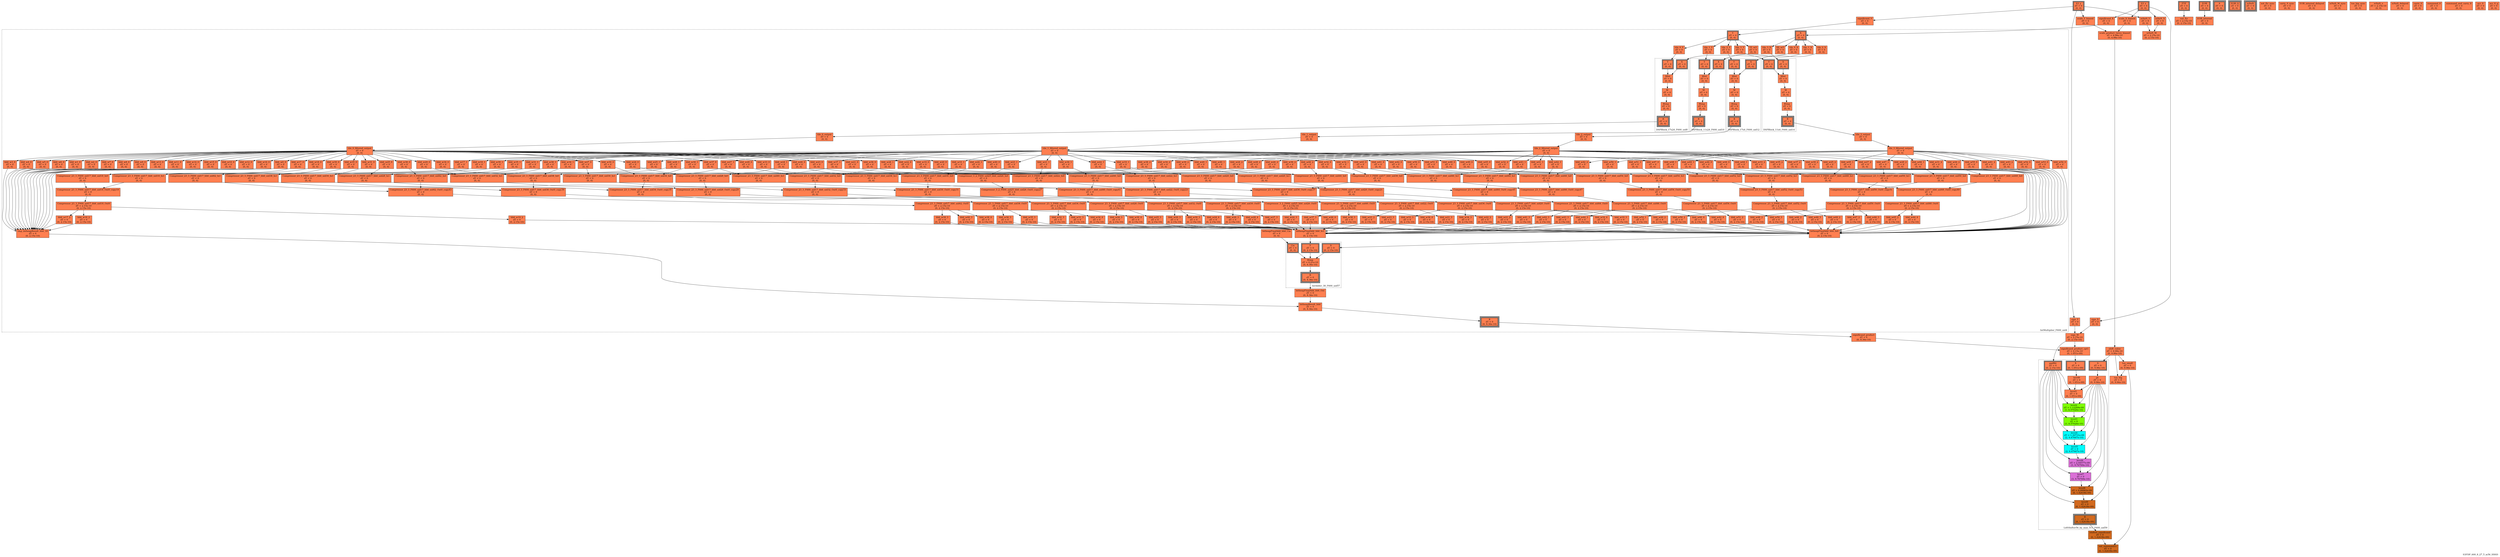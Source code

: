 digraph S3FDP_600_8_27_5_m56_HSSD
{
	//graph drawing options
	label=S3FDP_600_8_27_5_m56_HSSD;
	labelloc=bottom;
	labeljust=right;
	ratio=auto;
	nodesep=0.25;
	ranksep=0.5;

	//input/output signals of operator S3FDP_600_8_27_5_m56_HSSD
	S3_x__S3FDP_600_8_27_5_m56_HSSD [ label="S3_x\ndT = 0\n(0, 0)", shape=box, color=black, style="bold, filled", fillcolor=coral, peripheries=2 ];
	S3_y__S3FDP_600_8_27_5_m56_HSSD [ label="S3_y\ndT = 0\n(0, 0)", shape=box, color=black, style="bold, filled", fillcolor=coral, peripheries=2 ];
	FTZ__S3FDP_600_8_27_5_m56_HSSD [ label="FTZ\ndT = 0\n(0, 0)", shape=box, color=black, style="bold, filled", fillcolor=coral, peripheries=2 ];
	EOB__S3FDP_600_8_27_5_m56_HSSD [ label="EOB\ndT = 0\n(0, 0)", shape=box, color=black, style="bold, filled", fillcolor=coral, peripheries=2 ];
	A__S3FDP_600_8_27_5_m56_HSSD [ label="A\ndT = 0\n(0, 0)", shape=box, color=black, style="bold, filled", fillcolor=coral, peripheries=3 ];
	EOB_Q__S3FDP_600_8_27_5_m56_HSSD [ label="EOB_Q\ndT = 0\n(0, 0)", shape=box, color=black, style="bold, filled", fillcolor=coral, peripheries=3 ];
	isNaN__S3FDP_600_8_27_5_m56_HSSD [ label="isNaN\ndT = 0\n(0, 0)", shape=box, color=black, style="bold, filled", fillcolor=coral, peripheries=3 ];
	{rank=same S3_x__S3FDP_600_8_27_5_m56_HSSD, S3_y__S3FDP_600_8_27_5_m56_HSSD, FTZ__S3FDP_600_8_27_5_m56_HSSD, EOB__S3FDP_600_8_27_5_m56_HSSD};
	{rank=same A__S3FDP_600_8_27_5_m56_HSSD, EOB_Q__S3FDP_600_8_27_5_m56_HSSD, isNaN__S3FDP_600_8_27_5_m56_HSSD};
	//internal signals of operator S3FDP_600_8_27_5_m56_HSSD
	sign_X__S3FDP_600_8_27_5_m56_HSSD [ label="sign_X\ndT = 0\n(0, 0)", shape=box, color=black, style=filled, fillcolor=coral, peripheries=1 ];
	sign_Y__S3FDP_600_8_27_5_m56_HSSD [ label="sign_Y\ndT = 0\n(0, 0)", shape=box, color=black, style=filled, fillcolor=coral, peripheries=1 ];
	sign_M__S3FDP_600_8_27_5_m56_HSSD [ label="sign_M\ndT = 2.15e-10\n(0, 2.15e-10)", shape=box, color=black, style=filled, fillcolor=coral, peripheries=1 ];
	isNaN_X__S3FDP_600_8_27_5_m56_HSSD [ label="isNaN_X\ndT = 0\n(0, 0)", shape=box, color=black, style=filled, fillcolor=coral, peripheries=1 ];
	isNaN_Y__S3FDP_600_8_27_5_m56_HSSD [ label="isNaN_Y\ndT = 0\n(0, 0)", shape=box, color=black, style=filled, fillcolor=coral, peripheries=1 ];
	isNaN_M__S3FDP_600_8_27_5_m56_HSSD [ label="isNaN_M\ndT = 2.15e-10\n(0, 2.15e-10)", shape=box, color=black, style=filled, fillcolor=coral, peripheries=1 ];
	significand_X__S3FDP_600_8_27_5_m56_HSSD [ label="significand_X\ndT = 0\n(0, 0)", shape=box, color=black, style=filled, fillcolor=coral, peripheries=1 ];
	significand_Y__S3FDP_600_8_27_5_m56_HSSD [ label="significand_Y\ndT = 0\n(0, 0)", shape=box, color=black, style=filled, fillcolor=coral, peripheries=1 ];
	significand_product__S3FDP_600_8_27_5_m56_HSSD [ label="significand_product\ndT = 0\n(0, 8.36e-10)", shape=box, color=black, style=filled, fillcolor=coral, peripheries=1 ];
	scale_X_biased__S3FDP_600_8_27_5_m56_HSSD [ label="scale_X_biased\ndT = 0\n(0, 0)", shape=box, color=black, style=filled, fillcolor=coral, peripheries=1 ];
	scale_Y_biased__S3FDP_600_8_27_5_m56_HSSD [ label="scale_Y_biased\ndT = 0\n(0, 0)", shape=box, color=black, style=filled, fillcolor=coral, peripheries=1 ];
	scale_product_twice_biased__S3FDP_600_8_27_5_m56_HSSD [ label="scale_product_twice_biased\ndT = 4.98e-10\n(0, 4.98e-10)", shape=box, color=black, style=filled, fillcolor=coral, peripheries=1 ];
	significand_product_cpt1__S3FDP_600_8_27_5_m56_HSSD [ label="significand_product_cpt1\ndT = 2.15e-10\n(0, 1.051e-09)", shape=box, color=black, style=filled, fillcolor=coral, peripheries=1 ];
	shift_value__S3FDP_600_8_27_5_m56_HSSD [ label="shift_value\ndT = 4.98e-10\n(0, 9.96e-10)", shape=box, color=black, style=filled, fillcolor=coral, peripheries=1 ];
	shifted_significand__S3FDP_600_8_27_5_m56_HSSD [ label="shifted_significand\ndT = 0\n(6, 1.42638e-09)", shape=box, color=black, style=filled, fillcolor=chocolate, peripheries=1 ];
	too_small__S3FDP_600_8_27_5_m56_HSSD [ label="too_small\ndT = 0\n(0, 9.96e-10)", shape=box, color=black, style=filled, fillcolor=coral, peripheries=1 ];
	too_big__S3FDP_600_8_27_5_m56_HSSD [ label="too_big\ndT = 0\n(0, 9.96e-10)", shape=box, color=black, style=filled, fillcolor=coral, peripheries=1 ];
	ext_summand1c__S3FDP_600_8_27_5_m56_HSSD [ label="ext_summand1c\ndT = 0\n(6, 1.42638e-09)", shape=box, color=black, style=filled, fillcolor=chocolate, peripheries=1 ];
	not_ftz__S3FDP_600_8_27_5_m56_HSSD [ label="not_ftz\ndT = 2.15e-10\n(0, 2.15e-10)", shape=box, color=black, style=filled, fillcolor=coral, peripheries=1 ];
	EOB_internal__S3FDP_600_8_27_5_m56_HSSD [ label="EOB_internal\ndT = 0\n(0, 0)", shape=box, color=black, style=filled, fillcolor=coral, peripheries=1 ];
	not_ftz_sync__S3FDP_600_8_27_5_m56_HSSD [ label="not_ftz_sync\ndT = 0\n(0, 0)", shape=box, color=black, style=filled, fillcolor=coral, peripheries=1 ];
	carry_0_sync__S3FDP_600_8_27_5_m56_HSSD [ label="carry_0_sync\ndT = 0\n(0, 0)", shape=box, color=black, style=filled, fillcolor=coral, peripheries=1 ];
	EOB_internal_delayed__S3FDP_600_8_27_5_m56_HSSD [ label="EOB_internal_delayed\ndT = 0\n(0, 0)", shape=box, color=black, style=filled, fillcolor=coral, peripheries=1 ];
	isNaN_M_sync__S3FDP_600_8_27_5_m56_HSSD [ label="isNaN_M_sync\ndT = 0\n(0, 0)", shape=box, color=black, style=filled, fillcolor=coral, peripheries=1 ];
	too_big_sync__S3FDP_600_8_27_5_m56_HSSD [ label="too_big_sync\ndT = 0\n(0, 0)", shape=box, color=black, style=filled, fillcolor=coral, peripheries=1 ];
	isNaN_o__S3FDP_600_8_27_5_m56_HSSD [ label="isNaN_o\ndT = 2.15e-10\n(0, 0)", shape=box, color=black, style=filled, fillcolor=coral, peripheries=1 ];
	isNaN_delayed__S3FDP_600_8_27_5_m56_HSSD [ label="isNaN_delayed\ndT = 0\n(0, 0)", shape=box, color=black, style=filled, fillcolor=coral, peripheries=1 ];
	carry_0__S3FDP_600_8_27_5_m56_HSSD [ label="carry_0\ndT = 0\n(0, 0)", shape=box, color=black, style=filled, fillcolor=coral, peripheries=1 ];
	summand_0__S3FDP_600_8_27_5_m56_HSSD [ label="summand_0\ndT = 0\n(0, 0)", shape=box, color=black, style=filled, fillcolor=coral, peripheries=1 ];
	summand_and_carry_0__S3FDP_600_8_27_5_m56_HSSD [ label="summand_and_carry_0\ndT = 0\n(0, 0)", shape=box, color=black, style=filled, fillcolor=coral, peripheries=1 ];
	acc_0__S3FDP_600_8_27_5_m56_HSSD [ label="acc_0\ndT = 0\n(0, 0)", shape=box, color=black, style=filled, fillcolor=coral, peripheries=1 ];
	acc_0_q__S3FDP_600_8_27_5_m56_HSSD [ label="acc_0_q\ndT = 0\n(0, 0)", shape=box, color=black, style=filled, fillcolor=coral, peripheries=1 ];

	//subcomponents of operator S3FDP_600_8_27_5_m56_HSSD

	subgraph cluster_IntMultiplier_F600_uid4
	{
		//graph drawing options
		label=IntMultiplier_F600_uid4;
		labelloc=bottom;
		labeljust=right;
		style="bold, dotted";
		ratio=auto;
		nodesep=0.25;
		ranksep=0.5;

		//input/output signals of operator IntMultiplier_F600_uid4
		X__IntMultiplier_F600_uid4 [ label="X\ndT = 0\n(0, 0)", shape=box, color=black, style="bold, filled", fillcolor=coral, peripheries=2 ];
		Y__IntMultiplier_F600_uid4 [ label="Y\ndT = 0\n(0, 0)", shape=box, color=black, style="bold, filled", fillcolor=coral, peripheries=2 ];
		R__IntMultiplier_F600_uid4 [ label="R\ndT = 0\n(0, 8.36e-10)", shape=box, color=black, style="bold, filled", fillcolor=coral, peripheries=3 ];
		{rank=same X__IntMultiplier_F600_uid4, Y__IntMultiplier_F600_uid4};
		{rank=same R__IntMultiplier_F600_uid4};
		//internal signals of operator IntMultiplier_F600_uid4
		XX_m5__IntMultiplier_F600_uid4 [ label="XX_m5\ndT = 0\n(0, 0)", shape=box, color=black, style=filled, fillcolor=coral, peripheries=1 ];
		YY_m5__IntMultiplier_F600_uid4 [ label="YY_m5\ndT = 0\n(0, 0)", shape=box, color=black, style=filled, fillcolor=coral, peripheries=1 ];
		tile_0_X__IntMultiplier_F600_uid4 [ label="tile_0_X\ndT = 0\n(0, 0)", shape=box, color=black, style=filled, fillcolor=coral, peripheries=1 ];
		tile_0_Y__IntMultiplier_F600_uid4 [ label="tile_0_Y\ndT = 0\n(0, 0)", shape=box, color=black, style=filled, fillcolor=coral, peripheries=1 ];
		tile_0_output__IntMultiplier_F600_uid4 [ label="tile_0_output\ndT = 0\n(0, 0)", shape=box, color=black, style=filled, fillcolor=coral, peripheries=1 ];
		tile_0_filtered_output__IntMultiplier_F600_uid4 [ label="tile_0_filtered_output\ndT = 0\n(0, 0)", shape=box, color=black, style=filled, fillcolor=coral, peripheries=1 ];
		bh6_w0_0__IntMultiplier_F600_uid4 [ label="bh6_w0_0\ndT = 0\n(0, 0)", shape=box, color=black, style=filled, fillcolor=coral, peripheries=1 ];
		bh6_w1_0__IntMultiplier_F600_uid4 [ label="bh6_w1_0\ndT = 0\n(0, 0)", shape=box, color=black, style=filled, fillcolor=coral, peripheries=1 ];
		bh6_w2_0__IntMultiplier_F600_uid4 [ label="bh6_w2_0\ndT = 0\n(0, 0)", shape=box, color=black, style=filled, fillcolor=coral, peripheries=1 ];
		bh6_w3_0__IntMultiplier_F600_uid4 [ label="bh6_w3_0\ndT = 0\n(0, 0)", shape=box, color=black, style=filled, fillcolor=coral, peripheries=1 ];
		bh6_w4_0__IntMultiplier_F600_uid4 [ label="bh6_w4_0\ndT = 0\n(0, 0)", shape=box, color=black, style=filled, fillcolor=coral, peripheries=1 ];
		bh6_w5_0__IntMultiplier_F600_uid4 [ label="bh6_w5_0\ndT = 0\n(0, 0)", shape=box, color=black, style=filled, fillcolor=coral, peripheries=1 ];
		bh6_w6_0__IntMultiplier_F600_uid4 [ label="bh6_w6_0\ndT = 0\n(0, 0)", shape=box, color=black, style=filled, fillcolor=coral, peripheries=1 ];
		bh6_w7_0__IntMultiplier_F600_uid4 [ label="bh6_w7_0\ndT = 0\n(0, 0)", shape=box, color=black, style=filled, fillcolor=coral, peripheries=1 ];
		bh6_w8_0__IntMultiplier_F600_uid4 [ label="bh6_w8_0\ndT = 0\n(0, 0)", shape=box, color=black, style=filled, fillcolor=coral, peripheries=1 ];
		bh6_w9_0__IntMultiplier_F600_uid4 [ label="bh6_w9_0\ndT = 0\n(0, 0)", shape=box, color=black, style=filled, fillcolor=coral, peripheries=1 ];
		bh6_w10_0__IntMultiplier_F600_uid4 [ label="bh6_w10_0\ndT = 0\n(0, 0)", shape=box, color=black, style=filled, fillcolor=coral, peripheries=1 ];
		bh6_w11_0__IntMultiplier_F600_uid4 [ label="bh6_w11_0\ndT = 0\n(0, 0)", shape=box, color=black, style=filled, fillcolor=coral, peripheries=1 ];
		bh6_w12_0__IntMultiplier_F600_uid4 [ label="bh6_w12_0\ndT = 0\n(0, 0)", shape=box, color=black, style=filled, fillcolor=coral, peripheries=1 ];
		bh6_w13_0__IntMultiplier_F600_uid4 [ label="bh6_w13_0\ndT = 0\n(0, 0)", shape=box, color=black, style=filled, fillcolor=coral, peripheries=1 ];
		bh6_w14_0__IntMultiplier_F600_uid4 [ label="bh6_w14_0\ndT = 0\n(0, 0)", shape=box, color=black, style=filled, fillcolor=coral, peripheries=1 ];
		bh6_w15_0__IntMultiplier_F600_uid4 [ label="bh6_w15_0\ndT = 0\n(0, 0)", shape=box, color=black, style=filled, fillcolor=coral, peripheries=1 ];
		bh6_w16_0__IntMultiplier_F600_uid4 [ label="bh6_w16_0\ndT = 0\n(0, 0)", shape=box, color=black, style=filled, fillcolor=coral, peripheries=1 ];
		bh6_w17_0__IntMultiplier_F600_uid4 [ label="bh6_w17_0\ndT = 0\n(0, 0)", shape=box, color=black, style=filled, fillcolor=coral, peripheries=1 ];
		bh6_w18_0__IntMultiplier_F600_uid4 [ label="bh6_w18_0\ndT = 0\n(0, 0)", shape=box, color=black, style=filled, fillcolor=coral, peripheries=1 ];
		bh6_w19_0__IntMultiplier_F600_uid4 [ label="bh6_w19_0\ndT = 0\n(0, 0)", shape=box, color=black, style=filled, fillcolor=coral, peripheries=1 ];
		bh6_w20_0__IntMultiplier_F600_uid4 [ label="bh6_w20_0\ndT = 0\n(0, 0)", shape=box, color=black, style=filled, fillcolor=coral, peripheries=1 ];
		bh6_w21_0__IntMultiplier_F600_uid4 [ label="bh6_w21_0\ndT = 0\n(0, 0)", shape=box, color=black, style=filled, fillcolor=coral, peripheries=1 ];
		bh6_w22_0__IntMultiplier_F600_uid4 [ label="bh6_w22_0\ndT = 0\n(0, 0)", shape=box, color=black, style=filled, fillcolor=coral, peripheries=1 ];
		bh6_w23_0__IntMultiplier_F600_uid4 [ label="bh6_w23_0\ndT = 0\n(0, 0)", shape=box, color=black, style=filled, fillcolor=coral, peripheries=1 ];
		bh6_w24_0__IntMultiplier_F600_uid4 [ label="bh6_w24_0\ndT = 0\n(0, 0)", shape=box, color=black, style=filled, fillcolor=coral, peripheries=1 ];
		bh6_w25_0__IntMultiplier_F600_uid4 [ label="bh6_w25_0\ndT = 0\n(0, 0)", shape=box, color=black, style=filled, fillcolor=coral, peripheries=1 ];
		bh6_w26_0__IntMultiplier_F600_uid4 [ label="bh6_w26_0\ndT = 0\n(0, 0)", shape=box, color=black, style=filled, fillcolor=coral, peripheries=1 ];
		bh6_w27_0__IntMultiplier_F600_uid4 [ label="bh6_w27_0\ndT = 0\n(0, 0)", shape=box, color=black, style=filled, fillcolor=coral, peripheries=1 ];
		bh6_w28_0__IntMultiplier_F600_uid4 [ label="bh6_w28_0\ndT = 0\n(0, 0)", shape=box, color=black, style=filled, fillcolor=coral, peripheries=1 ];
		bh6_w29_0__IntMultiplier_F600_uid4 [ label="bh6_w29_0\ndT = 0\n(0, 0)", shape=box, color=black, style=filled, fillcolor=coral, peripheries=1 ];
		bh6_w30_0__IntMultiplier_F600_uid4 [ label="bh6_w30_0\ndT = 0\n(0, 0)", shape=box, color=black, style=filled, fillcolor=coral, peripheries=1 ];
		bh6_w31_0__IntMultiplier_F600_uid4 [ label="bh6_w31_0\ndT = 0\n(0, 0)", shape=box, color=black, style=filled, fillcolor=coral, peripheries=1 ];
		bh6_w32_0__IntMultiplier_F600_uid4 [ label="bh6_w32_0\ndT = 0\n(0, 0)", shape=box, color=black, style=filled, fillcolor=coral, peripheries=1 ];
		bh6_w33_0__IntMultiplier_F600_uid4 [ label="bh6_w33_0\ndT = 0\n(0, 0)", shape=box, color=black, style=filled, fillcolor=coral, peripheries=1 ];
		bh6_w34_0__IntMultiplier_F600_uid4 [ label="bh6_w34_0\ndT = 0\n(0, 0)", shape=box, color=black, style=filled, fillcolor=coral, peripheries=1 ];
		bh6_w35_0__IntMultiplier_F600_uid4 [ label="bh6_w35_0\ndT = 0\n(0, 0)", shape=box, color=black, style=filled, fillcolor=coral, peripheries=1 ];
		bh6_w36_0__IntMultiplier_F600_uid4 [ label="bh6_w36_0\ndT = 0\n(0, 0)", shape=box, color=black, style=filled, fillcolor=coral, peripheries=1 ];
		bh6_w37_0__IntMultiplier_F600_uid4 [ label="bh6_w37_0\ndT = 0\n(0, 0)", shape=box, color=black, style=filled, fillcolor=coral, peripheries=1 ];
		bh6_w38_0__IntMultiplier_F600_uid4 [ label="bh6_w38_0\ndT = 0\n(0, 0)", shape=box, color=black, style=filled, fillcolor=coral, peripheries=1 ];
		bh6_w39_0__IntMultiplier_F600_uid4 [ label="bh6_w39_0\ndT = 0\n(0, 0)", shape=box, color=black, style=filled, fillcolor=coral, peripheries=1 ];
		bh6_w40_0__IntMultiplier_F600_uid4 [ label="bh6_w40_0\ndT = 0\n(0, 0)", shape=box, color=black, style=filled, fillcolor=coral, peripheries=1 ];
		tile_1_X__IntMultiplier_F600_uid4 [ label="tile_1_X\ndT = 0\n(0, 0)", shape=box, color=black, style=filled, fillcolor=coral, peripheries=1 ];
		tile_1_Y__IntMultiplier_F600_uid4 [ label="tile_1_Y\ndT = 0\n(0, 0)", shape=box, color=black, style=filled, fillcolor=coral, peripheries=1 ];
		tile_1_output__IntMultiplier_F600_uid4 [ label="tile_1_output\ndT = 0\n(0, 0)", shape=box, color=black, style=filled, fillcolor=coral, peripheries=1 ];
		tile_1_filtered_output__IntMultiplier_F600_uid4 [ label="tile_1_filtered_output\ndT = 0\n(0, 0)", shape=box, color=black, style=filled, fillcolor=coral, peripheries=1 ];
		bh6_w17_1__IntMultiplier_F600_uid4 [ label="bh6_w17_1\ndT = 0\n(0, 0)", shape=box, color=black, style=filled, fillcolor=coral, peripheries=1 ];
		bh6_w18_1__IntMultiplier_F600_uid4 [ label="bh6_w18_1\ndT = 0\n(0, 0)", shape=box, color=black, style=filled, fillcolor=coral, peripheries=1 ];
		bh6_w19_1__IntMultiplier_F600_uid4 [ label="bh6_w19_1\ndT = 0\n(0, 0)", shape=box, color=black, style=filled, fillcolor=coral, peripheries=1 ];
		bh6_w20_1__IntMultiplier_F600_uid4 [ label="bh6_w20_1\ndT = 0\n(0, 0)", shape=box, color=black, style=filled, fillcolor=coral, peripheries=1 ];
		bh6_w21_1__IntMultiplier_F600_uid4 [ label="bh6_w21_1\ndT = 0\n(0, 0)", shape=box, color=black, style=filled, fillcolor=coral, peripheries=1 ];
		bh6_w22_1__IntMultiplier_F600_uid4 [ label="bh6_w22_1\ndT = 0\n(0, 0)", shape=box, color=black, style=filled, fillcolor=coral, peripheries=1 ];
		bh6_w23_1__IntMultiplier_F600_uid4 [ label="bh6_w23_1\ndT = 0\n(0, 0)", shape=box, color=black, style=filled, fillcolor=coral, peripheries=1 ];
		bh6_w24_1__IntMultiplier_F600_uid4 [ label="bh6_w24_1\ndT = 0\n(0, 0)", shape=box, color=black, style=filled, fillcolor=coral, peripheries=1 ];
		bh6_w25_1__IntMultiplier_F600_uid4 [ label="bh6_w25_1\ndT = 0\n(0, 0)", shape=box, color=black, style=filled, fillcolor=coral, peripheries=1 ];
		bh6_w26_1__IntMultiplier_F600_uid4 [ label="bh6_w26_1\ndT = 0\n(0, 0)", shape=box, color=black, style=filled, fillcolor=coral, peripheries=1 ];
		bh6_w27_1__IntMultiplier_F600_uid4 [ label="bh6_w27_1\ndT = 0\n(0, 0)", shape=box, color=black, style=filled, fillcolor=coral, peripheries=1 ];
		bh6_w28_1__IntMultiplier_F600_uid4 [ label="bh6_w28_1\ndT = 0\n(0, 0)", shape=box, color=black, style=filled, fillcolor=coral, peripheries=1 ];
		bh6_w29_1__IntMultiplier_F600_uid4 [ label="bh6_w29_1\ndT = 0\n(0, 0)", shape=box, color=black, style=filled, fillcolor=coral, peripheries=1 ];
		bh6_w30_1__IntMultiplier_F600_uid4 [ label="bh6_w30_1\ndT = 0\n(0, 0)", shape=box, color=black, style=filled, fillcolor=coral, peripheries=1 ];
		bh6_w31_1__IntMultiplier_F600_uid4 [ label="bh6_w31_1\ndT = 0\n(0, 0)", shape=box, color=black, style=filled, fillcolor=coral, peripheries=1 ];
		bh6_w32_1__IntMultiplier_F600_uid4 [ label="bh6_w32_1\ndT = 0\n(0, 0)", shape=box, color=black, style=filled, fillcolor=coral, peripheries=1 ];
		bh6_w33_1__IntMultiplier_F600_uid4 [ label="bh6_w33_1\ndT = 0\n(0, 0)", shape=box, color=black, style=filled, fillcolor=coral, peripheries=1 ];
		bh6_w34_1__IntMultiplier_F600_uid4 [ label="bh6_w34_1\ndT = 0\n(0, 0)", shape=box, color=black, style=filled, fillcolor=coral, peripheries=1 ];
		bh6_w35_1__IntMultiplier_F600_uid4 [ label="bh6_w35_1\ndT = 0\n(0, 0)", shape=box, color=black, style=filled, fillcolor=coral, peripheries=1 ];
		bh6_w36_1__IntMultiplier_F600_uid4 [ label="bh6_w36_1\ndT = 0\n(0, 0)", shape=box, color=black, style=filled, fillcolor=coral, peripheries=1 ];
		bh6_w37_1__IntMultiplier_F600_uid4 [ label="bh6_w37_1\ndT = 0\n(0, 0)", shape=box, color=black, style=filled, fillcolor=coral, peripheries=1 ];
		bh6_w38_1__IntMultiplier_F600_uid4 [ label="bh6_w38_1\ndT = 0\n(0, 0)", shape=box, color=black, style=filled, fillcolor=coral, peripheries=1 ];
		bh6_w39_1__IntMultiplier_F600_uid4 [ label="bh6_w39_1\ndT = 0\n(0, 0)", shape=box, color=black, style=filled, fillcolor=coral, peripheries=1 ];
		bh6_w40_1__IntMultiplier_F600_uid4 [ label="bh6_w40_1\ndT = 0\n(0, 0)", shape=box, color=black, style=filled, fillcolor=coral, peripheries=1 ];
		bh6_w41_0__IntMultiplier_F600_uid4 [ label="bh6_w41_0\ndT = 0\n(0, 0)", shape=box, color=black, style=filled, fillcolor=coral, peripheries=1 ];
		bh6_w42_0__IntMultiplier_F600_uid4 [ label="bh6_w42_0\ndT = 0\n(0, 0)", shape=box, color=black, style=filled, fillcolor=coral, peripheries=1 ];
		bh6_w43_0__IntMultiplier_F600_uid4 [ label="bh6_w43_0\ndT = 0\n(0, 0)", shape=box, color=black, style=filled, fillcolor=coral, peripheries=1 ];
		bh6_w44_0__IntMultiplier_F600_uid4 [ label="bh6_w44_0\ndT = 0\n(0, 0)", shape=box, color=black, style=filled, fillcolor=coral, peripheries=1 ];
		bh6_w45_0__IntMultiplier_F600_uid4 [ label="bh6_w45_0\ndT = 0\n(0, 0)", shape=box, color=black, style=filled, fillcolor=coral, peripheries=1 ];
		bh6_w46_0__IntMultiplier_F600_uid4 [ label="bh6_w46_0\ndT = 0\n(0, 0)", shape=box, color=black, style=filled, fillcolor=coral, peripheries=1 ];
		bh6_w47_0__IntMultiplier_F600_uid4 [ label="bh6_w47_0\ndT = 0\n(0, 0)", shape=box, color=black, style=filled, fillcolor=coral, peripheries=1 ];
		bh6_w48_0__IntMultiplier_F600_uid4 [ label="bh6_w48_0\ndT = 0\n(0, 0)", shape=box, color=black, style=filled, fillcolor=coral, peripheries=1 ];
		bh6_w49_0__IntMultiplier_F600_uid4 [ label="bh6_w49_0\ndT = 0\n(0, 0)", shape=box, color=black, style=filled, fillcolor=coral, peripheries=1 ];
		bh6_w50_0__IntMultiplier_F600_uid4 [ label="bh6_w50_0\ndT = 0\n(0, 0)", shape=box, color=black, style=filled, fillcolor=coral, peripheries=1 ];
		bh6_w51_0__IntMultiplier_F600_uid4 [ label="bh6_w51_0\ndT = 0\n(0, 0)", shape=box, color=black, style=filled, fillcolor=coral, peripheries=1 ];
		tile_2_X__IntMultiplier_F600_uid4 [ label="tile_2_X\ndT = 0\n(0, 0)", shape=box, color=black, style=filled, fillcolor=coral, peripheries=1 ];
		tile_2_Y__IntMultiplier_F600_uid4 [ label="tile_2_Y\ndT = 0\n(0, 0)", shape=box, color=black, style=filled, fillcolor=coral, peripheries=1 ];
		tile_2_output__IntMultiplier_F600_uid4 [ label="tile_2_output\ndT = 0\n(0, 0)", shape=box, color=black, style=filled, fillcolor=coral, peripheries=1 ];
		tile_2_filtered_output__IntMultiplier_F600_uid4 [ label="tile_2_filtered_output\ndT = 0\n(0, 0)", shape=box, color=black, style=filled, fillcolor=coral, peripheries=1 ];
		bh6_w24_2__IntMultiplier_F600_uid4 [ label="bh6_w24_2\ndT = 0\n(0, 0)", shape=box, color=black, style=filled, fillcolor=coral, peripheries=1 ];
		bh6_w25_2__IntMultiplier_F600_uid4 [ label="bh6_w25_2\ndT = 0\n(0, 0)", shape=box, color=black, style=filled, fillcolor=coral, peripheries=1 ];
		bh6_w26_2__IntMultiplier_F600_uid4 [ label="bh6_w26_2\ndT = 0\n(0, 0)", shape=box, color=black, style=filled, fillcolor=coral, peripheries=1 ];
		bh6_w27_2__IntMultiplier_F600_uid4 [ label="bh6_w27_2\ndT = 0\n(0, 0)", shape=box, color=black, style=filled, fillcolor=coral, peripheries=1 ];
		bh6_w28_2__IntMultiplier_F600_uid4 [ label="bh6_w28_2\ndT = 0\n(0, 0)", shape=box, color=black, style=filled, fillcolor=coral, peripheries=1 ];
		bh6_w29_2__IntMultiplier_F600_uid4 [ label="bh6_w29_2\ndT = 0\n(0, 0)", shape=box, color=black, style=filled, fillcolor=coral, peripheries=1 ];
		bh6_w30_2__IntMultiplier_F600_uid4 [ label="bh6_w30_2\ndT = 0\n(0, 0)", shape=box, color=black, style=filled, fillcolor=coral, peripheries=1 ];
		bh6_w31_2__IntMultiplier_F600_uid4 [ label="bh6_w31_2\ndT = 0\n(0, 0)", shape=box, color=black, style=filled, fillcolor=coral, peripheries=1 ];
		bh6_w32_2__IntMultiplier_F600_uid4 [ label="bh6_w32_2\ndT = 0\n(0, 0)", shape=box, color=black, style=filled, fillcolor=coral, peripheries=1 ];
		bh6_w33_2__IntMultiplier_F600_uid4 [ label="bh6_w33_2\ndT = 0\n(0, 0)", shape=box, color=black, style=filled, fillcolor=coral, peripheries=1 ];
		bh6_w34_2__IntMultiplier_F600_uid4 [ label="bh6_w34_2\ndT = 0\n(0, 0)", shape=box, color=black, style=filled, fillcolor=coral, peripheries=1 ];
		bh6_w35_2__IntMultiplier_F600_uid4 [ label="bh6_w35_2\ndT = 0\n(0, 0)", shape=box, color=black, style=filled, fillcolor=coral, peripheries=1 ];
		bh6_w36_2__IntMultiplier_F600_uid4 [ label="bh6_w36_2\ndT = 0\n(0, 0)", shape=box, color=black, style=filled, fillcolor=coral, peripheries=1 ];
		bh6_w37_2__IntMultiplier_F600_uid4 [ label="bh6_w37_2\ndT = 0\n(0, 0)", shape=box, color=black, style=filled, fillcolor=coral, peripheries=1 ];
		bh6_w38_2__IntMultiplier_F600_uid4 [ label="bh6_w38_2\ndT = 0\n(0, 0)", shape=box, color=black, style=filled, fillcolor=coral, peripheries=1 ];
		bh6_w39_2__IntMultiplier_F600_uid4 [ label="bh6_w39_2\ndT = 0\n(0, 0)", shape=box, color=black, style=filled, fillcolor=coral, peripheries=1 ];
		bh6_w40_2__IntMultiplier_F600_uid4 [ label="bh6_w40_2\ndT = 0\n(0, 0)", shape=box, color=black, style=filled, fillcolor=coral, peripheries=1 ];
		bh6_w41_1__IntMultiplier_F600_uid4 [ label="bh6_w41_1\ndT = 0\n(0, 0)", shape=box, color=black, style=filled, fillcolor=coral, peripheries=1 ];
		bh6_w42_1__IntMultiplier_F600_uid4 [ label="bh6_w42_1\ndT = 0\n(0, 0)", shape=box, color=black, style=filled, fillcolor=coral, peripheries=1 ];
		bh6_w43_1__IntMultiplier_F600_uid4 [ label="bh6_w43_1\ndT = 0\n(0, 0)", shape=box, color=black, style=filled, fillcolor=coral, peripheries=1 ];
		bh6_w44_1__IntMultiplier_F600_uid4 [ label="bh6_w44_1\ndT = 0\n(0, 0)", shape=box, color=black, style=filled, fillcolor=coral, peripheries=1 ];
		tile_3_X__IntMultiplier_F600_uid4 [ label="tile_3_X\ndT = 0\n(0, 0)", shape=box, color=black, style=filled, fillcolor=coral, peripheries=1 ];
		tile_3_Y__IntMultiplier_F600_uid4 [ label="tile_3_Y\ndT = 0\n(0, 0)", shape=box, color=black, style=filled, fillcolor=coral, peripheries=1 ];
		tile_3_output__IntMultiplier_F600_uid4 [ label="tile_3_output\ndT = 0\n(0, 0)", shape=box, color=black, style=filled, fillcolor=coral, peripheries=1 ];
		tile_3_filtered_output__IntMultiplier_F600_uid4 [ label="tile_3_filtered_output\ndT = 0\n(0, 0)", shape=box, color=black, style=filled, fillcolor=coral, peripheries=1 ];
		bh6_w41_2__IntMultiplier_F600_uid4 [ label="bh6_w41_2\ndT = 0\n(0, 0)", shape=box, color=black, style=filled, fillcolor=coral, peripheries=1 ];
		bh6_w42_2__IntMultiplier_F600_uid4 [ label="bh6_w42_2\ndT = 0\n(0, 0)", shape=box, color=black, style=filled, fillcolor=coral, peripheries=1 ];
		bh6_w43_2__IntMultiplier_F600_uid4 [ label="bh6_w43_2\ndT = 0\n(0, 0)", shape=box, color=black, style=filled, fillcolor=coral, peripheries=1 ];
		bh6_w44_2__IntMultiplier_F600_uid4 [ label="bh6_w44_2\ndT = 0\n(0, 0)", shape=box, color=black, style=filled, fillcolor=coral, peripheries=1 ];
		bh6_w45_1__IntMultiplier_F600_uid4 [ label="bh6_w45_1\ndT = 0\n(0, 0)", shape=box, color=black, style=filled, fillcolor=coral, peripheries=1 ];
		bh6_w46_1__IntMultiplier_F600_uid4 [ label="bh6_w46_1\ndT = 0\n(0, 0)", shape=box, color=black, style=filled, fillcolor=coral, peripheries=1 ];
		bh6_w47_1__IntMultiplier_F600_uid4 [ label="bh6_w47_1\ndT = 0\n(0, 0)", shape=box, color=black, style=filled, fillcolor=coral, peripheries=1 ];
		bh6_w48_1__IntMultiplier_F600_uid4 [ label="bh6_w48_1\ndT = 0\n(0, 0)", shape=box, color=black, style=filled, fillcolor=coral, peripheries=1 ];
		bh6_w49_1__IntMultiplier_F600_uid4 [ label="bh6_w49_1\ndT = 0\n(0, 0)", shape=box, color=black, style=filled, fillcolor=coral, peripheries=1 ];
		bh6_w50_1__IntMultiplier_F600_uid4 [ label="bh6_w50_1\ndT = 0\n(0, 0)", shape=box, color=black, style=filled, fillcolor=coral, peripheries=1 ];
		bh6_w51_1__IntMultiplier_F600_uid4 [ label="bh6_w51_1\ndT = 0\n(0, 0)", shape=box, color=black, style=filled, fillcolor=coral, peripheries=1 ];
		bh6_w52_0__IntMultiplier_F600_uid4 [ label="bh6_w52_0\ndT = 0\n(0, 0)", shape=box, color=black, style=filled, fillcolor=coral, peripheries=1 ];
		bh6_w53_0__IntMultiplier_F600_uid4 [ label="bh6_w53_0\ndT = 0\n(0, 0)", shape=box, color=black, style=filled, fillcolor=coral, peripheries=1 ];
		bh6_w54_0__IntMultiplier_F600_uid4 [ label="bh6_w54_0\ndT = 0\n(0, 0)", shape=box, color=black, style=filled, fillcolor=coral, peripheries=1 ];
		bh6_w55_0__IntMultiplier_F600_uid4 [ label="bh6_w55_0\ndT = 0\n(0, 0)", shape=box, color=black, style=filled, fillcolor=coral, peripheries=1 ];
		Compressor_23_3_F600_uid17_bh6_uid18_In0__IntMultiplier_F600_uid4 [ label="Compressor_23_3_F600_uid17_bh6_uid18_In0\ndT = 0\n(0, 0)", shape=box, color=black, style=filled, fillcolor=coral, peripheries=1 ];
		Compressor_23_3_F600_uid17_bh6_uid18_In1__IntMultiplier_F600_uid4 [ label="Compressor_23_3_F600_uid17_bh6_uid18_In1\ndT = 0\n(0, 0)", shape=box, color=black, style=filled, fillcolor=coral, peripheries=1 ];
		Compressor_23_3_F600_uid17_bh6_uid18_Out0__IntMultiplier_F600_uid4 [ label="Compressor_23_3_F600_uid17_bh6_uid18_Out0\ndT = 2.15e-10\n(0, 2.15e-10)", shape=box, color=black, style=filled, fillcolor=coral, peripheries=1 ];
		Compressor_23_3_F600_uid17_bh6_uid18_Out0_copy19__IntMultiplier_F600_uid4 [ label="Compressor_23_3_F600_uid17_bh6_uid18_Out0_copy19\ndT = 0\n(0, 0)", shape=box, color=black, style=filled, fillcolor=coral, peripheries=1 ];
		bh6_w17_2__IntMultiplier_F600_uid4 [ label="bh6_w17_2\ndT = 0\n(0, 2.15e-10)", shape=box, color=black, style=filled, fillcolor=coral, peripheries=1 ];
		bh6_w18_2__IntMultiplier_F600_uid4 [ label="bh6_w18_2\ndT = 0\n(0, 2.15e-10)", shape=box, color=black, style=filled, fillcolor=coral, peripheries=1 ];
		bh6_w19_2__IntMultiplier_F600_uid4 [ label="bh6_w19_2\ndT = 0\n(0, 2.15e-10)", shape=box, color=black, style=filled, fillcolor=coral, peripheries=1 ];
		Compressor_23_3_F600_uid17_bh6_uid20_In0__IntMultiplier_F600_uid4 [ label="Compressor_23_3_F600_uid17_bh6_uid20_In0\ndT = 0\n(0, 0)", shape=box, color=black, style=filled, fillcolor=coral, peripheries=1 ];
		Compressor_23_3_F600_uid17_bh6_uid20_In1__IntMultiplier_F600_uid4 [ label="Compressor_23_3_F600_uid17_bh6_uid20_In1\ndT = 0\n(0, 0)", shape=box, color=black, style=filled, fillcolor=coral, peripheries=1 ];
		Compressor_23_3_F600_uid17_bh6_uid20_Out0__IntMultiplier_F600_uid4 [ label="Compressor_23_3_F600_uid17_bh6_uid20_Out0\ndT = 2.15e-10\n(0, 2.15e-10)", shape=box, color=black, style=filled, fillcolor=coral, peripheries=1 ];
		Compressor_23_3_F600_uid17_bh6_uid20_Out0_copy21__IntMultiplier_F600_uid4 [ label="Compressor_23_3_F600_uid17_bh6_uid20_Out0_copy21\ndT = 0\n(0, 0)", shape=box, color=black, style=filled, fillcolor=coral, peripheries=1 ];
		bh6_w19_3__IntMultiplier_F600_uid4 [ label="bh6_w19_3\ndT = 0\n(0, 2.15e-10)", shape=box, color=black, style=filled, fillcolor=coral, peripheries=1 ];
		bh6_w20_2__IntMultiplier_F600_uid4 [ label="bh6_w20_2\ndT = 0\n(0, 2.15e-10)", shape=box, color=black, style=filled, fillcolor=coral, peripheries=1 ];
		bh6_w21_2__IntMultiplier_F600_uid4 [ label="bh6_w21_2\ndT = 0\n(0, 2.15e-10)", shape=box, color=black, style=filled, fillcolor=coral, peripheries=1 ];
		Compressor_23_3_F600_uid17_bh6_uid22_In0__IntMultiplier_F600_uid4 [ label="Compressor_23_3_F600_uid17_bh6_uid22_In0\ndT = 0\n(0, 0)", shape=box, color=black, style=filled, fillcolor=coral, peripheries=1 ];
		Compressor_23_3_F600_uid17_bh6_uid22_In1__IntMultiplier_F600_uid4 [ label="Compressor_23_3_F600_uid17_bh6_uid22_In1\ndT = 0\n(0, 0)", shape=box, color=black, style=filled, fillcolor=coral, peripheries=1 ];
		Compressor_23_3_F600_uid17_bh6_uid22_Out0__IntMultiplier_F600_uid4 [ label="Compressor_23_3_F600_uid17_bh6_uid22_Out0\ndT = 2.15e-10\n(0, 2.15e-10)", shape=box, color=black, style=filled, fillcolor=coral, peripheries=1 ];
		Compressor_23_3_F600_uid17_bh6_uid22_Out0_copy23__IntMultiplier_F600_uid4 [ label="Compressor_23_3_F600_uid17_bh6_uid22_Out0_copy23\ndT = 0\n(0, 0)", shape=box, color=black, style=filled, fillcolor=coral, peripheries=1 ];
		bh6_w21_3__IntMultiplier_F600_uid4 [ label="bh6_w21_3\ndT = 0\n(0, 2.15e-10)", shape=box, color=black, style=filled, fillcolor=coral, peripheries=1 ];
		bh6_w22_2__IntMultiplier_F600_uid4 [ label="bh6_w22_2\ndT = 0\n(0, 2.15e-10)", shape=box, color=black, style=filled, fillcolor=coral, peripheries=1 ];
		bh6_w23_2__IntMultiplier_F600_uid4 [ label="bh6_w23_2\ndT = 0\n(0, 2.15e-10)", shape=box, color=black, style=filled, fillcolor=coral, peripheries=1 ];
		Compressor_3_2_F600_uid25_bh6_uid26_In0__IntMultiplier_F600_uid4 [ label="Compressor_3_2_F600_uid25_bh6_uid26_In0\ndT = 0\n(0, 0)", shape=box, color=black, style=filled, fillcolor=coral, peripheries=1 ];
		Compressor_3_2_F600_uid25_bh6_uid26_Out0__IntMultiplier_F600_uid4 [ label="Compressor_3_2_F600_uid25_bh6_uid26_Out0\ndT = 2.15e-10\n(0, 2.15e-10)", shape=box, color=black, style=filled, fillcolor=coral, peripheries=1 ];
		Compressor_3_2_F600_uid25_bh6_uid26_Out0_copy27__IntMultiplier_F600_uid4 [ label="Compressor_3_2_F600_uid25_bh6_uid26_Out0_copy27\ndT = 0\n(0, 0)", shape=box, color=black, style=filled, fillcolor=coral, peripheries=1 ];
		bh6_w23_3__IntMultiplier_F600_uid4 [ label="bh6_w23_3\ndT = 0\n(0, 2.15e-10)", shape=box, color=black, style=filled, fillcolor=coral, peripheries=1 ];
		bh6_w24_3__IntMultiplier_F600_uid4 [ label="bh6_w24_3\ndT = 0\n(0, 2.15e-10)", shape=box, color=black, style=filled, fillcolor=coral, peripheries=1 ];
		Compressor_23_3_F600_uid17_bh6_uid28_In0__IntMultiplier_F600_uid4 [ label="Compressor_23_3_F600_uid17_bh6_uid28_In0\ndT = 0\n(0, 0)", shape=box, color=black, style=filled, fillcolor=coral, peripheries=1 ];
		Compressor_23_3_F600_uid17_bh6_uid28_In1__IntMultiplier_F600_uid4 [ label="Compressor_23_3_F600_uid17_bh6_uid28_In1\ndT = 0\n(0, 0)", shape=box, color=black, style=filled, fillcolor=coral, peripheries=1 ];
		Compressor_23_3_F600_uid17_bh6_uid28_Out0__IntMultiplier_F600_uid4 [ label="Compressor_23_3_F600_uid17_bh6_uid28_Out0\ndT = 2.15e-10\n(0, 2.15e-10)", shape=box, color=black, style=filled, fillcolor=coral, peripheries=1 ];
		Compressor_23_3_F600_uid17_bh6_uid28_Out0_copy29__IntMultiplier_F600_uid4 [ label="Compressor_23_3_F600_uid17_bh6_uid28_Out0_copy29\ndT = 0\n(0, 0)", shape=box, color=black, style=filled, fillcolor=coral, peripheries=1 ];
		bh6_w24_4__IntMultiplier_F600_uid4 [ label="bh6_w24_4\ndT = 0\n(0, 2.15e-10)", shape=box, color=black, style=filled, fillcolor=coral, peripheries=1 ];
		bh6_w25_3__IntMultiplier_F600_uid4 [ label="bh6_w25_3\ndT = 0\n(0, 2.15e-10)", shape=box, color=black, style=filled, fillcolor=coral, peripheries=1 ];
		bh6_w26_3__IntMultiplier_F600_uid4 [ label="bh6_w26_3\ndT = 0\n(0, 2.15e-10)", shape=box, color=black, style=filled, fillcolor=coral, peripheries=1 ];
		Compressor_23_3_F600_uid17_bh6_uid30_In0__IntMultiplier_F600_uid4 [ label="Compressor_23_3_F600_uid17_bh6_uid30_In0\ndT = 0\n(0, 0)", shape=box, color=black, style=filled, fillcolor=coral, peripheries=1 ];
		Compressor_23_3_F600_uid17_bh6_uid30_In1__IntMultiplier_F600_uid4 [ label="Compressor_23_3_F600_uid17_bh6_uid30_In1\ndT = 0\n(0, 0)", shape=box, color=black, style=filled, fillcolor=coral, peripheries=1 ];
		Compressor_23_3_F600_uid17_bh6_uid30_Out0__IntMultiplier_F600_uid4 [ label="Compressor_23_3_F600_uid17_bh6_uid30_Out0\ndT = 2.15e-10\n(0, 2.15e-10)", shape=box, color=black, style=filled, fillcolor=coral, peripheries=1 ];
		Compressor_23_3_F600_uid17_bh6_uid30_Out0_copy31__IntMultiplier_F600_uid4 [ label="Compressor_23_3_F600_uid17_bh6_uid30_Out0_copy31\ndT = 0\n(0, 0)", shape=box, color=black, style=filled, fillcolor=coral, peripheries=1 ];
		bh6_w26_4__IntMultiplier_F600_uid4 [ label="bh6_w26_4\ndT = 0\n(0, 2.15e-10)", shape=box, color=black, style=filled, fillcolor=coral, peripheries=1 ];
		bh6_w27_3__IntMultiplier_F600_uid4 [ label="bh6_w27_3\ndT = 0\n(0, 2.15e-10)", shape=box, color=black, style=filled, fillcolor=coral, peripheries=1 ];
		bh6_w28_3__IntMultiplier_F600_uid4 [ label="bh6_w28_3\ndT = 0\n(0, 2.15e-10)", shape=box, color=black, style=filled, fillcolor=coral, peripheries=1 ];
		Compressor_23_3_F600_uid17_bh6_uid32_In0__IntMultiplier_F600_uid4 [ label="Compressor_23_3_F600_uid17_bh6_uid32_In0\ndT = 0\n(0, 0)", shape=box, color=black, style=filled, fillcolor=coral, peripheries=1 ];
		Compressor_23_3_F600_uid17_bh6_uid32_In1__IntMultiplier_F600_uid4 [ label="Compressor_23_3_F600_uid17_bh6_uid32_In1\ndT = 0\n(0, 0)", shape=box, color=black, style=filled, fillcolor=coral, peripheries=1 ];
		Compressor_23_3_F600_uid17_bh6_uid32_Out0__IntMultiplier_F600_uid4 [ label="Compressor_23_3_F600_uid17_bh6_uid32_Out0\ndT = 2.15e-10\n(0, 2.15e-10)", shape=box, color=black, style=filled, fillcolor=coral, peripheries=1 ];
		Compressor_23_3_F600_uid17_bh6_uid32_Out0_copy33__IntMultiplier_F600_uid4 [ label="Compressor_23_3_F600_uid17_bh6_uid32_Out0_copy33\ndT = 0\n(0, 0)", shape=box, color=black, style=filled, fillcolor=coral, peripheries=1 ];
		bh6_w28_4__IntMultiplier_F600_uid4 [ label="bh6_w28_4\ndT = 0\n(0, 2.15e-10)", shape=box, color=black, style=filled, fillcolor=coral, peripheries=1 ];
		bh6_w29_3__IntMultiplier_F600_uid4 [ label="bh6_w29_3\ndT = 0\n(0, 2.15e-10)", shape=box, color=black, style=filled, fillcolor=coral, peripheries=1 ];
		bh6_w30_3__IntMultiplier_F600_uid4 [ label="bh6_w30_3\ndT = 0\n(0, 2.15e-10)", shape=box, color=black, style=filled, fillcolor=coral, peripheries=1 ];
		Compressor_23_3_F600_uid17_bh6_uid34_In0__IntMultiplier_F600_uid4 [ label="Compressor_23_3_F600_uid17_bh6_uid34_In0\ndT = 0\n(0, 0)", shape=box, color=black, style=filled, fillcolor=coral, peripheries=1 ];
		Compressor_23_3_F600_uid17_bh6_uid34_In1__IntMultiplier_F600_uid4 [ label="Compressor_23_3_F600_uid17_bh6_uid34_In1\ndT = 0\n(0, 0)", shape=box, color=black, style=filled, fillcolor=coral, peripheries=1 ];
		Compressor_23_3_F600_uid17_bh6_uid34_Out0__IntMultiplier_F600_uid4 [ label="Compressor_23_3_F600_uid17_bh6_uid34_Out0\ndT = 2.15e-10\n(0, 2.15e-10)", shape=box, color=black, style=filled, fillcolor=coral, peripheries=1 ];
		Compressor_23_3_F600_uid17_bh6_uid34_Out0_copy35__IntMultiplier_F600_uid4 [ label="Compressor_23_3_F600_uid17_bh6_uid34_Out0_copy35\ndT = 0\n(0, 0)", shape=box, color=black, style=filled, fillcolor=coral, peripheries=1 ];
		bh6_w30_4__IntMultiplier_F600_uid4 [ label="bh6_w30_4\ndT = 0\n(0, 2.15e-10)", shape=box, color=black, style=filled, fillcolor=coral, peripheries=1 ];
		bh6_w31_3__IntMultiplier_F600_uid4 [ label="bh6_w31_3\ndT = 0\n(0, 2.15e-10)", shape=box, color=black, style=filled, fillcolor=coral, peripheries=1 ];
		bh6_w32_3__IntMultiplier_F600_uid4 [ label="bh6_w32_3\ndT = 0\n(0, 2.15e-10)", shape=box, color=black, style=filled, fillcolor=coral, peripheries=1 ];
		Compressor_23_3_F600_uid17_bh6_uid36_In0__IntMultiplier_F600_uid4 [ label="Compressor_23_3_F600_uid17_bh6_uid36_In0\ndT = 0\n(0, 0)", shape=box, color=black, style=filled, fillcolor=coral, peripheries=1 ];
		Compressor_23_3_F600_uid17_bh6_uid36_In1__IntMultiplier_F600_uid4 [ label="Compressor_23_3_F600_uid17_bh6_uid36_In1\ndT = 0\n(0, 0)", shape=box, color=black, style=filled, fillcolor=coral, peripheries=1 ];
		Compressor_23_3_F600_uid17_bh6_uid36_Out0__IntMultiplier_F600_uid4 [ label="Compressor_23_3_F600_uid17_bh6_uid36_Out0\ndT = 2.15e-10\n(0, 2.15e-10)", shape=box, color=black, style=filled, fillcolor=coral, peripheries=1 ];
		Compressor_23_3_F600_uid17_bh6_uid36_Out0_copy37__IntMultiplier_F600_uid4 [ label="Compressor_23_3_F600_uid17_bh6_uid36_Out0_copy37\ndT = 0\n(0, 0)", shape=box, color=black, style=filled, fillcolor=coral, peripheries=1 ];
		bh6_w32_4__IntMultiplier_F600_uid4 [ label="bh6_w32_4\ndT = 0\n(0, 2.15e-10)", shape=box, color=black, style=filled, fillcolor=coral, peripheries=1 ];
		bh6_w33_3__IntMultiplier_F600_uid4 [ label="bh6_w33_3\ndT = 0\n(0, 2.15e-10)", shape=box, color=black, style=filled, fillcolor=coral, peripheries=1 ];
		bh6_w34_3__IntMultiplier_F600_uid4 [ label="bh6_w34_3\ndT = 0\n(0, 2.15e-10)", shape=box, color=black, style=filled, fillcolor=coral, peripheries=1 ];
		Compressor_23_3_F600_uid17_bh6_uid38_In0__IntMultiplier_F600_uid4 [ label="Compressor_23_3_F600_uid17_bh6_uid38_In0\ndT = 0\n(0, 0)", shape=box, color=black, style=filled, fillcolor=coral, peripheries=1 ];
		Compressor_23_3_F600_uid17_bh6_uid38_In1__IntMultiplier_F600_uid4 [ label="Compressor_23_3_F600_uid17_bh6_uid38_In1\ndT = 0\n(0, 0)", shape=box, color=black, style=filled, fillcolor=coral, peripheries=1 ];
		Compressor_23_3_F600_uid17_bh6_uid38_Out0__IntMultiplier_F600_uid4 [ label="Compressor_23_3_F600_uid17_bh6_uid38_Out0\ndT = 2.15e-10\n(0, 2.15e-10)", shape=box, color=black, style=filled, fillcolor=coral, peripheries=1 ];
		Compressor_23_3_F600_uid17_bh6_uid38_Out0_copy39__IntMultiplier_F600_uid4 [ label="Compressor_23_3_F600_uid17_bh6_uid38_Out0_copy39\ndT = 0\n(0, 0)", shape=box, color=black, style=filled, fillcolor=coral, peripheries=1 ];
		bh6_w34_4__IntMultiplier_F600_uid4 [ label="bh6_w34_4\ndT = 0\n(0, 2.15e-10)", shape=box, color=black, style=filled, fillcolor=coral, peripheries=1 ];
		bh6_w35_3__IntMultiplier_F600_uid4 [ label="bh6_w35_3\ndT = 0\n(0, 2.15e-10)", shape=box, color=black, style=filled, fillcolor=coral, peripheries=1 ];
		bh6_w36_3__IntMultiplier_F600_uid4 [ label="bh6_w36_3\ndT = 0\n(0, 2.15e-10)", shape=box, color=black, style=filled, fillcolor=coral, peripheries=1 ];
		Compressor_23_3_F600_uid17_bh6_uid40_In0__IntMultiplier_F600_uid4 [ label="Compressor_23_3_F600_uid17_bh6_uid40_In0\ndT = 0\n(0, 0)", shape=box, color=black, style=filled, fillcolor=coral, peripheries=1 ];
		Compressor_23_3_F600_uid17_bh6_uid40_In1__IntMultiplier_F600_uid4 [ label="Compressor_23_3_F600_uid17_bh6_uid40_In1\ndT = 0\n(0, 0)", shape=box, color=black, style=filled, fillcolor=coral, peripheries=1 ];
		Compressor_23_3_F600_uid17_bh6_uid40_Out0__IntMultiplier_F600_uid4 [ label="Compressor_23_3_F600_uid17_bh6_uid40_Out0\ndT = 2.15e-10\n(0, 2.15e-10)", shape=box, color=black, style=filled, fillcolor=coral, peripheries=1 ];
		Compressor_23_3_F600_uid17_bh6_uid40_Out0_copy41__IntMultiplier_F600_uid4 [ label="Compressor_23_3_F600_uid17_bh6_uid40_Out0_copy41\ndT = 0\n(0, 0)", shape=box, color=black, style=filled, fillcolor=coral, peripheries=1 ];
		bh6_w36_4__IntMultiplier_F600_uid4 [ label="bh6_w36_4\ndT = 0\n(0, 2.15e-10)", shape=box, color=black, style=filled, fillcolor=coral, peripheries=1 ];
		bh6_w37_3__IntMultiplier_F600_uid4 [ label="bh6_w37_3\ndT = 0\n(0, 2.15e-10)", shape=box, color=black, style=filled, fillcolor=coral, peripheries=1 ];
		bh6_w38_3__IntMultiplier_F600_uid4 [ label="bh6_w38_3\ndT = 0\n(0, 2.15e-10)", shape=box, color=black, style=filled, fillcolor=coral, peripheries=1 ];
		Compressor_23_3_F600_uid17_bh6_uid42_In0__IntMultiplier_F600_uid4 [ label="Compressor_23_3_F600_uid17_bh6_uid42_In0\ndT = 0\n(0, 0)", shape=box, color=black, style=filled, fillcolor=coral, peripheries=1 ];
		Compressor_23_3_F600_uid17_bh6_uid42_In1__IntMultiplier_F600_uid4 [ label="Compressor_23_3_F600_uid17_bh6_uid42_In1\ndT = 0\n(0, 0)", shape=box, color=black, style=filled, fillcolor=coral, peripheries=1 ];
		Compressor_23_3_F600_uid17_bh6_uid42_Out0__IntMultiplier_F600_uid4 [ label="Compressor_23_3_F600_uid17_bh6_uid42_Out0\ndT = 2.15e-10\n(0, 2.15e-10)", shape=box, color=black, style=filled, fillcolor=coral, peripheries=1 ];
		Compressor_23_3_F600_uid17_bh6_uid42_Out0_copy43__IntMultiplier_F600_uid4 [ label="Compressor_23_3_F600_uid17_bh6_uid42_Out0_copy43\ndT = 0\n(0, 0)", shape=box, color=black, style=filled, fillcolor=coral, peripheries=1 ];
		bh6_w38_4__IntMultiplier_F600_uid4 [ label="bh6_w38_4\ndT = 0\n(0, 2.15e-10)", shape=box, color=black, style=filled, fillcolor=coral, peripheries=1 ];
		bh6_w39_3__IntMultiplier_F600_uid4 [ label="bh6_w39_3\ndT = 0\n(0, 2.15e-10)", shape=box, color=black, style=filled, fillcolor=coral, peripheries=1 ];
		bh6_w40_3__IntMultiplier_F600_uid4 [ label="bh6_w40_3\ndT = 0\n(0, 2.15e-10)", shape=box, color=black, style=filled, fillcolor=coral, peripheries=1 ];
		Compressor_23_3_F600_uid17_bh6_uid44_In0__IntMultiplier_F600_uid4 [ label="Compressor_23_3_F600_uid17_bh6_uid44_In0\ndT = 0\n(0, 0)", shape=box, color=black, style=filled, fillcolor=coral, peripheries=1 ];
		Compressor_23_3_F600_uid17_bh6_uid44_In1__IntMultiplier_F600_uid4 [ label="Compressor_23_3_F600_uid17_bh6_uid44_In1\ndT = 0\n(0, 0)", shape=box, color=black, style=filled, fillcolor=coral, peripheries=1 ];
		Compressor_23_3_F600_uid17_bh6_uid44_Out0__IntMultiplier_F600_uid4 [ label="Compressor_23_3_F600_uid17_bh6_uid44_Out0\ndT = 2.15e-10\n(0, 2.15e-10)", shape=box, color=black, style=filled, fillcolor=coral, peripheries=1 ];
		Compressor_23_3_F600_uid17_bh6_uid44_Out0_copy45__IntMultiplier_F600_uid4 [ label="Compressor_23_3_F600_uid17_bh6_uid44_Out0_copy45\ndT = 0\n(0, 0)", shape=box, color=black, style=filled, fillcolor=coral, peripheries=1 ];
		bh6_w40_4__IntMultiplier_F600_uid4 [ label="bh6_w40_4\ndT = 0\n(0, 2.15e-10)", shape=box, color=black, style=filled, fillcolor=coral, peripheries=1 ];
		bh6_w41_3__IntMultiplier_F600_uid4 [ label="bh6_w41_3\ndT = 0\n(0, 2.15e-10)", shape=box, color=black, style=filled, fillcolor=coral, peripheries=1 ];
		bh6_w42_3__IntMultiplier_F600_uid4 [ label="bh6_w42_3\ndT = 0\n(0, 2.15e-10)", shape=box, color=black, style=filled, fillcolor=coral, peripheries=1 ];
		Compressor_23_3_F600_uid17_bh6_uid46_In0__IntMultiplier_F600_uid4 [ label="Compressor_23_3_F600_uid17_bh6_uid46_In0\ndT = 0\n(0, 0)", shape=box, color=black, style=filled, fillcolor=coral, peripheries=1 ];
		Compressor_23_3_F600_uid17_bh6_uid46_In1__IntMultiplier_F600_uid4 [ label="Compressor_23_3_F600_uid17_bh6_uid46_In1\ndT = 0\n(0, 0)", shape=box, color=black, style=filled, fillcolor=coral, peripheries=1 ];
		Compressor_23_3_F600_uid17_bh6_uid46_Out0__IntMultiplier_F600_uid4 [ label="Compressor_23_3_F600_uid17_bh6_uid46_Out0\ndT = 2.15e-10\n(0, 2.15e-10)", shape=box, color=black, style=filled, fillcolor=coral, peripheries=1 ];
		Compressor_23_3_F600_uid17_bh6_uid46_Out0_copy47__IntMultiplier_F600_uid4 [ label="Compressor_23_3_F600_uid17_bh6_uid46_Out0_copy47\ndT = 0\n(0, 0)", shape=box, color=black, style=filled, fillcolor=coral, peripheries=1 ];
		bh6_w42_4__IntMultiplier_F600_uid4 [ label="bh6_w42_4\ndT = 0\n(0, 2.15e-10)", shape=box, color=black, style=filled, fillcolor=coral, peripheries=1 ];
		bh6_w43_3__IntMultiplier_F600_uid4 [ label="bh6_w43_3\ndT = 0\n(0, 2.15e-10)", shape=box, color=black, style=filled, fillcolor=coral, peripheries=1 ];
		bh6_w44_3__IntMultiplier_F600_uid4 [ label="bh6_w44_3\ndT = 0\n(0, 2.15e-10)", shape=box, color=black, style=filled, fillcolor=coral, peripheries=1 ];
		Compressor_23_3_F600_uid17_bh6_uid48_In0__IntMultiplier_F600_uid4 [ label="Compressor_23_3_F600_uid17_bh6_uid48_In0\ndT = 0\n(0, 0)", shape=box, color=black, style=filled, fillcolor=coral, peripheries=1 ];
		Compressor_23_3_F600_uid17_bh6_uid48_In1__IntMultiplier_F600_uid4 [ label="Compressor_23_3_F600_uid17_bh6_uid48_In1\ndT = 0\n(0, 0)", shape=box, color=black, style=filled, fillcolor=coral, peripheries=1 ];
		Compressor_23_3_F600_uid17_bh6_uid48_Out0__IntMultiplier_F600_uid4 [ label="Compressor_23_3_F600_uid17_bh6_uid48_Out0\ndT = 2.15e-10\n(0, 2.15e-10)", shape=box, color=black, style=filled, fillcolor=coral, peripheries=1 ];
		Compressor_23_3_F600_uid17_bh6_uid48_Out0_copy49__IntMultiplier_F600_uid4 [ label="Compressor_23_3_F600_uid17_bh6_uid48_Out0_copy49\ndT = 0\n(0, 0)", shape=box, color=black, style=filled, fillcolor=coral, peripheries=1 ];
		bh6_w44_4__IntMultiplier_F600_uid4 [ label="bh6_w44_4\ndT = 0\n(0, 2.15e-10)", shape=box, color=black, style=filled, fillcolor=coral, peripheries=1 ];
		bh6_w45_2__IntMultiplier_F600_uid4 [ label="bh6_w45_2\ndT = 0\n(0, 2.15e-10)", shape=box, color=black, style=filled, fillcolor=coral, peripheries=1 ];
		bh6_w46_2__IntMultiplier_F600_uid4 [ label="bh6_w46_2\ndT = 0\n(0, 2.15e-10)", shape=box, color=black, style=filled, fillcolor=coral, peripheries=1 ];
		Compressor_23_3_F600_uid17_bh6_uid50_In0__IntMultiplier_F600_uid4 [ label="Compressor_23_3_F600_uid17_bh6_uid50_In0\ndT = 0\n(0, 0)", shape=box, color=black, style=filled, fillcolor=coral, peripheries=1 ];
		Compressor_23_3_F600_uid17_bh6_uid50_In1__IntMultiplier_F600_uid4 [ label="Compressor_23_3_F600_uid17_bh6_uid50_In1\ndT = 0\n(0, 0)", shape=box, color=black, style=filled, fillcolor=coral, peripheries=1 ];
		Compressor_23_3_F600_uid17_bh6_uid50_Out0__IntMultiplier_F600_uid4 [ label="Compressor_23_3_F600_uid17_bh6_uid50_Out0\ndT = 2.15e-10\n(0, 2.15e-10)", shape=box, color=black, style=filled, fillcolor=coral, peripheries=1 ];
		Compressor_23_3_F600_uid17_bh6_uid50_Out0_copy51__IntMultiplier_F600_uid4 [ label="Compressor_23_3_F600_uid17_bh6_uid50_Out0_copy51\ndT = 0\n(0, 0)", shape=box, color=black, style=filled, fillcolor=coral, peripheries=1 ];
		bh6_w46_3__IntMultiplier_F600_uid4 [ label="bh6_w46_3\ndT = 0\n(0, 2.15e-10)", shape=box, color=black, style=filled, fillcolor=coral, peripheries=1 ];
		bh6_w47_2__IntMultiplier_F600_uid4 [ label="bh6_w47_2\ndT = 0\n(0, 2.15e-10)", shape=box, color=black, style=filled, fillcolor=coral, peripheries=1 ];
		bh6_w48_2__IntMultiplier_F600_uid4 [ label="bh6_w48_2\ndT = 0\n(0, 2.15e-10)", shape=box, color=black, style=filled, fillcolor=coral, peripheries=1 ];
		Compressor_23_3_F600_uid17_bh6_uid52_In0__IntMultiplier_F600_uid4 [ label="Compressor_23_3_F600_uid17_bh6_uid52_In0\ndT = 0\n(0, 0)", shape=box, color=black, style=filled, fillcolor=coral, peripheries=1 ];
		Compressor_23_3_F600_uid17_bh6_uid52_In1__IntMultiplier_F600_uid4 [ label="Compressor_23_3_F600_uid17_bh6_uid52_In1\ndT = 0\n(0, 0)", shape=box, color=black, style=filled, fillcolor=coral, peripheries=1 ];
		Compressor_23_3_F600_uid17_bh6_uid52_Out0__IntMultiplier_F600_uid4 [ label="Compressor_23_3_F600_uid17_bh6_uid52_Out0\ndT = 2.15e-10\n(0, 2.15e-10)", shape=box, color=black, style=filled, fillcolor=coral, peripheries=1 ];
		Compressor_23_3_F600_uid17_bh6_uid52_Out0_copy53__IntMultiplier_F600_uid4 [ label="Compressor_23_3_F600_uid17_bh6_uid52_Out0_copy53\ndT = 0\n(0, 0)", shape=box, color=black, style=filled, fillcolor=coral, peripheries=1 ];
		bh6_w48_3__IntMultiplier_F600_uid4 [ label="bh6_w48_3\ndT = 0\n(0, 2.15e-10)", shape=box, color=black, style=filled, fillcolor=coral, peripheries=1 ];
		bh6_w49_2__IntMultiplier_F600_uid4 [ label="bh6_w49_2\ndT = 0\n(0, 2.15e-10)", shape=box, color=black, style=filled, fillcolor=coral, peripheries=1 ];
		bh6_w50_2__IntMultiplier_F600_uid4 [ label="bh6_w50_2\ndT = 0\n(0, 2.15e-10)", shape=box, color=black, style=filled, fillcolor=coral, peripheries=1 ];
		Compressor_23_3_F600_uid17_bh6_uid54_In0__IntMultiplier_F600_uid4 [ label="Compressor_23_3_F600_uid17_bh6_uid54_In0\ndT = 0\n(0, 0)", shape=box, color=black, style=filled, fillcolor=coral, peripheries=1 ];
		Compressor_23_3_F600_uid17_bh6_uid54_In1__IntMultiplier_F600_uid4 [ label="Compressor_23_3_F600_uid17_bh6_uid54_In1\ndT = 0\n(0, 0)", shape=box, color=black, style=filled, fillcolor=coral, peripheries=1 ];
		Compressor_23_3_F600_uid17_bh6_uid54_Out0__IntMultiplier_F600_uid4 [ label="Compressor_23_3_F600_uid17_bh6_uid54_Out0\ndT = 2.15e-10\n(0, 2.15e-10)", shape=box, color=black, style=filled, fillcolor=coral, peripheries=1 ];
		Compressor_23_3_F600_uid17_bh6_uid54_Out0_copy55__IntMultiplier_F600_uid4 [ label="Compressor_23_3_F600_uid17_bh6_uid54_Out0_copy55\ndT = 0\n(0, 0)", shape=box, color=black, style=filled, fillcolor=coral, peripheries=1 ];
		bh6_w50_3__IntMultiplier_F600_uid4 [ label="bh6_w50_3\ndT = 0\n(0, 2.15e-10)", shape=box, color=black, style=filled, fillcolor=coral, peripheries=1 ];
		bh6_w51_2__IntMultiplier_F600_uid4 [ label="bh6_w51_2\ndT = 0\n(0, 2.15e-10)", shape=box, color=black, style=filled, fillcolor=coral, peripheries=1 ];
		bh6_w52_1__IntMultiplier_F600_uid4 [ label="bh6_w52_1\ndT = 0\n(0, 2.15e-10)", shape=box, color=black, style=filled, fillcolor=coral, peripheries=1 ];
		tmp_bitheapResult_bh6_18__IntMultiplier_F600_uid4 [ label="tmp_bitheapResult_bh6_18\ndT = 0\n(0, 2.15e-10)", shape=box, color=black, style=filled, fillcolor=coral, peripheries=1 ];
		bitheapFinalAdd_bh6_In0__IntMultiplier_F600_uid4 [ label="bitheapFinalAdd_bh6_In0\ndT = 0\n(0, 2.15e-10)", shape=box, color=black, style=filled, fillcolor=coral, peripheries=1 ];
		bitheapFinalAdd_bh6_In1__IntMultiplier_F600_uid4 [ label="bitheapFinalAdd_bh6_In1\ndT = 0\n(0, 2.15e-10)", shape=box, color=black, style=filled, fillcolor=coral, peripheries=1 ];
		bitheapFinalAdd_bh6_Cin__IntMultiplier_F600_uid4 [ label="bitheapFinalAdd_bh6_Cin\ndT = 0\n(0, 0)", shape=box, color=black, style=filled, fillcolor=coral, peripheries=1 ];
		bitheapFinalAdd_bh6_Out__IntMultiplier_F600_uid4 [ label="bitheapFinalAdd_bh6_Out\ndT = 0\n(0, 8.36e-10)", shape=box, color=black, style=filled, fillcolor=coral, peripheries=1 ];
		bitheapResult_bh6__IntMultiplier_F600_uid4 [ label="bitheapResult_bh6\ndT = 0\n(0, 8.36e-10)", shape=box, color=black, style=filled, fillcolor=coral, peripheries=1 ];

		//subcomponents of operator IntMultiplier_F600_uid4

		subgraph cluster_DSPBlock_17x24_F600_uid8
		{
			//graph drawing options
			label=DSPBlock_17x24_F600_uid8;
			labelloc=bottom;
			labeljust=right;
			style="bold, dotted";
			ratio=auto;
			nodesep=0.25;
			ranksep=0.5;

			//input/output signals of operator DSPBlock_17x24_F600_uid8
			X__DSPBlock_17x24_F600_uid8 [ label="X\ndT = 0\n(0, 0)", shape=box, color=black, style="bold, filled", fillcolor=coral, peripheries=2 ];
			Y__DSPBlock_17x24_F600_uid8 [ label="Y\ndT = 0\n(0, 0)", shape=box, color=black, style="bold, filled", fillcolor=coral, peripheries=2 ];
			R__DSPBlock_17x24_F600_uid8 [ label="R\ndT = 0\n(0, 0)", shape=box, color=black, style="bold, filled", fillcolor=coral, peripheries=3 ];
			{rank=same X__DSPBlock_17x24_F600_uid8, Y__DSPBlock_17x24_F600_uid8};
			{rank=same R__DSPBlock_17x24_F600_uid8};
			//internal signals of operator DSPBlock_17x24_F600_uid8
			Mint__DSPBlock_17x24_F600_uid8 [ label="Mint\ndT = 0\n(0, 0)", shape=box, color=black, style=filled, fillcolor=coral, peripheries=1 ];
			M__DSPBlock_17x24_F600_uid8 [ label="M\ndT = 0\n(0, 0)", shape=box, color=black, style=filled, fillcolor=coral, peripheries=1 ];
			Rtmp__DSPBlock_17x24_F600_uid8 [ label="Rtmp\ndT = 0\n(0, 0)", shape=box, color=black, style=filled, fillcolor=coral, peripheries=1 ];

			//subcomponents of operator DSPBlock_17x24_F600_uid8

			//input and internal signal connections of operator DSPBlock_17x24_F600_uid8
			X__DSPBlock_17x24_F600_uid8 -> Mint__DSPBlock_17x24_F600_uid8 [ arrowhead=normal, arrowsize=1.0, arrowtail=normal, color=black, dir=forward  ];
			Y__DSPBlock_17x24_F600_uid8 -> Mint__DSPBlock_17x24_F600_uid8 [ arrowhead=normal, arrowsize=1.0, arrowtail=normal, color=black, dir=forward  ];
			Mint__DSPBlock_17x24_F600_uid8 -> M__DSPBlock_17x24_F600_uid8 [ arrowhead=normal, arrowsize=1.0, arrowtail=normal, color=black, dir=forward  ];
			M__DSPBlock_17x24_F600_uid8 -> Rtmp__DSPBlock_17x24_F600_uid8 [ arrowhead=normal, arrowsize=1.0, arrowtail=normal, color=black, dir=forward  ];
			Rtmp__DSPBlock_17x24_F600_uid8 -> R__DSPBlock_17x24_F600_uid8 [ arrowhead=normal, arrowsize=1.0, arrowtail=normal, color=black, dir=forward  ];
		}

			//output signal connections of operator DSPBlock_17x24_F600_uid8
			R__DSPBlock_17x24_F600_uid8 -> tile_0_output__IntMultiplier_F600_uid4 [ arrowhead=normal, arrowsize=1.0, arrowtail=normal, color=black, dir=forward  ];

		subgraph cluster_DSPBlock_11x24_F600_uid10
		{
			//graph drawing options
			label=DSPBlock_11x24_F600_uid10;
			labelloc=bottom;
			labeljust=right;
			style="bold, dotted";
			ratio=auto;
			nodesep=0.25;
			ranksep=0.5;

			//input/output signals of operator DSPBlock_11x24_F600_uid10
			X__DSPBlock_11x24_F600_uid10 [ label="X\ndT = 0\n(0, 0)", shape=box, color=black, style="bold, filled", fillcolor=coral, peripheries=2 ];
			Y__DSPBlock_11x24_F600_uid10 [ label="Y\ndT = 0\n(0, 0)", shape=box, color=black, style="bold, filled", fillcolor=coral, peripheries=2 ];
			R__DSPBlock_11x24_F600_uid10 [ label="R\ndT = 0\n(0, 0)", shape=box, color=black, style="bold, filled", fillcolor=coral, peripheries=3 ];
			{rank=same X__DSPBlock_11x24_F600_uid10, Y__DSPBlock_11x24_F600_uid10};
			{rank=same R__DSPBlock_11x24_F600_uid10};
			//internal signals of operator DSPBlock_11x24_F600_uid10
			Mint__DSPBlock_11x24_F600_uid10 [ label="Mint\ndT = 0\n(0, 0)", shape=box, color=black, style=filled, fillcolor=coral, peripheries=1 ];
			M__DSPBlock_11x24_F600_uid10 [ label="M\ndT = 0\n(0, 0)", shape=box, color=black, style=filled, fillcolor=coral, peripheries=1 ];
			Rtmp__DSPBlock_11x24_F600_uid10 [ label="Rtmp\ndT = 0\n(0, 0)", shape=box, color=black, style=filled, fillcolor=coral, peripheries=1 ];

			//subcomponents of operator DSPBlock_11x24_F600_uid10

			//input and internal signal connections of operator DSPBlock_11x24_F600_uid10
			X__DSPBlock_11x24_F600_uid10 -> Mint__DSPBlock_11x24_F600_uid10 [ arrowhead=normal, arrowsize=1.0, arrowtail=normal, color=black, dir=forward  ];
			Y__DSPBlock_11x24_F600_uid10 -> Mint__DSPBlock_11x24_F600_uid10 [ arrowhead=normal, arrowsize=1.0, arrowtail=normal, color=black, dir=forward  ];
			Mint__DSPBlock_11x24_F600_uid10 -> M__DSPBlock_11x24_F600_uid10 [ arrowhead=normal, arrowsize=1.0, arrowtail=normal, color=black, dir=forward  ];
			M__DSPBlock_11x24_F600_uid10 -> Rtmp__DSPBlock_11x24_F600_uid10 [ arrowhead=normal, arrowsize=1.0, arrowtail=normal, color=black, dir=forward  ];
			Rtmp__DSPBlock_11x24_F600_uid10 -> R__DSPBlock_11x24_F600_uid10 [ arrowhead=normal, arrowsize=1.0, arrowtail=normal, color=black, dir=forward  ];
		}

			//output signal connections of operator DSPBlock_11x24_F600_uid10
			R__DSPBlock_11x24_F600_uid10 -> tile_1_output__IntMultiplier_F600_uid4 [ arrowhead=normal, arrowsize=1.0, arrowtail=normal, color=black, dir=forward  ];

		subgraph cluster_DSPBlock_17x4_F600_uid12
		{
			//graph drawing options
			label=DSPBlock_17x4_F600_uid12;
			labelloc=bottom;
			labeljust=right;
			style="bold, dotted";
			ratio=auto;
			nodesep=0.25;
			ranksep=0.5;

			//input/output signals of operator DSPBlock_17x4_F600_uid12
			X__DSPBlock_17x4_F600_uid12 [ label="X\ndT = 0\n(0, 0)", shape=box, color=black, style="bold, filled", fillcolor=coral, peripheries=2 ];
			Y__DSPBlock_17x4_F600_uid12 [ label="Y\ndT = 0\n(0, 0)", shape=box, color=black, style="bold, filled", fillcolor=coral, peripheries=2 ];
			R__DSPBlock_17x4_F600_uid12 [ label="R\ndT = 0\n(0, 0)", shape=box, color=black, style="bold, filled", fillcolor=coral, peripheries=3 ];
			{rank=same X__DSPBlock_17x4_F600_uid12, Y__DSPBlock_17x4_F600_uid12};
			{rank=same R__DSPBlock_17x4_F600_uid12};
			//internal signals of operator DSPBlock_17x4_F600_uid12
			Mint__DSPBlock_17x4_F600_uid12 [ label="Mint\ndT = 0\n(0, 0)", shape=box, color=black, style=filled, fillcolor=coral, peripheries=1 ];
			M__DSPBlock_17x4_F600_uid12 [ label="M\ndT = 0\n(0, 0)", shape=box, color=black, style=filled, fillcolor=coral, peripheries=1 ];
			Rtmp__DSPBlock_17x4_F600_uid12 [ label="Rtmp\ndT = 0\n(0, 0)", shape=box, color=black, style=filled, fillcolor=coral, peripheries=1 ];

			//subcomponents of operator DSPBlock_17x4_F600_uid12

			//input and internal signal connections of operator DSPBlock_17x4_F600_uid12
			X__DSPBlock_17x4_F600_uid12 -> Mint__DSPBlock_17x4_F600_uid12 [ arrowhead=normal, arrowsize=1.0, arrowtail=normal, color=black, dir=forward  ];
			Y__DSPBlock_17x4_F600_uid12 -> Mint__DSPBlock_17x4_F600_uid12 [ arrowhead=normal, arrowsize=1.0, arrowtail=normal, color=black, dir=forward  ];
			Mint__DSPBlock_17x4_F600_uid12 -> M__DSPBlock_17x4_F600_uid12 [ arrowhead=normal, arrowsize=1.0, arrowtail=normal, color=black, dir=forward  ];
			M__DSPBlock_17x4_F600_uid12 -> Rtmp__DSPBlock_17x4_F600_uid12 [ arrowhead=normal, arrowsize=1.0, arrowtail=normal, color=black, dir=forward  ];
			Rtmp__DSPBlock_17x4_F600_uid12 -> R__DSPBlock_17x4_F600_uid12 [ arrowhead=normal, arrowsize=1.0, arrowtail=normal, color=black, dir=forward  ];
		}

			//output signal connections of operator DSPBlock_17x4_F600_uid12
			R__DSPBlock_17x4_F600_uid12 -> tile_2_output__IntMultiplier_F600_uid4 [ arrowhead=normal, arrowsize=1.0, arrowtail=normal, color=black, dir=forward  ];

		subgraph cluster_DSPBlock_11x4_F600_uid14
		{
			//graph drawing options
			label=DSPBlock_11x4_F600_uid14;
			labelloc=bottom;
			labeljust=right;
			style="bold, dotted";
			ratio=auto;
			nodesep=0.25;
			ranksep=0.5;

			//input/output signals of operator DSPBlock_11x4_F600_uid14
			X__DSPBlock_11x4_F600_uid14 [ label="X\ndT = 0\n(0, 0)", shape=box, color=black, style="bold, filled", fillcolor=coral, peripheries=2 ];
			Y__DSPBlock_11x4_F600_uid14 [ label="Y\ndT = 0\n(0, 0)", shape=box, color=black, style="bold, filled", fillcolor=coral, peripheries=2 ];
			R__DSPBlock_11x4_F600_uid14 [ label="R\ndT = 0\n(0, 0)", shape=box, color=black, style="bold, filled", fillcolor=coral, peripheries=3 ];
			{rank=same X__DSPBlock_11x4_F600_uid14, Y__DSPBlock_11x4_F600_uid14};
			{rank=same R__DSPBlock_11x4_F600_uid14};
			//internal signals of operator DSPBlock_11x4_F600_uid14
			Mint__DSPBlock_11x4_F600_uid14 [ label="Mint\ndT = 0\n(0, 0)", shape=box, color=black, style=filled, fillcolor=coral, peripheries=1 ];
			M__DSPBlock_11x4_F600_uid14 [ label="M\ndT = 0\n(0, 0)", shape=box, color=black, style=filled, fillcolor=coral, peripheries=1 ];
			Rtmp__DSPBlock_11x4_F600_uid14 [ label="Rtmp\ndT = 0\n(0, 0)", shape=box, color=black, style=filled, fillcolor=coral, peripheries=1 ];

			//subcomponents of operator DSPBlock_11x4_F600_uid14

			//input and internal signal connections of operator DSPBlock_11x4_F600_uid14
			X__DSPBlock_11x4_F600_uid14 -> Mint__DSPBlock_11x4_F600_uid14 [ arrowhead=normal, arrowsize=1.0, arrowtail=normal, color=black, dir=forward  ];
			Y__DSPBlock_11x4_F600_uid14 -> Mint__DSPBlock_11x4_F600_uid14 [ arrowhead=normal, arrowsize=1.0, arrowtail=normal, color=black, dir=forward  ];
			Mint__DSPBlock_11x4_F600_uid14 -> M__DSPBlock_11x4_F600_uid14 [ arrowhead=normal, arrowsize=1.0, arrowtail=normal, color=black, dir=forward  ];
			M__DSPBlock_11x4_F600_uid14 -> Rtmp__DSPBlock_11x4_F600_uid14 [ arrowhead=normal, arrowsize=1.0, arrowtail=normal, color=black, dir=forward  ];
			Rtmp__DSPBlock_11x4_F600_uid14 -> R__DSPBlock_11x4_F600_uid14 [ arrowhead=normal, arrowsize=1.0, arrowtail=normal, color=black, dir=forward  ];
		}

			//output signal connections of operator DSPBlock_11x4_F600_uid14
			R__DSPBlock_11x4_F600_uid14 -> tile_3_output__IntMultiplier_F600_uid4 [ arrowhead=normal, arrowsize=1.0, arrowtail=normal, color=black, dir=forward  ];

		subgraph cluster_IntAdder_38_F600_uid57
		{
			//graph drawing options
			label=IntAdder_38_F600_uid57;
			labelloc=bottom;
			labeljust=right;
			style="bold, dotted";
			ratio=auto;
			nodesep=0.25;
			ranksep=0.5;

			//input/output signals of operator IntAdder_38_F600_uid57
			X__IntAdder_38_F600_uid57 [ label="X\ndT = 0\n(0, 2.15e-10)", shape=box, color=black, style="bold, filled", fillcolor=coral, peripheries=2 ];
			Y__IntAdder_38_F600_uid57 [ label="Y\ndT = 0\n(0, 2.15e-10)", shape=box, color=black, style="bold, filled", fillcolor=coral, peripheries=2 ];
			Cin__IntAdder_38_F600_uid57 [ label="Cin\ndT = 0\n(0, 0)", shape=box, color=black, style="bold, filled", fillcolor=coral, peripheries=2 ];
			R__IntAdder_38_F600_uid57 [ label="R\ndT = 0\n(0, 8.36e-10)", shape=box, color=black, style="bold, filled", fillcolor=coral, peripheries=3 ];
			{rank=same X__IntAdder_38_F600_uid57, Y__IntAdder_38_F600_uid57, Cin__IntAdder_38_F600_uid57};
			{rank=same R__IntAdder_38_F600_uid57};
			//internal signals of operator IntAdder_38_F600_uid57
			Rtmp__IntAdder_38_F600_uid57 [ label="Rtmp\ndT = 6.21e-10\n(0, 8.36e-10)", shape=box, color=black, style=filled, fillcolor=coral, peripheries=1 ];

			//subcomponents of operator IntAdder_38_F600_uid57

			//input and internal signal connections of operator IntAdder_38_F600_uid57
			X__IntAdder_38_F600_uid57 -> Rtmp__IntAdder_38_F600_uid57 [ arrowhead=normal, arrowsize=1.0, arrowtail=normal, color=black, dir=forward  ];
			Y__IntAdder_38_F600_uid57 -> Rtmp__IntAdder_38_F600_uid57 [ arrowhead=normal, arrowsize=1.0, arrowtail=normal, color=black, dir=forward  ];
			Cin__IntAdder_38_F600_uid57 -> Rtmp__IntAdder_38_F600_uid57 [ arrowhead=normal, arrowsize=1.0, arrowtail=normal, color=black, dir=forward  ];
			Rtmp__IntAdder_38_F600_uid57 -> R__IntAdder_38_F600_uid57 [ arrowhead=normal, arrowsize=1.0, arrowtail=normal, color=black, dir=forward  ];
		}

			//output signal connections of operator IntAdder_38_F600_uid57
			R__IntAdder_38_F600_uid57 -> bitheapFinalAdd_bh6_Out__IntMultiplier_F600_uid4 [ arrowhead=normal, arrowsize=1.0, arrowtail=normal, color=black, dir=forward  ];

		//input and internal signal connections of operator IntMultiplier_F600_uid4
		X__IntMultiplier_F600_uid4 -> XX_m5__IntMultiplier_F600_uid4 [ arrowhead=normal, arrowsize=1.0, arrowtail=normal, color=black, dir=forward  ];
		X__IntMultiplier_F600_uid4 -> tile_0_X__IntMultiplier_F600_uid4 [ arrowhead=normal, arrowsize=1.0, arrowtail=normal, color=black, dir=forward  ];
		X__IntMultiplier_F600_uid4 -> tile_1_X__IntMultiplier_F600_uid4 [ arrowhead=normal, arrowsize=1.0, arrowtail=normal, color=black, dir=forward  ];
		X__IntMultiplier_F600_uid4 -> tile_2_X__IntMultiplier_F600_uid4 [ arrowhead=normal, arrowsize=1.0, arrowtail=normal, color=black, dir=forward  ];
		X__IntMultiplier_F600_uid4 -> tile_3_X__IntMultiplier_F600_uid4 [ arrowhead=normal, arrowsize=1.0, arrowtail=normal, color=black, dir=forward  ];
		Y__IntMultiplier_F600_uid4 -> YY_m5__IntMultiplier_F600_uid4 [ arrowhead=normal, arrowsize=1.0, arrowtail=normal, color=black, dir=forward  ];
		Y__IntMultiplier_F600_uid4 -> tile_0_Y__IntMultiplier_F600_uid4 [ arrowhead=normal, arrowsize=1.0, arrowtail=normal, color=black, dir=forward  ];
		Y__IntMultiplier_F600_uid4 -> tile_1_Y__IntMultiplier_F600_uid4 [ arrowhead=normal, arrowsize=1.0, arrowtail=normal, color=black, dir=forward  ];
		Y__IntMultiplier_F600_uid4 -> tile_2_Y__IntMultiplier_F600_uid4 [ arrowhead=normal, arrowsize=1.0, arrowtail=normal, color=black, dir=forward  ];
		Y__IntMultiplier_F600_uid4 -> tile_3_Y__IntMultiplier_F600_uid4 [ arrowhead=normal, arrowsize=1.0, arrowtail=normal, color=black, dir=forward  ];
		tile_0_X__IntMultiplier_F600_uid4 -> X__DSPBlock_17x24_F600_uid8 [ arrowhead=normal, arrowsize=1.0, arrowtail=normal, color=black, dir=forward  ];
		tile_0_Y__IntMultiplier_F600_uid4 -> Y__DSPBlock_17x24_F600_uid8 [ arrowhead=normal, arrowsize=1.0, arrowtail=normal, color=black, dir=forward  ];
		tile_0_output__IntMultiplier_F600_uid4 -> tile_0_filtered_output__IntMultiplier_F600_uid4 [ arrowhead=normal, arrowsize=1.0, arrowtail=normal, color=black, dir=forward  ];
		tile_0_filtered_output__IntMultiplier_F600_uid4 -> bh6_w0_0__IntMultiplier_F600_uid4 [ arrowhead=normal, arrowsize=1.0, arrowtail=normal, color=black, dir=forward  ];
		tile_0_filtered_output__IntMultiplier_F600_uid4 -> bh6_w1_0__IntMultiplier_F600_uid4 [ arrowhead=normal, arrowsize=1.0, arrowtail=normal, color=black, dir=forward  ];
		tile_0_filtered_output__IntMultiplier_F600_uid4 -> bh6_w2_0__IntMultiplier_F600_uid4 [ arrowhead=normal, arrowsize=1.0, arrowtail=normal, color=black, dir=forward  ];
		tile_0_filtered_output__IntMultiplier_F600_uid4 -> bh6_w3_0__IntMultiplier_F600_uid4 [ arrowhead=normal, arrowsize=1.0, arrowtail=normal, color=black, dir=forward  ];
		tile_0_filtered_output__IntMultiplier_F600_uid4 -> bh6_w4_0__IntMultiplier_F600_uid4 [ arrowhead=normal, arrowsize=1.0, arrowtail=normal, color=black, dir=forward  ];
		tile_0_filtered_output__IntMultiplier_F600_uid4 -> bh6_w5_0__IntMultiplier_F600_uid4 [ arrowhead=normal, arrowsize=1.0, arrowtail=normal, color=black, dir=forward  ];
		tile_0_filtered_output__IntMultiplier_F600_uid4 -> bh6_w6_0__IntMultiplier_F600_uid4 [ arrowhead=normal, arrowsize=1.0, arrowtail=normal, color=black, dir=forward  ];
		tile_0_filtered_output__IntMultiplier_F600_uid4 -> bh6_w7_0__IntMultiplier_F600_uid4 [ arrowhead=normal, arrowsize=1.0, arrowtail=normal, color=black, dir=forward  ];
		tile_0_filtered_output__IntMultiplier_F600_uid4 -> bh6_w8_0__IntMultiplier_F600_uid4 [ arrowhead=normal, arrowsize=1.0, arrowtail=normal, color=black, dir=forward  ];
		tile_0_filtered_output__IntMultiplier_F600_uid4 -> bh6_w9_0__IntMultiplier_F600_uid4 [ arrowhead=normal, arrowsize=1.0, arrowtail=normal, color=black, dir=forward  ];
		tile_0_filtered_output__IntMultiplier_F600_uid4 -> bh6_w10_0__IntMultiplier_F600_uid4 [ arrowhead=normal, arrowsize=1.0, arrowtail=normal, color=black, dir=forward  ];
		tile_0_filtered_output__IntMultiplier_F600_uid4 -> bh6_w11_0__IntMultiplier_F600_uid4 [ arrowhead=normal, arrowsize=1.0, arrowtail=normal, color=black, dir=forward  ];
		tile_0_filtered_output__IntMultiplier_F600_uid4 -> bh6_w12_0__IntMultiplier_F600_uid4 [ arrowhead=normal, arrowsize=1.0, arrowtail=normal, color=black, dir=forward  ];
		tile_0_filtered_output__IntMultiplier_F600_uid4 -> bh6_w13_0__IntMultiplier_F600_uid4 [ arrowhead=normal, arrowsize=1.0, arrowtail=normal, color=black, dir=forward  ];
		tile_0_filtered_output__IntMultiplier_F600_uid4 -> bh6_w14_0__IntMultiplier_F600_uid4 [ arrowhead=normal, arrowsize=1.0, arrowtail=normal, color=black, dir=forward  ];
		tile_0_filtered_output__IntMultiplier_F600_uid4 -> bh6_w15_0__IntMultiplier_F600_uid4 [ arrowhead=normal, arrowsize=1.0, arrowtail=normal, color=black, dir=forward  ];
		tile_0_filtered_output__IntMultiplier_F600_uid4 -> bh6_w16_0__IntMultiplier_F600_uid4 [ arrowhead=normal, arrowsize=1.0, arrowtail=normal, color=black, dir=forward  ];
		tile_0_filtered_output__IntMultiplier_F600_uid4 -> bh6_w17_0__IntMultiplier_F600_uid4 [ arrowhead=normal, arrowsize=1.0, arrowtail=normal, color=black, dir=forward  ];
		tile_0_filtered_output__IntMultiplier_F600_uid4 -> bh6_w18_0__IntMultiplier_F600_uid4 [ arrowhead=normal, arrowsize=1.0, arrowtail=normal, color=black, dir=forward  ];
		tile_0_filtered_output__IntMultiplier_F600_uid4 -> bh6_w19_0__IntMultiplier_F600_uid4 [ arrowhead=normal, arrowsize=1.0, arrowtail=normal, color=black, dir=forward  ];
		tile_0_filtered_output__IntMultiplier_F600_uid4 -> bh6_w20_0__IntMultiplier_F600_uid4 [ arrowhead=normal, arrowsize=1.0, arrowtail=normal, color=black, dir=forward  ];
		tile_0_filtered_output__IntMultiplier_F600_uid4 -> bh6_w21_0__IntMultiplier_F600_uid4 [ arrowhead=normal, arrowsize=1.0, arrowtail=normal, color=black, dir=forward  ];
		tile_0_filtered_output__IntMultiplier_F600_uid4 -> bh6_w22_0__IntMultiplier_F600_uid4 [ arrowhead=normal, arrowsize=1.0, arrowtail=normal, color=black, dir=forward  ];
		tile_0_filtered_output__IntMultiplier_F600_uid4 -> bh6_w23_0__IntMultiplier_F600_uid4 [ arrowhead=normal, arrowsize=1.0, arrowtail=normal, color=black, dir=forward  ];
		tile_0_filtered_output__IntMultiplier_F600_uid4 -> bh6_w24_0__IntMultiplier_F600_uid4 [ arrowhead=normal, arrowsize=1.0, arrowtail=normal, color=black, dir=forward  ];
		tile_0_filtered_output__IntMultiplier_F600_uid4 -> bh6_w25_0__IntMultiplier_F600_uid4 [ arrowhead=normal, arrowsize=1.0, arrowtail=normal, color=black, dir=forward  ];
		tile_0_filtered_output__IntMultiplier_F600_uid4 -> bh6_w26_0__IntMultiplier_F600_uid4 [ arrowhead=normal, arrowsize=1.0, arrowtail=normal, color=black, dir=forward  ];
		tile_0_filtered_output__IntMultiplier_F600_uid4 -> bh6_w27_0__IntMultiplier_F600_uid4 [ arrowhead=normal, arrowsize=1.0, arrowtail=normal, color=black, dir=forward  ];
		tile_0_filtered_output__IntMultiplier_F600_uid4 -> bh6_w28_0__IntMultiplier_F600_uid4 [ arrowhead=normal, arrowsize=1.0, arrowtail=normal, color=black, dir=forward  ];
		tile_0_filtered_output__IntMultiplier_F600_uid4 -> bh6_w29_0__IntMultiplier_F600_uid4 [ arrowhead=normal, arrowsize=1.0, arrowtail=normal, color=black, dir=forward  ];
		tile_0_filtered_output__IntMultiplier_F600_uid4 -> bh6_w30_0__IntMultiplier_F600_uid4 [ arrowhead=normal, arrowsize=1.0, arrowtail=normal, color=black, dir=forward  ];
		tile_0_filtered_output__IntMultiplier_F600_uid4 -> bh6_w31_0__IntMultiplier_F600_uid4 [ arrowhead=normal, arrowsize=1.0, arrowtail=normal, color=black, dir=forward  ];
		tile_0_filtered_output__IntMultiplier_F600_uid4 -> bh6_w32_0__IntMultiplier_F600_uid4 [ arrowhead=normal, arrowsize=1.0, arrowtail=normal, color=black, dir=forward  ];
		tile_0_filtered_output__IntMultiplier_F600_uid4 -> bh6_w33_0__IntMultiplier_F600_uid4 [ arrowhead=normal, arrowsize=1.0, arrowtail=normal, color=black, dir=forward  ];
		tile_0_filtered_output__IntMultiplier_F600_uid4 -> bh6_w34_0__IntMultiplier_F600_uid4 [ arrowhead=normal, arrowsize=1.0, arrowtail=normal, color=black, dir=forward  ];
		tile_0_filtered_output__IntMultiplier_F600_uid4 -> bh6_w35_0__IntMultiplier_F600_uid4 [ arrowhead=normal, arrowsize=1.0, arrowtail=normal, color=black, dir=forward  ];
		tile_0_filtered_output__IntMultiplier_F600_uid4 -> bh6_w36_0__IntMultiplier_F600_uid4 [ arrowhead=normal, arrowsize=1.0, arrowtail=normal, color=black, dir=forward  ];
		tile_0_filtered_output__IntMultiplier_F600_uid4 -> bh6_w37_0__IntMultiplier_F600_uid4 [ arrowhead=normal, arrowsize=1.0, arrowtail=normal, color=black, dir=forward  ];
		tile_0_filtered_output__IntMultiplier_F600_uid4 -> bh6_w38_0__IntMultiplier_F600_uid4 [ arrowhead=normal, arrowsize=1.0, arrowtail=normal, color=black, dir=forward  ];
		tile_0_filtered_output__IntMultiplier_F600_uid4 -> bh6_w39_0__IntMultiplier_F600_uid4 [ arrowhead=normal, arrowsize=1.0, arrowtail=normal, color=black, dir=forward  ];
		tile_0_filtered_output__IntMultiplier_F600_uid4 -> bh6_w40_0__IntMultiplier_F600_uid4 [ arrowhead=normal, arrowsize=1.0, arrowtail=normal, color=black, dir=forward  ];
		bh6_w0_0__IntMultiplier_F600_uid4 -> tmp_bitheapResult_bh6_18__IntMultiplier_F600_uid4 [ arrowhead=normal, arrowsize=1.0, arrowtail=normal, color=black, dir=forward  ];
		bh6_w1_0__IntMultiplier_F600_uid4 -> tmp_bitheapResult_bh6_18__IntMultiplier_F600_uid4 [ arrowhead=normal, arrowsize=1.0, arrowtail=normal, color=black, dir=forward  ];
		bh6_w2_0__IntMultiplier_F600_uid4 -> tmp_bitheapResult_bh6_18__IntMultiplier_F600_uid4 [ arrowhead=normal, arrowsize=1.0, arrowtail=normal, color=black, dir=forward  ];
		bh6_w3_0__IntMultiplier_F600_uid4 -> tmp_bitheapResult_bh6_18__IntMultiplier_F600_uid4 [ arrowhead=normal, arrowsize=1.0, arrowtail=normal, color=black, dir=forward  ];
		bh6_w4_0__IntMultiplier_F600_uid4 -> tmp_bitheapResult_bh6_18__IntMultiplier_F600_uid4 [ arrowhead=normal, arrowsize=1.0, arrowtail=normal, color=black, dir=forward  ];
		bh6_w5_0__IntMultiplier_F600_uid4 -> tmp_bitheapResult_bh6_18__IntMultiplier_F600_uid4 [ arrowhead=normal, arrowsize=1.0, arrowtail=normal, color=black, dir=forward  ];
		bh6_w6_0__IntMultiplier_F600_uid4 -> tmp_bitheapResult_bh6_18__IntMultiplier_F600_uid4 [ arrowhead=normal, arrowsize=1.0, arrowtail=normal, color=black, dir=forward  ];
		bh6_w7_0__IntMultiplier_F600_uid4 -> tmp_bitheapResult_bh6_18__IntMultiplier_F600_uid4 [ arrowhead=normal, arrowsize=1.0, arrowtail=normal, color=black, dir=forward  ];
		bh6_w8_0__IntMultiplier_F600_uid4 -> tmp_bitheapResult_bh6_18__IntMultiplier_F600_uid4 [ arrowhead=normal, arrowsize=1.0, arrowtail=normal, color=black, dir=forward  ];
		bh6_w9_0__IntMultiplier_F600_uid4 -> tmp_bitheapResult_bh6_18__IntMultiplier_F600_uid4 [ arrowhead=normal, arrowsize=1.0, arrowtail=normal, color=black, dir=forward  ];
		bh6_w10_0__IntMultiplier_F600_uid4 -> tmp_bitheapResult_bh6_18__IntMultiplier_F600_uid4 [ arrowhead=normal, arrowsize=1.0, arrowtail=normal, color=black, dir=forward  ];
		bh6_w11_0__IntMultiplier_F600_uid4 -> tmp_bitheapResult_bh6_18__IntMultiplier_F600_uid4 [ arrowhead=normal, arrowsize=1.0, arrowtail=normal, color=black, dir=forward  ];
		bh6_w12_0__IntMultiplier_F600_uid4 -> tmp_bitheapResult_bh6_18__IntMultiplier_F600_uid4 [ arrowhead=normal, arrowsize=1.0, arrowtail=normal, color=black, dir=forward  ];
		bh6_w13_0__IntMultiplier_F600_uid4 -> tmp_bitheapResult_bh6_18__IntMultiplier_F600_uid4 [ arrowhead=normal, arrowsize=1.0, arrowtail=normal, color=black, dir=forward  ];
		bh6_w14_0__IntMultiplier_F600_uid4 -> tmp_bitheapResult_bh6_18__IntMultiplier_F600_uid4 [ arrowhead=normal, arrowsize=1.0, arrowtail=normal, color=black, dir=forward  ];
		bh6_w15_0__IntMultiplier_F600_uid4 -> tmp_bitheapResult_bh6_18__IntMultiplier_F600_uid4 [ arrowhead=normal, arrowsize=1.0, arrowtail=normal, color=black, dir=forward  ];
		bh6_w16_0__IntMultiplier_F600_uid4 -> tmp_bitheapResult_bh6_18__IntMultiplier_F600_uid4 [ arrowhead=normal, arrowsize=1.0, arrowtail=normal, color=black, dir=forward  ];
		bh6_w17_0__IntMultiplier_F600_uid4 -> Compressor_23_3_F600_uid17_bh6_uid18_In0__IntMultiplier_F600_uid4 [ arrowhead=normal, arrowsize=1.0, arrowtail=normal, color=black, dir=forward  ];
		bh6_w18_0__IntMultiplier_F600_uid4 -> Compressor_23_3_F600_uid17_bh6_uid18_In1__IntMultiplier_F600_uid4 [ arrowhead=normal, arrowsize=1.0, arrowtail=normal, color=black, dir=forward  ];
		bh6_w19_0__IntMultiplier_F600_uid4 -> Compressor_23_3_F600_uid17_bh6_uid20_In0__IntMultiplier_F600_uid4 [ arrowhead=normal, arrowsize=1.0, arrowtail=normal, color=black, dir=forward  ];
		bh6_w20_0__IntMultiplier_F600_uid4 -> Compressor_23_3_F600_uid17_bh6_uid20_In1__IntMultiplier_F600_uid4 [ arrowhead=normal, arrowsize=1.0, arrowtail=normal, color=black, dir=forward  ];
		bh6_w21_0__IntMultiplier_F600_uid4 -> Compressor_23_3_F600_uid17_bh6_uid22_In0__IntMultiplier_F600_uid4 [ arrowhead=normal, arrowsize=1.0, arrowtail=normal, color=black, dir=forward  ];
		bh6_w22_0__IntMultiplier_F600_uid4 -> Compressor_23_3_F600_uid17_bh6_uid22_In1__IntMultiplier_F600_uid4 [ arrowhead=normal, arrowsize=1.0, arrowtail=normal, color=black, dir=forward  ];
		bh6_w23_0__IntMultiplier_F600_uid4 -> Compressor_3_2_F600_uid25_bh6_uid26_In0__IntMultiplier_F600_uid4 [ arrowhead=normal, arrowsize=1.0, arrowtail=normal, color=black, dir=forward  ];
		bh6_w24_0__IntMultiplier_F600_uid4 -> Compressor_23_3_F600_uid17_bh6_uid28_In0__IntMultiplier_F600_uid4 [ arrowhead=normal, arrowsize=1.0, arrowtail=normal, color=black, dir=forward  ];
		bh6_w25_0__IntMultiplier_F600_uid4 -> Compressor_23_3_F600_uid17_bh6_uid28_In1__IntMultiplier_F600_uid4 [ arrowhead=normal, arrowsize=1.0, arrowtail=normal, color=black, dir=forward  ];
		bh6_w26_0__IntMultiplier_F600_uid4 -> Compressor_23_3_F600_uid17_bh6_uid30_In0__IntMultiplier_F600_uid4 [ arrowhead=normal, arrowsize=1.0, arrowtail=normal, color=black, dir=forward  ];
		bh6_w27_0__IntMultiplier_F600_uid4 -> Compressor_23_3_F600_uid17_bh6_uid30_In1__IntMultiplier_F600_uid4 [ arrowhead=normal, arrowsize=1.0, arrowtail=normal, color=black, dir=forward  ];
		bh6_w28_0__IntMultiplier_F600_uid4 -> Compressor_23_3_F600_uid17_bh6_uid32_In0__IntMultiplier_F600_uid4 [ arrowhead=normal, arrowsize=1.0, arrowtail=normal, color=black, dir=forward  ];
		bh6_w29_0__IntMultiplier_F600_uid4 -> Compressor_23_3_F600_uid17_bh6_uid32_In1__IntMultiplier_F600_uid4 [ arrowhead=normal, arrowsize=1.0, arrowtail=normal, color=black, dir=forward  ];
		bh6_w30_0__IntMultiplier_F600_uid4 -> Compressor_23_3_F600_uid17_bh6_uid34_In0__IntMultiplier_F600_uid4 [ arrowhead=normal, arrowsize=1.0, arrowtail=normal, color=black, dir=forward  ];
		bh6_w31_0__IntMultiplier_F600_uid4 -> Compressor_23_3_F600_uid17_bh6_uid34_In1__IntMultiplier_F600_uid4 [ arrowhead=normal, arrowsize=1.0, arrowtail=normal, color=black, dir=forward  ];
		bh6_w32_0__IntMultiplier_F600_uid4 -> Compressor_23_3_F600_uid17_bh6_uid36_In0__IntMultiplier_F600_uid4 [ arrowhead=normal, arrowsize=1.0, arrowtail=normal, color=black, dir=forward  ];
		bh6_w33_0__IntMultiplier_F600_uid4 -> Compressor_23_3_F600_uid17_bh6_uid36_In1__IntMultiplier_F600_uid4 [ arrowhead=normal, arrowsize=1.0, arrowtail=normal, color=black, dir=forward  ];
		bh6_w34_0__IntMultiplier_F600_uid4 -> Compressor_23_3_F600_uid17_bh6_uid38_In0__IntMultiplier_F600_uid4 [ arrowhead=normal, arrowsize=1.0, arrowtail=normal, color=black, dir=forward  ];
		bh6_w35_0__IntMultiplier_F600_uid4 -> Compressor_23_3_F600_uid17_bh6_uid38_In1__IntMultiplier_F600_uid4 [ arrowhead=normal, arrowsize=1.0, arrowtail=normal, color=black, dir=forward  ];
		bh6_w36_0__IntMultiplier_F600_uid4 -> Compressor_23_3_F600_uid17_bh6_uid40_In0__IntMultiplier_F600_uid4 [ arrowhead=normal, arrowsize=1.0, arrowtail=normal, color=black, dir=forward  ];
		bh6_w37_0__IntMultiplier_F600_uid4 -> Compressor_23_3_F600_uid17_bh6_uid40_In1__IntMultiplier_F600_uid4 [ arrowhead=normal, arrowsize=1.0, arrowtail=normal, color=black, dir=forward  ];
		bh6_w38_0__IntMultiplier_F600_uid4 -> Compressor_23_3_F600_uid17_bh6_uid42_In0__IntMultiplier_F600_uid4 [ arrowhead=normal, arrowsize=1.0, arrowtail=normal, color=black, dir=forward  ];
		bh6_w39_0__IntMultiplier_F600_uid4 -> Compressor_23_3_F600_uid17_bh6_uid42_In1__IntMultiplier_F600_uid4 [ arrowhead=normal, arrowsize=1.0, arrowtail=normal, color=black, dir=forward  ];
		bh6_w40_0__IntMultiplier_F600_uid4 -> Compressor_23_3_F600_uid17_bh6_uid44_In0__IntMultiplier_F600_uid4 [ arrowhead=normal, arrowsize=1.0, arrowtail=normal, color=black, dir=forward  ];
		tile_1_X__IntMultiplier_F600_uid4 -> X__DSPBlock_11x24_F600_uid10 [ arrowhead=normal, arrowsize=1.0, arrowtail=normal, color=black, dir=forward  ];
		tile_1_Y__IntMultiplier_F600_uid4 -> Y__DSPBlock_11x24_F600_uid10 [ arrowhead=normal, arrowsize=1.0, arrowtail=normal, color=black, dir=forward  ];
		tile_1_output__IntMultiplier_F600_uid4 -> tile_1_filtered_output__IntMultiplier_F600_uid4 [ arrowhead=normal, arrowsize=1.0, arrowtail=normal, color=black, dir=forward  ];
		tile_1_filtered_output__IntMultiplier_F600_uid4 -> bh6_w17_1__IntMultiplier_F600_uid4 [ arrowhead=normal, arrowsize=1.0, arrowtail=normal, color=black, dir=forward  ];
		tile_1_filtered_output__IntMultiplier_F600_uid4 -> bh6_w18_1__IntMultiplier_F600_uid4 [ arrowhead=normal, arrowsize=1.0, arrowtail=normal, color=black, dir=forward  ];
		tile_1_filtered_output__IntMultiplier_F600_uid4 -> bh6_w19_1__IntMultiplier_F600_uid4 [ arrowhead=normal, arrowsize=1.0, arrowtail=normal, color=black, dir=forward  ];
		tile_1_filtered_output__IntMultiplier_F600_uid4 -> bh6_w20_1__IntMultiplier_F600_uid4 [ arrowhead=normal, arrowsize=1.0, arrowtail=normal, color=black, dir=forward  ];
		tile_1_filtered_output__IntMultiplier_F600_uid4 -> bh6_w21_1__IntMultiplier_F600_uid4 [ arrowhead=normal, arrowsize=1.0, arrowtail=normal, color=black, dir=forward  ];
		tile_1_filtered_output__IntMultiplier_F600_uid4 -> bh6_w22_1__IntMultiplier_F600_uid4 [ arrowhead=normal, arrowsize=1.0, arrowtail=normal, color=black, dir=forward  ];
		tile_1_filtered_output__IntMultiplier_F600_uid4 -> bh6_w23_1__IntMultiplier_F600_uid4 [ arrowhead=normal, arrowsize=1.0, arrowtail=normal, color=black, dir=forward  ];
		tile_1_filtered_output__IntMultiplier_F600_uid4 -> bh6_w24_1__IntMultiplier_F600_uid4 [ arrowhead=normal, arrowsize=1.0, arrowtail=normal, color=black, dir=forward  ];
		tile_1_filtered_output__IntMultiplier_F600_uid4 -> bh6_w25_1__IntMultiplier_F600_uid4 [ arrowhead=normal, arrowsize=1.0, arrowtail=normal, color=black, dir=forward  ];
		tile_1_filtered_output__IntMultiplier_F600_uid4 -> bh6_w26_1__IntMultiplier_F600_uid4 [ arrowhead=normal, arrowsize=1.0, arrowtail=normal, color=black, dir=forward  ];
		tile_1_filtered_output__IntMultiplier_F600_uid4 -> bh6_w27_1__IntMultiplier_F600_uid4 [ arrowhead=normal, arrowsize=1.0, arrowtail=normal, color=black, dir=forward  ];
		tile_1_filtered_output__IntMultiplier_F600_uid4 -> bh6_w28_1__IntMultiplier_F600_uid4 [ arrowhead=normal, arrowsize=1.0, arrowtail=normal, color=black, dir=forward  ];
		tile_1_filtered_output__IntMultiplier_F600_uid4 -> bh6_w29_1__IntMultiplier_F600_uid4 [ arrowhead=normal, arrowsize=1.0, arrowtail=normal, color=black, dir=forward  ];
		tile_1_filtered_output__IntMultiplier_F600_uid4 -> bh6_w30_1__IntMultiplier_F600_uid4 [ arrowhead=normal, arrowsize=1.0, arrowtail=normal, color=black, dir=forward  ];
		tile_1_filtered_output__IntMultiplier_F600_uid4 -> bh6_w31_1__IntMultiplier_F600_uid4 [ arrowhead=normal, arrowsize=1.0, arrowtail=normal, color=black, dir=forward  ];
		tile_1_filtered_output__IntMultiplier_F600_uid4 -> bh6_w32_1__IntMultiplier_F600_uid4 [ arrowhead=normal, arrowsize=1.0, arrowtail=normal, color=black, dir=forward  ];
		tile_1_filtered_output__IntMultiplier_F600_uid4 -> bh6_w33_1__IntMultiplier_F600_uid4 [ arrowhead=normal, arrowsize=1.0, arrowtail=normal, color=black, dir=forward  ];
		tile_1_filtered_output__IntMultiplier_F600_uid4 -> bh6_w34_1__IntMultiplier_F600_uid4 [ arrowhead=normal, arrowsize=1.0, arrowtail=normal, color=black, dir=forward  ];
		tile_1_filtered_output__IntMultiplier_F600_uid4 -> bh6_w35_1__IntMultiplier_F600_uid4 [ arrowhead=normal, arrowsize=1.0, arrowtail=normal, color=black, dir=forward  ];
		tile_1_filtered_output__IntMultiplier_F600_uid4 -> bh6_w36_1__IntMultiplier_F600_uid4 [ arrowhead=normal, arrowsize=1.0, arrowtail=normal, color=black, dir=forward  ];
		tile_1_filtered_output__IntMultiplier_F600_uid4 -> bh6_w37_1__IntMultiplier_F600_uid4 [ arrowhead=normal, arrowsize=1.0, arrowtail=normal, color=black, dir=forward  ];
		tile_1_filtered_output__IntMultiplier_F600_uid4 -> bh6_w38_1__IntMultiplier_F600_uid4 [ arrowhead=normal, arrowsize=1.0, arrowtail=normal, color=black, dir=forward  ];
		tile_1_filtered_output__IntMultiplier_F600_uid4 -> bh6_w39_1__IntMultiplier_F600_uid4 [ arrowhead=normal, arrowsize=1.0, arrowtail=normal, color=black, dir=forward  ];
		tile_1_filtered_output__IntMultiplier_F600_uid4 -> bh6_w40_1__IntMultiplier_F600_uid4 [ arrowhead=normal, arrowsize=1.0, arrowtail=normal, color=black, dir=forward  ];
		tile_1_filtered_output__IntMultiplier_F600_uid4 -> bh6_w41_0__IntMultiplier_F600_uid4 [ arrowhead=normal, arrowsize=1.0, arrowtail=normal, color=black, dir=forward  ];
		tile_1_filtered_output__IntMultiplier_F600_uid4 -> bh6_w42_0__IntMultiplier_F600_uid4 [ arrowhead=normal, arrowsize=1.0, arrowtail=normal, color=black, dir=forward  ];
		tile_1_filtered_output__IntMultiplier_F600_uid4 -> bh6_w43_0__IntMultiplier_F600_uid4 [ arrowhead=normal, arrowsize=1.0, arrowtail=normal, color=black, dir=forward  ];
		tile_1_filtered_output__IntMultiplier_F600_uid4 -> bh6_w44_0__IntMultiplier_F600_uid4 [ arrowhead=normal, arrowsize=1.0, arrowtail=normal, color=black, dir=forward  ];
		tile_1_filtered_output__IntMultiplier_F600_uid4 -> bh6_w45_0__IntMultiplier_F600_uid4 [ arrowhead=normal, arrowsize=1.0, arrowtail=normal, color=black, dir=forward  ];
		tile_1_filtered_output__IntMultiplier_F600_uid4 -> bh6_w46_0__IntMultiplier_F600_uid4 [ arrowhead=normal, arrowsize=1.0, arrowtail=normal, color=black, dir=forward  ];
		tile_1_filtered_output__IntMultiplier_F600_uid4 -> bh6_w47_0__IntMultiplier_F600_uid4 [ arrowhead=normal, arrowsize=1.0, arrowtail=normal, color=black, dir=forward  ];
		tile_1_filtered_output__IntMultiplier_F600_uid4 -> bh6_w48_0__IntMultiplier_F600_uid4 [ arrowhead=normal, arrowsize=1.0, arrowtail=normal, color=black, dir=forward  ];
		tile_1_filtered_output__IntMultiplier_F600_uid4 -> bh6_w49_0__IntMultiplier_F600_uid4 [ arrowhead=normal, arrowsize=1.0, arrowtail=normal, color=black, dir=forward  ];
		tile_1_filtered_output__IntMultiplier_F600_uid4 -> bh6_w50_0__IntMultiplier_F600_uid4 [ arrowhead=normal, arrowsize=1.0, arrowtail=normal, color=black, dir=forward  ];
		tile_1_filtered_output__IntMultiplier_F600_uid4 -> bh6_w51_0__IntMultiplier_F600_uid4 [ arrowhead=normal, arrowsize=1.0, arrowtail=normal, color=black, dir=forward  ];
		bh6_w17_1__IntMultiplier_F600_uid4 -> Compressor_23_3_F600_uid17_bh6_uid18_In0__IntMultiplier_F600_uid4 [ arrowhead=normal, arrowsize=1.0, arrowtail=normal, color=black, dir=forward  ];
		bh6_w18_1__IntMultiplier_F600_uid4 -> Compressor_23_3_F600_uid17_bh6_uid18_In1__IntMultiplier_F600_uid4 [ arrowhead=normal, arrowsize=1.0, arrowtail=normal, color=black, dir=forward  ];
		bh6_w19_1__IntMultiplier_F600_uid4 -> Compressor_23_3_F600_uid17_bh6_uid20_In0__IntMultiplier_F600_uid4 [ arrowhead=normal, arrowsize=1.0, arrowtail=normal, color=black, dir=forward  ];
		bh6_w20_1__IntMultiplier_F600_uid4 -> Compressor_23_3_F600_uid17_bh6_uid20_In1__IntMultiplier_F600_uid4 [ arrowhead=normal, arrowsize=1.0, arrowtail=normal, color=black, dir=forward  ];
		bh6_w21_1__IntMultiplier_F600_uid4 -> Compressor_23_3_F600_uid17_bh6_uid22_In0__IntMultiplier_F600_uid4 [ arrowhead=normal, arrowsize=1.0, arrowtail=normal, color=black, dir=forward  ];
		bh6_w22_1__IntMultiplier_F600_uid4 -> Compressor_23_3_F600_uid17_bh6_uid22_In1__IntMultiplier_F600_uid4 [ arrowhead=normal, arrowsize=1.0, arrowtail=normal, color=black, dir=forward  ];
		bh6_w23_1__IntMultiplier_F600_uid4 -> Compressor_3_2_F600_uid25_bh6_uid26_In0__IntMultiplier_F600_uid4 [ arrowhead=normal, arrowsize=1.0, arrowtail=normal, color=black, dir=forward  ];
		bh6_w24_1__IntMultiplier_F600_uid4 -> Compressor_23_3_F600_uid17_bh6_uid28_In0__IntMultiplier_F600_uid4 [ arrowhead=normal, arrowsize=1.0, arrowtail=normal, color=black, dir=forward  ];
		bh6_w25_1__IntMultiplier_F600_uid4 -> Compressor_23_3_F600_uid17_bh6_uid28_In1__IntMultiplier_F600_uid4 [ arrowhead=normal, arrowsize=1.0, arrowtail=normal, color=black, dir=forward  ];
		bh6_w26_1__IntMultiplier_F600_uid4 -> Compressor_23_3_F600_uid17_bh6_uid30_In0__IntMultiplier_F600_uid4 [ arrowhead=normal, arrowsize=1.0, arrowtail=normal, color=black, dir=forward  ];
		bh6_w27_1__IntMultiplier_F600_uid4 -> Compressor_23_3_F600_uid17_bh6_uid30_In1__IntMultiplier_F600_uid4 [ arrowhead=normal, arrowsize=1.0, arrowtail=normal, color=black, dir=forward  ];
		bh6_w28_1__IntMultiplier_F600_uid4 -> Compressor_23_3_F600_uid17_bh6_uid32_In0__IntMultiplier_F600_uid4 [ arrowhead=normal, arrowsize=1.0, arrowtail=normal, color=black, dir=forward  ];
		bh6_w29_1__IntMultiplier_F600_uid4 -> Compressor_23_3_F600_uid17_bh6_uid32_In1__IntMultiplier_F600_uid4 [ arrowhead=normal, arrowsize=1.0, arrowtail=normal, color=black, dir=forward  ];
		bh6_w30_1__IntMultiplier_F600_uid4 -> Compressor_23_3_F600_uid17_bh6_uid34_In0__IntMultiplier_F600_uid4 [ arrowhead=normal, arrowsize=1.0, arrowtail=normal, color=black, dir=forward  ];
		bh6_w31_1__IntMultiplier_F600_uid4 -> Compressor_23_3_F600_uid17_bh6_uid34_In1__IntMultiplier_F600_uid4 [ arrowhead=normal, arrowsize=1.0, arrowtail=normal, color=black, dir=forward  ];
		bh6_w32_1__IntMultiplier_F600_uid4 -> Compressor_23_3_F600_uid17_bh6_uid36_In0__IntMultiplier_F600_uid4 [ arrowhead=normal, arrowsize=1.0, arrowtail=normal, color=black, dir=forward  ];
		bh6_w33_1__IntMultiplier_F600_uid4 -> Compressor_23_3_F600_uid17_bh6_uid36_In1__IntMultiplier_F600_uid4 [ arrowhead=normal, arrowsize=1.0, arrowtail=normal, color=black, dir=forward  ];
		bh6_w34_1__IntMultiplier_F600_uid4 -> Compressor_23_3_F600_uid17_bh6_uid38_In0__IntMultiplier_F600_uid4 [ arrowhead=normal, arrowsize=1.0, arrowtail=normal, color=black, dir=forward  ];
		bh6_w35_1__IntMultiplier_F600_uid4 -> Compressor_23_3_F600_uid17_bh6_uid38_In1__IntMultiplier_F600_uid4 [ arrowhead=normal, arrowsize=1.0, arrowtail=normal, color=black, dir=forward  ];
		bh6_w36_1__IntMultiplier_F600_uid4 -> Compressor_23_3_F600_uid17_bh6_uid40_In0__IntMultiplier_F600_uid4 [ arrowhead=normal, arrowsize=1.0, arrowtail=normal, color=black, dir=forward  ];
		bh6_w37_1__IntMultiplier_F600_uid4 -> Compressor_23_3_F600_uid17_bh6_uid40_In1__IntMultiplier_F600_uid4 [ arrowhead=normal, arrowsize=1.0, arrowtail=normal, color=black, dir=forward  ];
		bh6_w38_1__IntMultiplier_F600_uid4 -> Compressor_23_3_F600_uid17_bh6_uid42_In0__IntMultiplier_F600_uid4 [ arrowhead=normal, arrowsize=1.0, arrowtail=normal, color=black, dir=forward  ];
		bh6_w39_1__IntMultiplier_F600_uid4 -> Compressor_23_3_F600_uid17_bh6_uid42_In1__IntMultiplier_F600_uid4 [ arrowhead=normal, arrowsize=1.0, arrowtail=normal, color=black, dir=forward  ];
		bh6_w40_1__IntMultiplier_F600_uid4 -> Compressor_23_3_F600_uid17_bh6_uid44_In0__IntMultiplier_F600_uid4 [ arrowhead=normal, arrowsize=1.0, arrowtail=normal, color=black, dir=forward  ];
		bh6_w41_0__IntMultiplier_F600_uid4 -> Compressor_23_3_F600_uid17_bh6_uid44_In1__IntMultiplier_F600_uid4 [ arrowhead=normal, arrowsize=1.0, arrowtail=normal, color=black, dir=forward  ];
		bh6_w42_0__IntMultiplier_F600_uid4 -> Compressor_23_3_F600_uid17_bh6_uid46_In0__IntMultiplier_F600_uid4 [ arrowhead=normal, arrowsize=1.0, arrowtail=normal, color=black, dir=forward  ];
		bh6_w43_0__IntMultiplier_F600_uid4 -> Compressor_23_3_F600_uid17_bh6_uid46_In1__IntMultiplier_F600_uid4 [ arrowhead=normal, arrowsize=1.0, arrowtail=normal, color=black, dir=forward  ];
		bh6_w44_0__IntMultiplier_F600_uid4 -> Compressor_23_3_F600_uid17_bh6_uid48_In0__IntMultiplier_F600_uid4 [ arrowhead=normal, arrowsize=1.0, arrowtail=normal, color=black, dir=forward  ];
		bh6_w45_0__IntMultiplier_F600_uid4 -> Compressor_23_3_F600_uid17_bh6_uid48_In1__IntMultiplier_F600_uid4 [ arrowhead=normal, arrowsize=1.0, arrowtail=normal, color=black, dir=forward  ];
		bh6_w46_0__IntMultiplier_F600_uid4 -> Compressor_23_3_F600_uid17_bh6_uid50_In0__IntMultiplier_F600_uid4 [ arrowhead=normal, arrowsize=1.0, arrowtail=normal, color=black, dir=forward  ];
		bh6_w47_0__IntMultiplier_F600_uid4 -> Compressor_23_3_F600_uid17_bh6_uid50_In1__IntMultiplier_F600_uid4 [ arrowhead=normal, arrowsize=1.0, arrowtail=normal, color=black, dir=forward  ];
		bh6_w48_0__IntMultiplier_F600_uid4 -> Compressor_23_3_F600_uid17_bh6_uid52_In0__IntMultiplier_F600_uid4 [ arrowhead=normal, arrowsize=1.0, arrowtail=normal, color=black, dir=forward  ];
		bh6_w49_0__IntMultiplier_F600_uid4 -> Compressor_23_3_F600_uid17_bh6_uid52_In1__IntMultiplier_F600_uid4 [ arrowhead=normal, arrowsize=1.0, arrowtail=normal, color=black, dir=forward  ];
		bh6_w50_0__IntMultiplier_F600_uid4 -> Compressor_23_3_F600_uid17_bh6_uid54_In0__IntMultiplier_F600_uid4 [ arrowhead=normal, arrowsize=1.0, arrowtail=normal, color=black, dir=forward  ];
		bh6_w51_0__IntMultiplier_F600_uid4 -> Compressor_23_3_F600_uid17_bh6_uid54_In1__IntMultiplier_F600_uid4 [ arrowhead=normal, arrowsize=1.0, arrowtail=normal, color=black, dir=forward  ];
		tile_2_X__IntMultiplier_F600_uid4 -> X__DSPBlock_17x4_F600_uid12 [ arrowhead=normal, arrowsize=1.0, arrowtail=normal, color=black, dir=forward  ];
		tile_2_Y__IntMultiplier_F600_uid4 -> Y__DSPBlock_17x4_F600_uid12 [ arrowhead=normal, arrowsize=1.0, arrowtail=normal, color=black, dir=forward  ];
		tile_2_output__IntMultiplier_F600_uid4 -> tile_2_filtered_output__IntMultiplier_F600_uid4 [ arrowhead=normal, arrowsize=1.0, arrowtail=normal, color=black, dir=forward  ];
		tile_2_filtered_output__IntMultiplier_F600_uid4 -> bh6_w24_2__IntMultiplier_F600_uid4 [ arrowhead=normal, arrowsize=1.0, arrowtail=normal, color=black, dir=forward  ];
		tile_2_filtered_output__IntMultiplier_F600_uid4 -> bh6_w25_2__IntMultiplier_F600_uid4 [ arrowhead=normal, arrowsize=1.0, arrowtail=normal, color=black, dir=forward  ];
		tile_2_filtered_output__IntMultiplier_F600_uid4 -> bh6_w26_2__IntMultiplier_F600_uid4 [ arrowhead=normal, arrowsize=1.0, arrowtail=normal, color=black, dir=forward  ];
		tile_2_filtered_output__IntMultiplier_F600_uid4 -> bh6_w27_2__IntMultiplier_F600_uid4 [ arrowhead=normal, arrowsize=1.0, arrowtail=normal, color=black, dir=forward  ];
		tile_2_filtered_output__IntMultiplier_F600_uid4 -> bh6_w28_2__IntMultiplier_F600_uid4 [ arrowhead=normal, arrowsize=1.0, arrowtail=normal, color=black, dir=forward  ];
		tile_2_filtered_output__IntMultiplier_F600_uid4 -> bh6_w29_2__IntMultiplier_F600_uid4 [ arrowhead=normal, arrowsize=1.0, arrowtail=normal, color=black, dir=forward  ];
		tile_2_filtered_output__IntMultiplier_F600_uid4 -> bh6_w30_2__IntMultiplier_F600_uid4 [ arrowhead=normal, arrowsize=1.0, arrowtail=normal, color=black, dir=forward  ];
		tile_2_filtered_output__IntMultiplier_F600_uid4 -> bh6_w31_2__IntMultiplier_F600_uid4 [ arrowhead=normal, arrowsize=1.0, arrowtail=normal, color=black, dir=forward  ];
		tile_2_filtered_output__IntMultiplier_F600_uid4 -> bh6_w32_2__IntMultiplier_F600_uid4 [ arrowhead=normal, arrowsize=1.0, arrowtail=normal, color=black, dir=forward  ];
		tile_2_filtered_output__IntMultiplier_F600_uid4 -> bh6_w33_2__IntMultiplier_F600_uid4 [ arrowhead=normal, arrowsize=1.0, arrowtail=normal, color=black, dir=forward  ];
		tile_2_filtered_output__IntMultiplier_F600_uid4 -> bh6_w34_2__IntMultiplier_F600_uid4 [ arrowhead=normal, arrowsize=1.0, arrowtail=normal, color=black, dir=forward  ];
		tile_2_filtered_output__IntMultiplier_F600_uid4 -> bh6_w35_2__IntMultiplier_F600_uid4 [ arrowhead=normal, arrowsize=1.0, arrowtail=normal, color=black, dir=forward  ];
		tile_2_filtered_output__IntMultiplier_F600_uid4 -> bh6_w36_2__IntMultiplier_F600_uid4 [ arrowhead=normal, arrowsize=1.0, arrowtail=normal, color=black, dir=forward  ];
		tile_2_filtered_output__IntMultiplier_F600_uid4 -> bh6_w37_2__IntMultiplier_F600_uid4 [ arrowhead=normal, arrowsize=1.0, arrowtail=normal, color=black, dir=forward  ];
		tile_2_filtered_output__IntMultiplier_F600_uid4 -> bh6_w38_2__IntMultiplier_F600_uid4 [ arrowhead=normal, arrowsize=1.0, arrowtail=normal, color=black, dir=forward  ];
		tile_2_filtered_output__IntMultiplier_F600_uid4 -> bh6_w39_2__IntMultiplier_F600_uid4 [ arrowhead=normal, arrowsize=1.0, arrowtail=normal, color=black, dir=forward  ];
		tile_2_filtered_output__IntMultiplier_F600_uid4 -> bh6_w40_2__IntMultiplier_F600_uid4 [ arrowhead=normal, arrowsize=1.0, arrowtail=normal, color=black, dir=forward  ];
		tile_2_filtered_output__IntMultiplier_F600_uid4 -> bh6_w41_1__IntMultiplier_F600_uid4 [ arrowhead=normal, arrowsize=1.0, arrowtail=normal, color=black, dir=forward  ];
		tile_2_filtered_output__IntMultiplier_F600_uid4 -> bh6_w42_1__IntMultiplier_F600_uid4 [ arrowhead=normal, arrowsize=1.0, arrowtail=normal, color=black, dir=forward  ];
		tile_2_filtered_output__IntMultiplier_F600_uid4 -> bh6_w43_1__IntMultiplier_F600_uid4 [ arrowhead=normal, arrowsize=1.0, arrowtail=normal, color=black, dir=forward  ];
		tile_2_filtered_output__IntMultiplier_F600_uid4 -> bh6_w44_1__IntMultiplier_F600_uid4 [ arrowhead=normal, arrowsize=1.0, arrowtail=normal, color=black, dir=forward  ];
		bh6_w24_2__IntMultiplier_F600_uid4 -> Compressor_23_3_F600_uid17_bh6_uid28_In0__IntMultiplier_F600_uid4 [ arrowhead=normal, arrowsize=1.0, arrowtail=normal, color=black, dir=forward  ];
		bh6_w25_2__IntMultiplier_F600_uid4 -> bitheapFinalAdd_bh6_In0__IntMultiplier_F600_uid4 [ arrowhead=normal, arrowsize=1.0, arrowtail=normal, color=black, dir=forward  ];
		bh6_w26_2__IntMultiplier_F600_uid4 -> Compressor_23_3_F600_uid17_bh6_uid30_In0__IntMultiplier_F600_uid4 [ arrowhead=normal, arrowsize=1.0, arrowtail=normal, color=black, dir=forward  ];
		bh6_w27_2__IntMultiplier_F600_uid4 -> bitheapFinalAdd_bh6_In0__IntMultiplier_F600_uid4 [ arrowhead=normal, arrowsize=1.0, arrowtail=normal, color=black, dir=forward  ];
		bh6_w28_2__IntMultiplier_F600_uid4 -> Compressor_23_3_F600_uid17_bh6_uid32_In0__IntMultiplier_F600_uid4 [ arrowhead=normal, arrowsize=1.0, arrowtail=normal, color=black, dir=forward  ];
		bh6_w29_2__IntMultiplier_F600_uid4 -> bitheapFinalAdd_bh6_In0__IntMultiplier_F600_uid4 [ arrowhead=normal, arrowsize=1.0, arrowtail=normal, color=black, dir=forward  ];
		bh6_w30_2__IntMultiplier_F600_uid4 -> Compressor_23_3_F600_uid17_bh6_uid34_In0__IntMultiplier_F600_uid4 [ arrowhead=normal, arrowsize=1.0, arrowtail=normal, color=black, dir=forward  ];
		bh6_w31_2__IntMultiplier_F600_uid4 -> bitheapFinalAdd_bh6_In0__IntMultiplier_F600_uid4 [ arrowhead=normal, arrowsize=1.0, arrowtail=normal, color=black, dir=forward  ];
		bh6_w32_2__IntMultiplier_F600_uid4 -> Compressor_23_3_F600_uid17_bh6_uid36_In0__IntMultiplier_F600_uid4 [ arrowhead=normal, arrowsize=1.0, arrowtail=normal, color=black, dir=forward  ];
		bh6_w33_2__IntMultiplier_F600_uid4 -> bitheapFinalAdd_bh6_In0__IntMultiplier_F600_uid4 [ arrowhead=normal, arrowsize=1.0, arrowtail=normal, color=black, dir=forward  ];
		bh6_w34_2__IntMultiplier_F600_uid4 -> Compressor_23_3_F600_uid17_bh6_uid38_In0__IntMultiplier_F600_uid4 [ arrowhead=normal, arrowsize=1.0, arrowtail=normal, color=black, dir=forward  ];
		bh6_w35_2__IntMultiplier_F600_uid4 -> bitheapFinalAdd_bh6_In0__IntMultiplier_F600_uid4 [ arrowhead=normal, arrowsize=1.0, arrowtail=normal, color=black, dir=forward  ];
		bh6_w36_2__IntMultiplier_F600_uid4 -> Compressor_23_3_F600_uid17_bh6_uid40_In0__IntMultiplier_F600_uid4 [ arrowhead=normal, arrowsize=1.0, arrowtail=normal, color=black, dir=forward  ];
		bh6_w37_2__IntMultiplier_F600_uid4 -> bitheapFinalAdd_bh6_In0__IntMultiplier_F600_uid4 [ arrowhead=normal, arrowsize=1.0, arrowtail=normal, color=black, dir=forward  ];
		bh6_w38_2__IntMultiplier_F600_uid4 -> Compressor_23_3_F600_uid17_bh6_uid42_In0__IntMultiplier_F600_uid4 [ arrowhead=normal, arrowsize=1.0, arrowtail=normal, color=black, dir=forward  ];
		bh6_w39_2__IntMultiplier_F600_uid4 -> bitheapFinalAdd_bh6_In0__IntMultiplier_F600_uid4 [ arrowhead=normal, arrowsize=1.0, arrowtail=normal, color=black, dir=forward  ];
		bh6_w40_2__IntMultiplier_F600_uid4 -> Compressor_23_3_F600_uid17_bh6_uid44_In0__IntMultiplier_F600_uid4 [ arrowhead=normal, arrowsize=1.0, arrowtail=normal, color=black, dir=forward  ];
		bh6_w41_1__IntMultiplier_F600_uid4 -> Compressor_23_3_F600_uid17_bh6_uid44_In1__IntMultiplier_F600_uid4 [ arrowhead=normal, arrowsize=1.0, arrowtail=normal, color=black, dir=forward  ];
		bh6_w42_1__IntMultiplier_F600_uid4 -> Compressor_23_3_F600_uid17_bh6_uid46_In0__IntMultiplier_F600_uid4 [ arrowhead=normal, arrowsize=1.0, arrowtail=normal, color=black, dir=forward  ];
		bh6_w43_1__IntMultiplier_F600_uid4 -> Compressor_23_3_F600_uid17_bh6_uid46_In1__IntMultiplier_F600_uid4 [ arrowhead=normal, arrowsize=1.0, arrowtail=normal, color=black, dir=forward  ];
		bh6_w44_1__IntMultiplier_F600_uid4 -> Compressor_23_3_F600_uid17_bh6_uid48_In0__IntMultiplier_F600_uid4 [ arrowhead=normal, arrowsize=1.0, arrowtail=normal, color=black, dir=forward  ];
		tile_3_X__IntMultiplier_F600_uid4 -> X__DSPBlock_11x4_F600_uid14 [ arrowhead=normal, arrowsize=1.0, arrowtail=normal, color=black, dir=forward  ];
		tile_3_Y__IntMultiplier_F600_uid4 -> Y__DSPBlock_11x4_F600_uid14 [ arrowhead=normal, arrowsize=1.0, arrowtail=normal, color=black, dir=forward  ];
		tile_3_output__IntMultiplier_F600_uid4 -> tile_3_filtered_output__IntMultiplier_F600_uid4 [ arrowhead=normal, arrowsize=1.0, arrowtail=normal, color=black, dir=forward  ];
		tile_3_filtered_output__IntMultiplier_F600_uid4 -> bh6_w41_2__IntMultiplier_F600_uid4 [ arrowhead=normal, arrowsize=1.0, arrowtail=normal, color=black, dir=forward  ];
		tile_3_filtered_output__IntMultiplier_F600_uid4 -> bh6_w42_2__IntMultiplier_F600_uid4 [ arrowhead=normal, arrowsize=1.0, arrowtail=normal, color=black, dir=forward  ];
		tile_3_filtered_output__IntMultiplier_F600_uid4 -> bh6_w43_2__IntMultiplier_F600_uid4 [ arrowhead=normal, arrowsize=1.0, arrowtail=normal, color=black, dir=forward  ];
		tile_3_filtered_output__IntMultiplier_F600_uid4 -> bh6_w44_2__IntMultiplier_F600_uid4 [ arrowhead=normal, arrowsize=1.0, arrowtail=normal, color=black, dir=forward  ];
		tile_3_filtered_output__IntMultiplier_F600_uid4 -> bh6_w45_1__IntMultiplier_F600_uid4 [ arrowhead=normal, arrowsize=1.0, arrowtail=normal, color=black, dir=forward  ];
		tile_3_filtered_output__IntMultiplier_F600_uid4 -> bh6_w46_1__IntMultiplier_F600_uid4 [ arrowhead=normal, arrowsize=1.0, arrowtail=normal, color=black, dir=forward  ];
		tile_3_filtered_output__IntMultiplier_F600_uid4 -> bh6_w47_1__IntMultiplier_F600_uid4 [ arrowhead=normal, arrowsize=1.0, arrowtail=normal, color=black, dir=forward  ];
		tile_3_filtered_output__IntMultiplier_F600_uid4 -> bh6_w48_1__IntMultiplier_F600_uid4 [ arrowhead=normal, arrowsize=1.0, arrowtail=normal, color=black, dir=forward  ];
		tile_3_filtered_output__IntMultiplier_F600_uid4 -> bh6_w49_1__IntMultiplier_F600_uid4 [ arrowhead=normal, arrowsize=1.0, arrowtail=normal, color=black, dir=forward  ];
		tile_3_filtered_output__IntMultiplier_F600_uid4 -> bh6_w50_1__IntMultiplier_F600_uid4 [ arrowhead=normal, arrowsize=1.0, arrowtail=normal, color=black, dir=forward  ];
		tile_3_filtered_output__IntMultiplier_F600_uid4 -> bh6_w51_1__IntMultiplier_F600_uid4 [ arrowhead=normal, arrowsize=1.0, arrowtail=normal, color=black, dir=forward  ];
		tile_3_filtered_output__IntMultiplier_F600_uid4 -> bh6_w52_0__IntMultiplier_F600_uid4 [ arrowhead=normal, arrowsize=1.0, arrowtail=normal, color=black, dir=forward  ];
		tile_3_filtered_output__IntMultiplier_F600_uid4 -> bh6_w53_0__IntMultiplier_F600_uid4 [ arrowhead=normal, arrowsize=1.0, arrowtail=normal, color=black, dir=forward  ];
		tile_3_filtered_output__IntMultiplier_F600_uid4 -> bh6_w54_0__IntMultiplier_F600_uid4 [ arrowhead=normal, arrowsize=1.0, arrowtail=normal, color=black, dir=forward  ];
		tile_3_filtered_output__IntMultiplier_F600_uid4 -> bh6_w55_0__IntMultiplier_F600_uid4 [ arrowhead=normal, arrowsize=1.0, arrowtail=normal, color=black, dir=forward  ];
		bh6_w41_2__IntMultiplier_F600_uid4 -> bitheapFinalAdd_bh6_In0__IntMultiplier_F600_uid4 [ arrowhead=normal, arrowsize=1.0, arrowtail=normal, color=black, dir=forward  ];
		bh6_w42_2__IntMultiplier_F600_uid4 -> Compressor_23_3_F600_uid17_bh6_uid46_In0__IntMultiplier_F600_uid4 [ arrowhead=normal, arrowsize=1.0, arrowtail=normal, color=black, dir=forward  ];
		bh6_w43_2__IntMultiplier_F600_uid4 -> bitheapFinalAdd_bh6_In0__IntMultiplier_F600_uid4 [ arrowhead=normal, arrowsize=1.0, arrowtail=normal, color=black, dir=forward  ];
		bh6_w44_2__IntMultiplier_F600_uid4 -> Compressor_23_3_F600_uid17_bh6_uid48_In0__IntMultiplier_F600_uid4 [ arrowhead=normal, arrowsize=1.0, arrowtail=normal, color=black, dir=forward  ];
		bh6_w45_1__IntMultiplier_F600_uid4 -> Compressor_23_3_F600_uid17_bh6_uid48_In1__IntMultiplier_F600_uid4 [ arrowhead=normal, arrowsize=1.0, arrowtail=normal, color=black, dir=forward  ];
		bh6_w46_1__IntMultiplier_F600_uid4 -> Compressor_23_3_F600_uid17_bh6_uid50_In0__IntMultiplier_F600_uid4 [ arrowhead=normal, arrowsize=1.0, arrowtail=normal, color=black, dir=forward  ];
		bh6_w47_1__IntMultiplier_F600_uid4 -> Compressor_23_3_F600_uid17_bh6_uid50_In1__IntMultiplier_F600_uid4 [ arrowhead=normal, arrowsize=1.0, arrowtail=normal, color=black, dir=forward  ];
		bh6_w48_1__IntMultiplier_F600_uid4 -> Compressor_23_3_F600_uid17_bh6_uid52_In0__IntMultiplier_F600_uid4 [ arrowhead=normal, arrowsize=1.0, arrowtail=normal, color=black, dir=forward  ];
		bh6_w49_1__IntMultiplier_F600_uid4 -> Compressor_23_3_F600_uid17_bh6_uid52_In1__IntMultiplier_F600_uid4 [ arrowhead=normal, arrowsize=1.0, arrowtail=normal, color=black, dir=forward  ];
		bh6_w50_1__IntMultiplier_F600_uid4 -> Compressor_23_3_F600_uid17_bh6_uid54_In0__IntMultiplier_F600_uid4 [ arrowhead=normal, arrowsize=1.0, arrowtail=normal, color=black, dir=forward  ];
		bh6_w51_1__IntMultiplier_F600_uid4 -> Compressor_23_3_F600_uid17_bh6_uid54_In1__IntMultiplier_F600_uid4 [ arrowhead=normal, arrowsize=1.0, arrowtail=normal, color=black, dir=forward  ];
		bh6_w52_0__IntMultiplier_F600_uid4 -> bitheapFinalAdd_bh6_In0__IntMultiplier_F600_uid4 [ arrowhead=normal, arrowsize=1.0, arrowtail=normal, color=black, dir=forward  ];
		bh6_w53_0__IntMultiplier_F600_uid4 -> bitheapFinalAdd_bh6_In0__IntMultiplier_F600_uid4 [ arrowhead=normal, arrowsize=1.0, arrowtail=normal, color=black, dir=forward  ];
		bh6_w54_0__IntMultiplier_F600_uid4 -> bitheapFinalAdd_bh6_In0__IntMultiplier_F600_uid4 [ arrowhead=normal, arrowsize=1.0, arrowtail=normal, color=black, dir=forward  ];
		bh6_w55_0__IntMultiplier_F600_uid4 -> bitheapFinalAdd_bh6_In0__IntMultiplier_F600_uid4 [ arrowhead=normal, arrowsize=1.0, arrowtail=normal, color=black, dir=forward  ];
		Compressor_23_3_F600_uid17_bh6_uid18_In0__IntMultiplier_F600_uid4 -> Compressor_23_3_F600_uid17_bh6_uid18_Out0_copy19__IntMultiplier_F600_uid4 [ arrowhead=normal, arrowsize=1.0, arrowtail=normal, color=black, dir=forward  ];
		Compressor_23_3_F600_uid17_bh6_uid18_In1__IntMultiplier_F600_uid4 -> Compressor_23_3_F600_uid17_bh6_uid18_Out0_copy19__IntMultiplier_F600_uid4 [ arrowhead=normal, arrowsize=1.0, arrowtail=normal, color=black, dir=forward  ];
		Compressor_23_3_F600_uid17_bh6_uid18_Out0__IntMultiplier_F600_uid4 -> bh6_w17_2__IntMultiplier_F600_uid4 [ arrowhead=normal, arrowsize=1.0, arrowtail=normal, color=black, dir=forward  ];
		Compressor_23_3_F600_uid17_bh6_uid18_Out0__IntMultiplier_F600_uid4 -> bh6_w18_2__IntMultiplier_F600_uid4 [ arrowhead=normal, arrowsize=1.0, arrowtail=normal, color=black, dir=forward  ];
		Compressor_23_3_F600_uid17_bh6_uid18_Out0__IntMultiplier_F600_uid4 -> bh6_w19_2__IntMultiplier_F600_uid4 [ arrowhead=normal, arrowsize=1.0, arrowtail=normal, color=black, dir=forward  ];
		Compressor_23_3_F600_uid17_bh6_uid18_Out0_copy19__IntMultiplier_F600_uid4 -> Compressor_23_3_F600_uid17_bh6_uid18_Out0__IntMultiplier_F600_uid4 [ arrowhead=normal, arrowsize=1.0, arrowtail=normal, color=black, dir=forward  ];
		bh6_w17_2__IntMultiplier_F600_uid4 -> tmp_bitheapResult_bh6_18__IntMultiplier_F600_uid4 [ arrowhead=normal, arrowsize=1.0, arrowtail=normal, color=black, dir=forward  ];
		bh6_w18_2__IntMultiplier_F600_uid4 -> tmp_bitheapResult_bh6_18__IntMultiplier_F600_uid4 [ arrowhead=normal, arrowsize=1.0, arrowtail=normal, color=black, dir=forward  ];
		bh6_w19_2__IntMultiplier_F600_uid4 -> bitheapFinalAdd_bh6_In1__IntMultiplier_F600_uid4 [ arrowhead=normal, arrowsize=1.0, arrowtail=normal, color=black, dir=forward  ];
		Compressor_23_3_F600_uid17_bh6_uid20_In0__IntMultiplier_F600_uid4 -> Compressor_23_3_F600_uid17_bh6_uid20_Out0_copy21__IntMultiplier_F600_uid4 [ arrowhead=normal, arrowsize=1.0, arrowtail=normal, color=black, dir=forward  ];
		Compressor_23_3_F600_uid17_bh6_uid20_In1__IntMultiplier_F600_uid4 -> Compressor_23_3_F600_uid17_bh6_uid20_Out0_copy21__IntMultiplier_F600_uid4 [ arrowhead=normal, arrowsize=1.0, arrowtail=normal, color=black, dir=forward  ];
		Compressor_23_3_F600_uid17_bh6_uid20_Out0__IntMultiplier_F600_uid4 -> bh6_w19_3__IntMultiplier_F600_uid4 [ arrowhead=normal, arrowsize=1.0, arrowtail=normal, color=black, dir=forward  ];
		Compressor_23_3_F600_uid17_bh6_uid20_Out0__IntMultiplier_F600_uid4 -> bh6_w20_2__IntMultiplier_F600_uid4 [ arrowhead=normal, arrowsize=1.0, arrowtail=normal, color=black, dir=forward  ];
		Compressor_23_3_F600_uid17_bh6_uid20_Out0__IntMultiplier_F600_uid4 -> bh6_w21_2__IntMultiplier_F600_uid4 [ arrowhead=normal, arrowsize=1.0, arrowtail=normal, color=black, dir=forward  ];
		Compressor_23_3_F600_uid17_bh6_uid20_Out0_copy21__IntMultiplier_F600_uid4 -> Compressor_23_3_F600_uid17_bh6_uid20_Out0__IntMultiplier_F600_uid4 [ arrowhead=normal, arrowsize=1.0, arrowtail=normal, color=black, dir=forward  ];
		bh6_w19_3__IntMultiplier_F600_uid4 -> bitheapFinalAdd_bh6_In0__IntMultiplier_F600_uid4 [ arrowhead=normal, arrowsize=1.0, arrowtail=normal, color=black, dir=forward  ];
		bh6_w20_2__IntMultiplier_F600_uid4 -> bitheapFinalAdd_bh6_In0__IntMultiplier_F600_uid4 [ arrowhead=normal, arrowsize=1.0, arrowtail=normal, color=black, dir=forward  ];
		bh6_w21_2__IntMultiplier_F600_uid4 -> bitheapFinalAdd_bh6_In1__IntMultiplier_F600_uid4 [ arrowhead=normal, arrowsize=1.0, arrowtail=normal, color=black, dir=forward  ];
		Compressor_23_3_F600_uid17_bh6_uid22_In0__IntMultiplier_F600_uid4 -> Compressor_23_3_F600_uid17_bh6_uid22_Out0_copy23__IntMultiplier_F600_uid4 [ arrowhead=normal, arrowsize=1.0, arrowtail=normal, color=black, dir=forward  ];
		Compressor_23_3_F600_uid17_bh6_uid22_In1__IntMultiplier_F600_uid4 -> Compressor_23_3_F600_uid17_bh6_uid22_Out0_copy23__IntMultiplier_F600_uid4 [ arrowhead=normal, arrowsize=1.0, arrowtail=normal, color=black, dir=forward  ];
		Compressor_23_3_F600_uid17_bh6_uid22_Out0__IntMultiplier_F600_uid4 -> bh6_w21_3__IntMultiplier_F600_uid4 [ arrowhead=normal, arrowsize=1.0, arrowtail=normal, color=black, dir=forward  ];
		Compressor_23_3_F600_uid17_bh6_uid22_Out0__IntMultiplier_F600_uid4 -> bh6_w22_2__IntMultiplier_F600_uid4 [ arrowhead=normal, arrowsize=1.0, arrowtail=normal, color=black, dir=forward  ];
		Compressor_23_3_F600_uid17_bh6_uid22_Out0__IntMultiplier_F600_uid4 -> bh6_w23_2__IntMultiplier_F600_uid4 [ arrowhead=normal, arrowsize=1.0, arrowtail=normal, color=black, dir=forward  ];
		Compressor_23_3_F600_uid17_bh6_uid22_Out0_copy23__IntMultiplier_F600_uid4 -> Compressor_23_3_F600_uid17_bh6_uid22_Out0__IntMultiplier_F600_uid4 [ arrowhead=normal, arrowsize=1.0, arrowtail=normal, color=black, dir=forward  ];
		bh6_w21_3__IntMultiplier_F600_uid4 -> bitheapFinalAdd_bh6_In0__IntMultiplier_F600_uid4 [ arrowhead=normal, arrowsize=1.0, arrowtail=normal, color=black, dir=forward  ];
		bh6_w22_2__IntMultiplier_F600_uid4 -> bitheapFinalAdd_bh6_In0__IntMultiplier_F600_uid4 [ arrowhead=normal, arrowsize=1.0, arrowtail=normal, color=black, dir=forward  ];
		bh6_w23_2__IntMultiplier_F600_uid4 -> bitheapFinalAdd_bh6_In1__IntMultiplier_F600_uid4 [ arrowhead=normal, arrowsize=1.0, arrowtail=normal, color=black, dir=forward  ];
		Compressor_3_2_F600_uid25_bh6_uid26_In0__IntMultiplier_F600_uid4 -> Compressor_3_2_F600_uid25_bh6_uid26_Out0_copy27__IntMultiplier_F600_uid4 [ arrowhead=normal, arrowsize=1.0, arrowtail=normal, color=black, dir=forward  ];
		Compressor_3_2_F600_uid25_bh6_uid26_Out0__IntMultiplier_F600_uid4 -> bh6_w23_3__IntMultiplier_F600_uid4 [ arrowhead=normal, arrowsize=1.0, arrowtail=normal, color=black, dir=forward  ];
		Compressor_3_2_F600_uid25_bh6_uid26_Out0__IntMultiplier_F600_uid4 -> bh6_w24_3__IntMultiplier_F600_uid4 [ arrowhead=normal, arrowsize=1.0, arrowtail=normal, color=black, dir=forward  ];
		Compressor_3_2_F600_uid25_bh6_uid26_Out0_copy27__IntMultiplier_F600_uid4 -> Compressor_3_2_F600_uid25_bh6_uid26_Out0__IntMultiplier_F600_uid4 [ arrowhead=normal, arrowsize=1.0, arrowtail=normal, color=black, dir=forward  ];
		bh6_w23_3__IntMultiplier_F600_uid4 -> bitheapFinalAdd_bh6_In0__IntMultiplier_F600_uid4 [ arrowhead=normal, arrowsize=1.0, arrowtail=normal, color=black, dir=forward  ];
		bh6_w24_3__IntMultiplier_F600_uid4 -> bitheapFinalAdd_bh6_In1__IntMultiplier_F600_uid4 [ arrowhead=normal, arrowsize=1.0, arrowtail=normal, color=black, dir=forward  ];
		Compressor_23_3_F600_uid17_bh6_uid28_In0__IntMultiplier_F600_uid4 -> Compressor_23_3_F600_uid17_bh6_uid28_Out0_copy29__IntMultiplier_F600_uid4 [ arrowhead=normal, arrowsize=1.0, arrowtail=normal, color=black, dir=forward  ];
		Compressor_23_3_F600_uid17_bh6_uid28_In1__IntMultiplier_F600_uid4 -> Compressor_23_3_F600_uid17_bh6_uid28_Out0_copy29__IntMultiplier_F600_uid4 [ arrowhead=normal, arrowsize=1.0, arrowtail=normal, color=black, dir=forward  ];
		Compressor_23_3_F600_uid17_bh6_uid28_Out0__IntMultiplier_F600_uid4 -> bh6_w24_4__IntMultiplier_F600_uid4 [ arrowhead=normal, arrowsize=1.0, arrowtail=normal, color=black, dir=forward  ];
		Compressor_23_3_F600_uid17_bh6_uid28_Out0__IntMultiplier_F600_uid4 -> bh6_w25_3__IntMultiplier_F600_uid4 [ arrowhead=normal, arrowsize=1.0, arrowtail=normal, color=black, dir=forward  ];
		Compressor_23_3_F600_uid17_bh6_uid28_Out0__IntMultiplier_F600_uid4 -> bh6_w26_3__IntMultiplier_F600_uid4 [ arrowhead=normal, arrowsize=1.0, arrowtail=normal, color=black, dir=forward  ];
		Compressor_23_3_F600_uid17_bh6_uid28_Out0_copy29__IntMultiplier_F600_uid4 -> Compressor_23_3_F600_uid17_bh6_uid28_Out0__IntMultiplier_F600_uid4 [ arrowhead=normal, arrowsize=1.0, arrowtail=normal, color=black, dir=forward  ];
		bh6_w24_4__IntMultiplier_F600_uid4 -> bitheapFinalAdd_bh6_In0__IntMultiplier_F600_uid4 [ arrowhead=normal, arrowsize=1.0, arrowtail=normal, color=black, dir=forward  ];
		bh6_w25_3__IntMultiplier_F600_uid4 -> bitheapFinalAdd_bh6_In1__IntMultiplier_F600_uid4 [ arrowhead=normal, arrowsize=1.0, arrowtail=normal, color=black, dir=forward  ];
		bh6_w26_3__IntMultiplier_F600_uid4 -> bitheapFinalAdd_bh6_In1__IntMultiplier_F600_uid4 [ arrowhead=normal, arrowsize=1.0, arrowtail=normal, color=black, dir=forward  ];
		Compressor_23_3_F600_uid17_bh6_uid30_In0__IntMultiplier_F600_uid4 -> Compressor_23_3_F600_uid17_bh6_uid30_Out0_copy31__IntMultiplier_F600_uid4 [ arrowhead=normal, arrowsize=1.0, arrowtail=normal, color=black, dir=forward  ];
		Compressor_23_3_F600_uid17_bh6_uid30_In1__IntMultiplier_F600_uid4 -> Compressor_23_3_F600_uid17_bh6_uid30_Out0_copy31__IntMultiplier_F600_uid4 [ arrowhead=normal, arrowsize=1.0, arrowtail=normal, color=black, dir=forward  ];
		Compressor_23_3_F600_uid17_bh6_uid30_Out0__IntMultiplier_F600_uid4 -> bh6_w26_4__IntMultiplier_F600_uid4 [ arrowhead=normal, arrowsize=1.0, arrowtail=normal, color=black, dir=forward  ];
		Compressor_23_3_F600_uid17_bh6_uid30_Out0__IntMultiplier_F600_uid4 -> bh6_w27_3__IntMultiplier_F600_uid4 [ arrowhead=normal, arrowsize=1.0, arrowtail=normal, color=black, dir=forward  ];
		Compressor_23_3_F600_uid17_bh6_uid30_Out0__IntMultiplier_F600_uid4 -> bh6_w28_3__IntMultiplier_F600_uid4 [ arrowhead=normal, arrowsize=1.0, arrowtail=normal, color=black, dir=forward  ];
		Compressor_23_3_F600_uid17_bh6_uid30_Out0_copy31__IntMultiplier_F600_uid4 -> Compressor_23_3_F600_uid17_bh6_uid30_Out0__IntMultiplier_F600_uid4 [ arrowhead=normal, arrowsize=1.0, arrowtail=normal, color=black, dir=forward  ];
		bh6_w26_4__IntMultiplier_F600_uid4 -> bitheapFinalAdd_bh6_In0__IntMultiplier_F600_uid4 [ arrowhead=normal, arrowsize=1.0, arrowtail=normal, color=black, dir=forward  ];
		bh6_w27_3__IntMultiplier_F600_uid4 -> bitheapFinalAdd_bh6_In1__IntMultiplier_F600_uid4 [ arrowhead=normal, arrowsize=1.0, arrowtail=normal, color=black, dir=forward  ];
		bh6_w28_3__IntMultiplier_F600_uid4 -> bitheapFinalAdd_bh6_In1__IntMultiplier_F600_uid4 [ arrowhead=normal, arrowsize=1.0, arrowtail=normal, color=black, dir=forward  ];
		Compressor_23_3_F600_uid17_bh6_uid32_In0__IntMultiplier_F600_uid4 -> Compressor_23_3_F600_uid17_bh6_uid32_Out0_copy33__IntMultiplier_F600_uid4 [ arrowhead=normal, arrowsize=1.0, arrowtail=normal, color=black, dir=forward  ];
		Compressor_23_3_F600_uid17_bh6_uid32_In1__IntMultiplier_F600_uid4 -> Compressor_23_3_F600_uid17_bh6_uid32_Out0_copy33__IntMultiplier_F600_uid4 [ arrowhead=normal, arrowsize=1.0, arrowtail=normal, color=black, dir=forward  ];
		Compressor_23_3_F600_uid17_bh6_uid32_Out0__IntMultiplier_F600_uid4 -> bh6_w28_4__IntMultiplier_F600_uid4 [ arrowhead=normal, arrowsize=1.0, arrowtail=normal, color=black, dir=forward  ];
		Compressor_23_3_F600_uid17_bh6_uid32_Out0__IntMultiplier_F600_uid4 -> bh6_w29_3__IntMultiplier_F600_uid4 [ arrowhead=normal, arrowsize=1.0, arrowtail=normal, color=black, dir=forward  ];
		Compressor_23_3_F600_uid17_bh6_uid32_Out0__IntMultiplier_F600_uid4 -> bh6_w30_3__IntMultiplier_F600_uid4 [ arrowhead=normal, arrowsize=1.0, arrowtail=normal, color=black, dir=forward  ];
		Compressor_23_3_F600_uid17_bh6_uid32_Out0_copy33__IntMultiplier_F600_uid4 -> Compressor_23_3_F600_uid17_bh6_uid32_Out0__IntMultiplier_F600_uid4 [ arrowhead=normal, arrowsize=1.0, arrowtail=normal, color=black, dir=forward  ];
		bh6_w28_4__IntMultiplier_F600_uid4 -> bitheapFinalAdd_bh6_In0__IntMultiplier_F600_uid4 [ arrowhead=normal, arrowsize=1.0, arrowtail=normal, color=black, dir=forward  ];
		bh6_w29_3__IntMultiplier_F600_uid4 -> bitheapFinalAdd_bh6_In1__IntMultiplier_F600_uid4 [ arrowhead=normal, arrowsize=1.0, arrowtail=normal, color=black, dir=forward  ];
		bh6_w30_3__IntMultiplier_F600_uid4 -> bitheapFinalAdd_bh6_In1__IntMultiplier_F600_uid4 [ arrowhead=normal, arrowsize=1.0, arrowtail=normal, color=black, dir=forward  ];
		Compressor_23_3_F600_uid17_bh6_uid34_In0__IntMultiplier_F600_uid4 -> Compressor_23_3_F600_uid17_bh6_uid34_Out0_copy35__IntMultiplier_F600_uid4 [ arrowhead=normal, arrowsize=1.0, arrowtail=normal, color=black, dir=forward  ];
		Compressor_23_3_F600_uid17_bh6_uid34_In1__IntMultiplier_F600_uid4 -> Compressor_23_3_F600_uid17_bh6_uid34_Out0_copy35__IntMultiplier_F600_uid4 [ arrowhead=normal, arrowsize=1.0, arrowtail=normal, color=black, dir=forward  ];
		Compressor_23_3_F600_uid17_bh6_uid34_Out0__IntMultiplier_F600_uid4 -> bh6_w30_4__IntMultiplier_F600_uid4 [ arrowhead=normal, arrowsize=1.0, arrowtail=normal, color=black, dir=forward  ];
		Compressor_23_3_F600_uid17_bh6_uid34_Out0__IntMultiplier_F600_uid4 -> bh6_w31_3__IntMultiplier_F600_uid4 [ arrowhead=normal, arrowsize=1.0, arrowtail=normal, color=black, dir=forward  ];
		Compressor_23_3_F600_uid17_bh6_uid34_Out0__IntMultiplier_F600_uid4 -> bh6_w32_3__IntMultiplier_F600_uid4 [ arrowhead=normal, arrowsize=1.0, arrowtail=normal, color=black, dir=forward  ];
		Compressor_23_3_F600_uid17_bh6_uid34_Out0_copy35__IntMultiplier_F600_uid4 -> Compressor_23_3_F600_uid17_bh6_uid34_Out0__IntMultiplier_F600_uid4 [ arrowhead=normal, arrowsize=1.0, arrowtail=normal, color=black, dir=forward  ];
		bh6_w30_4__IntMultiplier_F600_uid4 -> bitheapFinalAdd_bh6_In0__IntMultiplier_F600_uid4 [ arrowhead=normal, arrowsize=1.0, arrowtail=normal, color=black, dir=forward  ];
		bh6_w31_3__IntMultiplier_F600_uid4 -> bitheapFinalAdd_bh6_In1__IntMultiplier_F600_uid4 [ arrowhead=normal, arrowsize=1.0, arrowtail=normal, color=black, dir=forward  ];
		bh6_w32_3__IntMultiplier_F600_uid4 -> bitheapFinalAdd_bh6_In1__IntMultiplier_F600_uid4 [ arrowhead=normal, arrowsize=1.0, arrowtail=normal, color=black, dir=forward  ];
		Compressor_23_3_F600_uid17_bh6_uid36_In0__IntMultiplier_F600_uid4 -> Compressor_23_3_F600_uid17_bh6_uid36_Out0_copy37__IntMultiplier_F600_uid4 [ arrowhead=normal, arrowsize=1.0, arrowtail=normal, color=black, dir=forward  ];
		Compressor_23_3_F600_uid17_bh6_uid36_In1__IntMultiplier_F600_uid4 -> Compressor_23_3_F600_uid17_bh6_uid36_Out0_copy37__IntMultiplier_F600_uid4 [ arrowhead=normal, arrowsize=1.0, arrowtail=normal, color=black, dir=forward  ];
		Compressor_23_3_F600_uid17_bh6_uid36_Out0__IntMultiplier_F600_uid4 -> bh6_w32_4__IntMultiplier_F600_uid4 [ arrowhead=normal, arrowsize=1.0, arrowtail=normal, color=black, dir=forward  ];
		Compressor_23_3_F600_uid17_bh6_uid36_Out0__IntMultiplier_F600_uid4 -> bh6_w33_3__IntMultiplier_F600_uid4 [ arrowhead=normal, arrowsize=1.0, arrowtail=normal, color=black, dir=forward  ];
		Compressor_23_3_F600_uid17_bh6_uid36_Out0__IntMultiplier_F600_uid4 -> bh6_w34_3__IntMultiplier_F600_uid4 [ arrowhead=normal, arrowsize=1.0, arrowtail=normal, color=black, dir=forward  ];
		Compressor_23_3_F600_uid17_bh6_uid36_Out0_copy37__IntMultiplier_F600_uid4 -> Compressor_23_3_F600_uid17_bh6_uid36_Out0__IntMultiplier_F600_uid4 [ arrowhead=normal, arrowsize=1.0, arrowtail=normal, color=black, dir=forward  ];
		bh6_w32_4__IntMultiplier_F600_uid4 -> bitheapFinalAdd_bh6_In0__IntMultiplier_F600_uid4 [ arrowhead=normal, arrowsize=1.0, arrowtail=normal, color=black, dir=forward  ];
		bh6_w33_3__IntMultiplier_F600_uid4 -> bitheapFinalAdd_bh6_In1__IntMultiplier_F600_uid4 [ arrowhead=normal, arrowsize=1.0, arrowtail=normal, color=black, dir=forward  ];
		bh6_w34_3__IntMultiplier_F600_uid4 -> bitheapFinalAdd_bh6_In1__IntMultiplier_F600_uid4 [ arrowhead=normal, arrowsize=1.0, arrowtail=normal, color=black, dir=forward  ];
		Compressor_23_3_F600_uid17_bh6_uid38_In0__IntMultiplier_F600_uid4 -> Compressor_23_3_F600_uid17_bh6_uid38_Out0_copy39__IntMultiplier_F600_uid4 [ arrowhead=normal, arrowsize=1.0, arrowtail=normal, color=black, dir=forward  ];
		Compressor_23_3_F600_uid17_bh6_uid38_In1__IntMultiplier_F600_uid4 -> Compressor_23_3_F600_uid17_bh6_uid38_Out0_copy39__IntMultiplier_F600_uid4 [ arrowhead=normal, arrowsize=1.0, arrowtail=normal, color=black, dir=forward  ];
		Compressor_23_3_F600_uid17_bh6_uid38_Out0__IntMultiplier_F600_uid4 -> bh6_w34_4__IntMultiplier_F600_uid4 [ arrowhead=normal, arrowsize=1.0, arrowtail=normal, color=black, dir=forward  ];
		Compressor_23_3_F600_uid17_bh6_uid38_Out0__IntMultiplier_F600_uid4 -> bh6_w35_3__IntMultiplier_F600_uid4 [ arrowhead=normal, arrowsize=1.0, arrowtail=normal, color=black, dir=forward  ];
		Compressor_23_3_F600_uid17_bh6_uid38_Out0__IntMultiplier_F600_uid4 -> bh6_w36_3__IntMultiplier_F600_uid4 [ arrowhead=normal, arrowsize=1.0, arrowtail=normal, color=black, dir=forward  ];
		Compressor_23_3_F600_uid17_bh6_uid38_Out0_copy39__IntMultiplier_F600_uid4 -> Compressor_23_3_F600_uid17_bh6_uid38_Out0__IntMultiplier_F600_uid4 [ arrowhead=normal, arrowsize=1.0, arrowtail=normal, color=black, dir=forward  ];
		bh6_w34_4__IntMultiplier_F600_uid4 -> bitheapFinalAdd_bh6_In0__IntMultiplier_F600_uid4 [ arrowhead=normal, arrowsize=1.0, arrowtail=normal, color=black, dir=forward  ];
		bh6_w35_3__IntMultiplier_F600_uid4 -> bitheapFinalAdd_bh6_In1__IntMultiplier_F600_uid4 [ arrowhead=normal, arrowsize=1.0, arrowtail=normal, color=black, dir=forward  ];
		bh6_w36_3__IntMultiplier_F600_uid4 -> bitheapFinalAdd_bh6_In1__IntMultiplier_F600_uid4 [ arrowhead=normal, arrowsize=1.0, arrowtail=normal, color=black, dir=forward  ];
		Compressor_23_3_F600_uid17_bh6_uid40_In0__IntMultiplier_F600_uid4 -> Compressor_23_3_F600_uid17_bh6_uid40_Out0_copy41__IntMultiplier_F600_uid4 [ arrowhead=normal, arrowsize=1.0, arrowtail=normal, color=black, dir=forward  ];
		Compressor_23_3_F600_uid17_bh6_uid40_In1__IntMultiplier_F600_uid4 -> Compressor_23_3_F600_uid17_bh6_uid40_Out0_copy41__IntMultiplier_F600_uid4 [ arrowhead=normal, arrowsize=1.0, arrowtail=normal, color=black, dir=forward  ];
		Compressor_23_3_F600_uid17_bh6_uid40_Out0__IntMultiplier_F600_uid4 -> bh6_w36_4__IntMultiplier_F600_uid4 [ arrowhead=normal, arrowsize=1.0, arrowtail=normal, color=black, dir=forward  ];
		Compressor_23_3_F600_uid17_bh6_uid40_Out0__IntMultiplier_F600_uid4 -> bh6_w37_3__IntMultiplier_F600_uid4 [ arrowhead=normal, arrowsize=1.0, arrowtail=normal, color=black, dir=forward  ];
		Compressor_23_3_F600_uid17_bh6_uid40_Out0__IntMultiplier_F600_uid4 -> bh6_w38_3__IntMultiplier_F600_uid4 [ arrowhead=normal, arrowsize=1.0, arrowtail=normal, color=black, dir=forward  ];
		Compressor_23_3_F600_uid17_bh6_uid40_Out0_copy41__IntMultiplier_F600_uid4 -> Compressor_23_3_F600_uid17_bh6_uid40_Out0__IntMultiplier_F600_uid4 [ arrowhead=normal, arrowsize=1.0, arrowtail=normal, color=black, dir=forward  ];
		bh6_w36_4__IntMultiplier_F600_uid4 -> bitheapFinalAdd_bh6_In0__IntMultiplier_F600_uid4 [ arrowhead=normal, arrowsize=1.0, arrowtail=normal, color=black, dir=forward  ];
		bh6_w37_3__IntMultiplier_F600_uid4 -> bitheapFinalAdd_bh6_In1__IntMultiplier_F600_uid4 [ arrowhead=normal, arrowsize=1.0, arrowtail=normal, color=black, dir=forward  ];
		bh6_w38_3__IntMultiplier_F600_uid4 -> bitheapFinalAdd_bh6_In1__IntMultiplier_F600_uid4 [ arrowhead=normal, arrowsize=1.0, arrowtail=normal, color=black, dir=forward  ];
		Compressor_23_3_F600_uid17_bh6_uid42_In0__IntMultiplier_F600_uid4 -> Compressor_23_3_F600_uid17_bh6_uid42_Out0_copy43__IntMultiplier_F600_uid4 [ arrowhead=normal, arrowsize=1.0, arrowtail=normal, color=black, dir=forward  ];
		Compressor_23_3_F600_uid17_bh6_uid42_In1__IntMultiplier_F600_uid4 -> Compressor_23_3_F600_uid17_bh6_uid42_Out0_copy43__IntMultiplier_F600_uid4 [ arrowhead=normal, arrowsize=1.0, arrowtail=normal, color=black, dir=forward  ];
		Compressor_23_3_F600_uid17_bh6_uid42_Out0__IntMultiplier_F600_uid4 -> bh6_w38_4__IntMultiplier_F600_uid4 [ arrowhead=normal, arrowsize=1.0, arrowtail=normal, color=black, dir=forward  ];
		Compressor_23_3_F600_uid17_bh6_uid42_Out0__IntMultiplier_F600_uid4 -> bh6_w39_3__IntMultiplier_F600_uid4 [ arrowhead=normal, arrowsize=1.0, arrowtail=normal, color=black, dir=forward  ];
		Compressor_23_3_F600_uid17_bh6_uid42_Out0__IntMultiplier_F600_uid4 -> bh6_w40_3__IntMultiplier_F600_uid4 [ arrowhead=normal, arrowsize=1.0, arrowtail=normal, color=black, dir=forward  ];
		Compressor_23_3_F600_uid17_bh6_uid42_Out0_copy43__IntMultiplier_F600_uid4 -> Compressor_23_3_F600_uid17_bh6_uid42_Out0__IntMultiplier_F600_uid4 [ arrowhead=normal, arrowsize=1.0, arrowtail=normal, color=black, dir=forward  ];
		bh6_w38_4__IntMultiplier_F600_uid4 -> bitheapFinalAdd_bh6_In0__IntMultiplier_F600_uid4 [ arrowhead=normal, arrowsize=1.0, arrowtail=normal, color=black, dir=forward  ];
		bh6_w39_3__IntMultiplier_F600_uid4 -> bitheapFinalAdd_bh6_In1__IntMultiplier_F600_uid4 [ arrowhead=normal, arrowsize=1.0, arrowtail=normal, color=black, dir=forward  ];
		bh6_w40_3__IntMultiplier_F600_uid4 -> bitheapFinalAdd_bh6_In1__IntMultiplier_F600_uid4 [ arrowhead=normal, arrowsize=1.0, arrowtail=normal, color=black, dir=forward  ];
		Compressor_23_3_F600_uid17_bh6_uid44_In0__IntMultiplier_F600_uid4 -> Compressor_23_3_F600_uid17_bh6_uid44_Out0_copy45__IntMultiplier_F600_uid4 [ arrowhead=normal, arrowsize=1.0, arrowtail=normal, color=black, dir=forward  ];
		Compressor_23_3_F600_uid17_bh6_uid44_In1__IntMultiplier_F600_uid4 -> Compressor_23_3_F600_uid17_bh6_uid44_Out0_copy45__IntMultiplier_F600_uid4 [ arrowhead=normal, arrowsize=1.0, arrowtail=normal, color=black, dir=forward  ];
		Compressor_23_3_F600_uid17_bh6_uid44_Out0__IntMultiplier_F600_uid4 -> bh6_w40_4__IntMultiplier_F600_uid4 [ arrowhead=normal, arrowsize=1.0, arrowtail=normal, color=black, dir=forward  ];
		Compressor_23_3_F600_uid17_bh6_uid44_Out0__IntMultiplier_F600_uid4 -> bh6_w41_3__IntMultiplier_F600_uid4 [ arrowhead=normal, arrowsize=1.0, arrowtail=normal, color=black, dir=forward  ];
		Compressor_23_3_F600_uid17_bh6_uid44_Out0__IntMultiplier_F600_uid4 -> bh6_w42_3__IntMultiplier_F600_uid4 [ arrowhead=normal, arrowsize=1.0, arrowtail=normal, color=black, dir=forward  ];
		Compressor_23_3_F600_uid17_bh6_uid44_Out0_copy45__IntMultiplier_F600_uid4 -> Compressor_23_3_F600_uid17_bh6_uid44_Out0__IntMultiplier_F600_uid4 [ arrowhead=normal, arrowsize=1.0, arrowtail=normal, color=black, dir=forward  ];
		bh6_w40_4__IntMultiplier_F600_uid4 -> bitheapFinalAdd_bh6_In0__IntMultiplier_F600_uid4 [ arrowhead=normal, arrowsize=1.0, arrowtail=normal, color=black, dir=forward  ];
		bh6_w41_3__IntMultiplier_F600_uid4 -> bitheapFinalAdd_bh6_In1__IntMultiplier_F600_uid4 [ arrowhead=normal, arrowsize=1.0, arrowtail=normal, color=black, dir=forward  ];
		bh6_w42_3__IntMultiplier_F600_uid4 -> bitheapFinalAdd_bh6_In1__IntMultiplier_F600_uid4 [ arrowhead=normal, arrowsize=1.0, arrowtail=normal, color=black, dir=forward  ];
		Compressor_23_3_F600_uid17_bh6_uid46_In0__IntMultiplier_F600_uid4 -> Compressor_23_3_F600_uid17_bh6_uid46_Out0_copy47__IntMultiplier_F600_uid4 [ arrowhead=normal, arrowsize=1.0, arrowtail=normal, color=black, dir=forward  ];
		Compressor_23_3_F600_uid17_bh6_uid46_In1__IntMultiplier_F600_uid4 -> Compressor_23_3_F600_uid17_bh6_uid46_Out0_copy47__IntMultiplier_F600_uid4 [ arrowhead=normal, arrowsize=1.0, arrowtail=normal, color=black, dir=forward  ];
		Compressor_23_3_F600_uid17_bh6_uid46_Out0__IntMultiplier_F600_uid4 -> bh6_w42_4__IntMultiplier_F600_uid4 [ arrowhead=normal, arrowsize=1.0, arrowtail=normal, color=black, dir=forward  ];
		Compressor_23_3_F600_uid17_bh6_uid46_Out0__IntMultiplier_F600_uid4 -> bh6_w43_3__IntMultiplier_F600_uid4 [ arrowhead=normal, arrowsize=1.0, arrowtail=normal, color=black, dir=forward  ];
		Compressor_23_3_F600_uid17_bh6_uid46_Out0__IntMultiplier_F600_uid4 -> bh6_w44_3__IntMultiplier_F600_uid4 [ arrowhead=normal, arrowsize=1.0, arrowtail=normal, color=black, dir=forward  ];
		Compressor_23_3_F600_uid17_bh6_uid46_Out0_copy47__IntMultiplier_F600_uid4 -> Compressor_23_3_F600_uid17_bh6_uid46_Out0__IntMultiplier_F600_uid4 [ arrowhead=normal, arrowsize=1.0, arrowtail=normal, color=black, dir=forward  ];
		bh6_w42_4__IntMultiplier_F600_uid4 -> bitheapFinalAdd_bh6_In0__IntMultiplier_F600_uid4 [ arrowhead=normal, arrowsize=1.0, arrowtail=normal, color=black, dir=forward  ];
		bh6_w43_3__IntMultiplier_F600_uid4 -> bitheapFinalAdd_bh6_In1__IntMultiplier_F600_uid4 [ arrowhead=normal, arrowsize=1.0, arrowtail=normal, color=black, dir=forward  ];
		bh6_w44_3__IntMultiplier_F600_uid4 -> bitheapFinalAdd_bh6_In1__IntMultiplier_F600_uid4 [ arrowhead=normal, arrowsize=1.0, arrowtail=normal, color=black, dir=forward  ];
		Compressor_23_3_F600_uid17_bh6_uid48_In0__IntMultiplier_F600_uid4 -> Compressor_23_3_F600_uid17_bh6_uid48_Out0_copy49__IntMultiplier_F600_uid4 [ arrowhead=normal, arrowsize=1.0, arrowtail=normal, color=black, dir=forward  ];
		Compressor_23_3_F600_uid17_bh6_uid48_In1__IntMultiplier_F600_uid4 -> Compressor_23_3_F600_uid17_bh6_uid48_Out0_copy49__IntMultiplier_F600_uid4 [ arrowhead=normal, arrowsize=1.0, arrowtail=normal, color=black, dir=forward  ];
		Compressor_23_3_F600_uid17_bh6_uid48_Out0__IntMultiplier_F600_uid4 -> bh6_w44_4__IntMultiplier_F600_uid4 [ arrowhead=normal, arrowsize=1.0, arrowtail=normal, color=black, dir=forward  ];
		Compressor_23_3_F600_uid17_bh6_uid48_Out0__IntMultiplier_F600_uid4 -> bh6_w45_2__IntMultiplier_F600_uid4 [ arrowhead=normal, arrowsize=1.0, arrowtail=normal, color=black, dir=forward  ];
		Compressor_23_3_F600_uid17_bh6_uid48_Out0__IntMultiplier_F600_uid4 -> bh6_w46_2__IntMultiplier_F600_uid4 [ arrowhead=normal, arrowsize=1.0, arrowtail=normal, color=black, dir=forward  ];
		Compressor_23_3_F600_uid17_bh6_uid48_Out0_copy49__IntMultiplier_F600_uid4 -> Compressor_23_3_F600_uid17_bh6_uid48_Out0__IntMultiplier_F600_uid4 [ arrowhead=normal, arrowsize=1.0, arrowtail=normal, color=black, dir=forward  ];
		bh6_w44_4__IntMultiplier_F600_uid4 -> bitheapFinalAdd_bh6_In0__IntMultiplier_F600_uid4 [ arrowhead=normal, arrowsize=1.0, arrowtail=normal, color=black, dir=forward  ];
		bh6_w45_2__IntMultiplier_F600_uid4 -> bitheapFinalAdd_bh6_In0__IntMultiplier_F600_uid4 [ arrowhead=normal, arrowsize=1.0, arrowtail=normal, color=black, dir=forward  ];
		bh6_w46_2__IntMultiplier_F600_uid4 -> bitheapFinalAdd_bh6_In1__IntMultiplier_F600_uid4 [ arrowhead=normal, arrowsize=1.0, arrowtail=normal, color=black, dir=forward  ];
		Compressor_23_3_F600_uid17_bh6_uid50_In0__IntMultiplier_F600_uid4 -> Compressor_23_3_F600_uid17_bh6_uid50_Out0_copy51__IntMultiplier_F600_uid4 [ arrowhead=normal, arrowsize=1.0, arrowtail=normal, color=black, dir=forward  ];
		Compressor_23_3_F600_uid17_bh6_uid50_In1__IntMultiplier_F600_uid4 -> Compressor_23_3_F600_uid17_bh6_uid50_Out0_copy51__IntMultiplier_F600_uid4 [ arrowhead=normal, arrowsize=1.0, arrowtail=normal, color=black, dir=forward  ];
		Compressor_23_3_F600_uid17_bh6_uid50_Out0__IntMultiplier_F600_uid4 -> bh6_w46_3__IntMultiplier_F600_uid4 [ arrowhead=normal, arrowsize=1.0, arrowtail=normal, color=black, dir=forward  ];
		Compressor_23_3_F600_uid17_bh6_uid50_Out0__IntMultiplier_F600_uid4 -> bh6_w47_2__IntMultiplier_F600_uid4 [ arrowhead=normal, arrowsize=1.0, arrowtail=normal, color=black, dir=forward  ];
		Compressor_23_3_F600_uid17_bh6_uid50_Out0__IntMultiplier_F600_uid4 -> bh6_w48_2__IntMultiplier_F600_uid4 [ arrowhead=normal, arrowsize=1.0, arrowtail=normal, color=black, dir=forward  ];
		Compressor_23_3_F600_uid17_bh6_uid50_Out0_copy51__IntMultiplier_F600_uid4 -> Compressor_23_3_F600_uid17_bh6_uid50_Out0__IntMultiplier_F600_uid4 [ arrowhead=normal, arrowsize=1.0, arrowtail=normal, color=black, dir=forward  ];
		bh6_w46_3__IntMultiplier_F600_uid4 -> bitheapFinalAdd_bh6_In0__IntMultiplier_F600_uid4 [ arrowhead=normal, arrowsize=1.0, arrowtail=normal, color=black, dir=forward  ];
		bh6_w47_2__IntMultiplier_F600_uid4 -> bitheapFinalAdd_bh6_In0__IntMultiplier_F600_uid4 [ arrowhead=normal, arrowsize=1.0, arrowtail=normal, color=black, dir=forward  ];
		bh6_w48_2__IntMultiplier_F600_uid4 -> bitheapFinalAdd_bh6_In1__IntMultiplier_F600_uid4 [ arrowhead=normal, arrowsize=1.0, arrowtail=normal, color=black, dir=forward  ];
		Compressor_23_3_F600_uid17_bh6_uid52_In0__IntMultiplier_F600_uid4 -> Compressor_23_3_F600_uid17_bh6_uid52_Out0_copy53__IntMultiplier_F600_uid4 [ arrowhead=normal, arrowsize=1.0, arrowtail=normal, color=black, dir=forward  ];
		Compressor_23_3_F600_uid17_bh6_uid52_In1__IntMultiplier_F600_uid4 -> Compressor_23_3_F600_uid17_bh6_uid52_Out0_copy53__IntMultiplier_F600_uid4 [ arrowhead=normal, arrowsize=1.0, arrowtail=normal, color=black, dir=forward  ];
		Compressor_23_3_F600_uid17_bh6_uid52_Out0__IntMultiplier_F600_uid4 -> bh6_w48_3__IntMultiplier_F600_uid4 [ arrowhead=normal, arrowsize=1.0, arrowtail=normal, color=black, dir=forward  ];
		Compressor_23_3_F600_uid17_bh6_uid52_Out0__IntMultiplier_F600_uid4 -> bh6_w49_2__IntMultiplier_F600_uid4 [ arrowhead=normal, arrowsize=1.0, arrowtail=normal, color=black, dir=forward  ];
		Compressor_23_3_F600_uid17_bh6_uid52_Out0__IntMultiplier_F600_uid4 -> bh6_w50_2__IntMultiplier_F600_uid4 [ arrowhead=normal, arrowsize=1.0, arrowtail=normal, color=black, dir=forward  ];
		Compressor_23_3_F600_uid17_bh6_uid52_Out0_copy53__IntMultiplier_F600_uid4 -> Compressor_23_3_F600_uid17_bh6_uid52_Out0__IntMultiplier_F600_uid4 [ arrowhead=normal, arrowsize=1.0, arrowtail=normal, color=black, dir=forward  ];
		bh6_w48_3__IntMultiplier_F600_uid4 -> bitheapFinalAdd_bh6_In0__IntMultiplier_F600_uid4 [ arrowhead=normal, arrowsize=1.0, arrowtail=normal, color=black, dir=forward  ];
		bh6_w49_2__IntMultiplier_F600_uid4 -> bitheapFinalAdd_bh6_In0__IntMultiplier_F600_uid4 [ arrowhead=normal, arrowsize=1.0, arrowtail=normal, color=black, dir=forward  ];
		bh6_w50_2__IntMultiplier_F600_uid4 -> bitheapFinalAdd_bh6_In1__IntMultiplier_F600_uid4 [ arrowhead=normal, arrowsize=1.0, arrowtail=normal, color=black, dir=forward  ];
		Compressor_23_3_F600_uid17_bh6_uid54_In0__IntMultiplier_F600_uid4 -> Compressor_23_3_F600_uid17_bh6_uid54_Out0_copy55__IntMultiplier_F600_uid4 [ arrowhead=normal, arrowsize=1.0, arrowtail=normal, color=black, dir=forward  ];
		Compressor_23_3_F600_uid17_bh6_uid54_In1__IntMultiplier_F600_uid4 -> Compressor_23_3_F600_uid17_bh6_uid54_Out0_copy55__IntMultiplier_F600_uid4 [ arrowhead=normal, arrowsize=1.0, arrowtail=normal, color=black, dir=forward  ];
		Compressor_23_3_F600_uid17_bh6_uid54_Out0__IntMultiplier_F600_uid4 -> bh6_w50_3__IntMultiplier_F600_uid4 [ arrowhead=normal, arrowsize=1.0, arrowtail=normal, color=black, dir=forward  ];
		Compressor_23_3_F600_uid17_bh6_uid54_Out0__IntMultiplier_F600_uid4 -> bh6_w51_2__IntMultiplier_F600_uid4 [ arrowhead=normal, arrowsize=1.0, arrowtail=normal, color=black, dir=forward  ];
		Compressor_23_3_F600_uid17_bh6_uid54_Out0__IntMultiplier_F600_uid4 -> bh6_w52_1__IntMultiplier_F600_uid4 [ arrowhead=normal, arrowsize=1.0, arrowtail=normal, color=black, dir=forward  ];
		Compressor_23_3_F600_uid17_bh6_uid54_Out0_copy55__IntMultiplier_F600_uid4 -> Compressor_23_3_F600_uid17_bh6_uid54_Out0__IntMultiplier_F600_uid4 [ arrowhead=normal, arrowsize=1.0, arrowtail=normal, color=black, dir=forward  ];
		bh6_w50_3__IntMultiplier_F600_uid4 -> bitheapFinalAdd_bh6_In0__IntMultiplier_F600_uid4 [ arrowhead=normal, arrowsize=1.0, arrowtail=normal, color=black, dir=forward  ];
		bh6_w51_2__IntMultiplier_F600_uid4 -> bitheapFinalAdd_bh6_In0__IntMultiplier_F600_uid4 [ arrowhead=normal, arrowsize=1.0, arrowtail=normal, color=black, dir=forward  ];
		bh6_w52_1__IntMultiplier_F600_uid4 -> bitheapFinalAdd_bh6_In1__IntMultiplier_F600_uid4 [ arrowhead=normal, arrowsize=1.0, arrowtail=normal, color=black, dir=forward  ];
		tmp_bitheapResult_bh6_18__IntMultiplier_F600_uid4 -> bitheapResult_bh6__IntMultiplier_F600_uid4 [ arrowhead=normal, arrowsize=1.0, arrowtail=normal, color=black, dir=forward  ];
		bitheapFinalAdd_bh6_In0__IntMultiplier_F600_uid4 -> X__IntAdder_38_F600_uid57 [ arrowhead=normal, arrowsize=1.0, arrowtail=normal, color=black, dir=forward  ];
		bitheapFinalAdd_bh6_In1__IntMultiplier_F600_uid4 -> Y__IntAdder_38_F600_uid57 [ arrowhead=normal, arrowsize=1.0, arrowtail=normal, color=black, dir=forward  ];
		bitheapFinalAdd_bh6_Cin__IntMultiplier_F600_uid4 -> Cin__IntAdder_38_F600_uid57 [ arrowhead=normal, arrowsize=1.0, arrowtail=normal, color=black, dir=forward  ];
		bitheapFinalAdd_bh6_Out__IntMultiplier_F600_uid4 -> bitheapResult_bh6__IntMultiplier_F600_uid4 [ arrowhead=normal, arrowsize=1.0, arrowtail=normal, color=black, dir=forward  ];
		bitheapResult_bh6__IntMultiplier_F600_uid4 -> R__IntMultiplier_F600_uid4 [ arrowhead=normal, arrowsize=1.0, arrowtail=normal, color=black, dir=forward  ];
	}

		//output signal connections of operator IntMultiplier_F600_uid4
		R__IntMultiplier_F600_uid4 -> significand_product__S3FDP_600_8_27_5_m56_HSSD [ arrowhead=normal, arrowsize=1.0, arrowtail=normal, color=black, dir=forward  ];

	subgraph cluster_LeftShifter56_by_max_511_F600_uid59
	{
		//graph drawing options
		label=LeftShifter56_by_max_511_F600_uid59;
		labelloc=bottom;
		labeljust=right;
		style="bold, dotted";
		ratio=auto;
		nodesep=0.25;
		ranksep=0.5;

		//input/output signals of operator LeftShifter56_by_max_511_F600_uid59
		X__LeftShifter56_by_max_511_F600_uid59 [ label="X\ndT = 0\n(0, 1.051e-09)", shape=box, color=black, style="bold, filled", fillcolor=coral, peripheries=2 ];
		S__LeftShifter56_by_max_511_F600_uid59 [ label="S\ndT = 0\n(0, 9.96e-10)", shape=box, color=black, style="bold, filled", fillcolor=coral, peripheries=2 ];
		padBit__LeftShifter56_by_max_511_F600_uid59 [ label="padBit\ndT = 0\n(0, 2.15e-10)", shape=box, color=black, style="bold, filled", fillcolor=coral, peripheries=2 ];
		R__LeftShifter56_by_max_511_F600_uid59 [ label="R\ndT = 0\n(6, 1.42638e-09)", shape=box, color=black, style="bold, filled", fillcolor=chocolate, peripheries=3 ];
		{rank=same X__LeftShifter56_by_max_511_F600_uid59, S__LeftShifter56_by_max_511_F600_uid59, padBit__LeftShifter56_by_max_511_F600_uid59};
		{rank=same R__LeftShifter56_by_max_511_F600_uid59};
		//internal signals of operator LeftShifter56_by_max_511_F600_uid59
		ps__LeftShifter56_by_max_511_F600_uid59 [ label="ps\ndT = 0\n(0, 9.96e-10)", shape=box, color=black, style=filled, fillcolor=coral, peripheries=1 ];
		level0__LeftShifter56_by_max_511_F600_uid59 [ label="level0\ndT = 0\n(0, 1.051e-09)", shape=box, color=black, style=filled, fillcolor=coral, peripheries=1 ];
		level1__LeftShifter56_by_max_511_F600_uid59 [ label="level1\ndT = 0\n(0, 1.051e-09)", shape=box, color=black, style=filled, fillcolor=coral, peripheries=1 ];
		level2__LeftShifter56_by_max_511_F600_uid59 [ label="level2\ndT = 1.12269e-09\n(1, 6.57026e-10)", shape=box, color=black, style=filled, fillcolor=chartreuse, peripheries=1 ];
		level3__LeftShifter56_by_max_511_F600_uid59 [ label="level3\ndT = 0\n(1, 6.57026e-10)", shape=box, color=black, style=filled, fillcolor=chartreuse, peripheries=1 ];
		level4__LeftShifter56_by_max_511_F600_uid59 [ label="level4\ndT = 1.30731e-09\n(2, 4.47667e-10)", shape=box, color=black, style=filled, fillcolor=cyan, peripheries=1 ];
		level5__LeftShifter56_by_max_511_F600_uid59 [ label="level5\ndT = 0\n(2, 4.47667e-10)", shape=box, color=black, style=filled, fillcolor=cyan, peripheries=1 ];
		level6__LeftShifter56_by_max_511_F600_uid59 [ label="level6\ndT = 2.04577e-09\n(3, 9.76769e-10)", shape=box, color=black, style=filled, fillcolor=orchid, peripheries=1 ];
		level7__LeftShifter56_by_max_511_F600_uid59 [ label="level7\ndT = 0\n(3, 9.76769e-10)", shape=box, color=black, style=filled, fillcolor=orchid, peripheries=1 ];
		level8__LeftShifter56_by_max_511_F600_uid59 [ label="level8\ndT = 4.99962e-09\n(6, 1.42638e-09)", shape=box, color=black, style=filled, fillcolor=chocolate, peripheries=1 ];
		level9__LeftShifter56_by_max_511_F600_uid59 [ label="level9\ndT = 0\n(6, 1.42638e-09)", shape=box, color=black, style=filled, fillcolor=chocolate, peripheries=1 ];

		//subcomponents of operator LeftShifter56_by_max_511_F600_uid59

		//input and internal signal connections of operator LeftShifter56_by_max_511_F600_uid59
		X__LeftShifter56_by_max_511_F600_uid59 -> level0__LeftShifter56_by_max_511_F600_uid59 [ arrowhead=normal, arrowsize=1.0, arrowtail=normal, color=black, dir=forward  ];
		S__LeftShifter56_by_max_511_F600_uid59 -> ps__LeftShifter56_by_max_511_F600_uid59 [ arrowhead=normal, arrowsize=1.0, arrowtail=normal, color=black, dir=forward  ];
		padBit__LeftShifter56_by_max_511_F600_uid59 -> level1__LeftShifter56_by_max_511_F600_uid59 [ arrowhead=normal, arrowsize=1.0, arrowtail=normal, color=black, dir=forward  ];
		padBit__LeftShifter56_by_max_511_F600_uid59 -> level2__LeftShifter56_by_max_511_F600_uid59 [ arrowhead=normal, arrowsize=1.0, arrowtail=normal, color=black, dir=forward  ];
		padBit__LeftShifter56_by_max_511_F600_uid59 -> level3__LeftShifter56_by_max_511_F600_uid59 [ arrowhead=normal, arrowsize=1.0, arrowtail=normal, color=black, dir=forward  ];
		padBit__LeftShifter56_by_max_511_F600_uid59 -> level4__LeftShifter56_by_max_511_F600_uid59 [ arrowhead=normal, arrowsize=1.0, arrowtail=normal, color=black, dir=forward  ];
		padBit__LeftShifter56_by_max_511_F600_uid59 -> level5__LeftShifter56_by_max_511_F600_uid59 [ arrowhead=normal, arrowsize=1.0, arrowtail=normal, color=black, dir=forward  ];
		padBit__LeftShifter56_by_max_511_F600_uid59 -> level6__LeftShifter56_by_max_511_F600_uid59 [ arrowhead=normal, arrowsize=1.0, arrowtail=normal, color=black, dir=forward  ];
		padBit__LeftShifter56_by_max_511_F600_uid59 -> level7__LeftShifter56_by_max_511_F600_uid59 [ arrowhead=normal, arrowsize=1.0, arrowtail=normal, color=black, dir=forward  ];
		padBit__LeftShifter56_by_max_511_F600_uid59 -> level8__LeftShifter56_by_max_511_F600_uid59 [ arrowhead=normal, arrowsize=1.0, arrowtail=normal, color=black, dir=forward  ];
		padBit__LeftShifter56_by_max_511_F600_uid59 -> level9__LeftShifter56_by_max_511_F600_uid59 [ arrowhead=normal, arrowsize=1.0, arrowtail=normal, color=black, dir=forward  ];
		ps__LeftShifter56_by_max_511_F600_uid59 -> level1__LeftShifter56_by_max_511_F600_uid59 [ arrowhead=normal, arrowsize=1.0, arrowtail=normal, color=black, dir=forward  ];
		ps__LeftShifter56_by_max_511_F600_uid59 -> level2__LeftShifter56_by_max_511_F600_uid59 [ arrowhead=normal, arrowsize=1.0, arrowtail=normal, color=black, dir=forward  ];
		ps__LeftShifter56_by_max_511_F600_uid59 -> level3__LeftShifter56_by_max_511_F600_uid59 [ arrowhead=normal, arrowsize=1.0, arrowtail=normal, color=black, dir=forward  ];
		ps__LeftShifter56_by_max_511_F600_uid59 -> level4__LeftShifter56_by_max_511_F600_uid59 [ arrowhead=normal, arrowsize=1.0, arrowtail=normal, color=black, dir=forward  ];
		ps__LeftShifter56_by_max_511_F600_uid59 -> level5__LeftShifter56_by_max_511_F600_uid59 [ arrowhead=normal, arrowsize=1.0, arrowtail=normal, color=black, dir=forward  ];
		ps__LeftShifter56_by_max_511_F600_uid59 -> level6__LeftShifter56_by_max_511_F600_uid59 [ arrowhead=normal, arrowsize=1.0, arrowtail=normal, color=black, dir=forward  ];
		ps__LeftShifter56_by_max_511_F600_uid59 -> level7__LeftShifter56_by_max_511_F600_uid59 [ arrowhead=normal, arrowsize=1.0, arrowtail=normal, color=black, dir=forward  ];
		ps__LeftShifter56_by_max_511_F600_uid59 -> level8__LeftShifter56_by_max_511_F600_uid59 [ arrowhead=normal, arrowsize=1.0, arrowtail=normal, color=black, dir=forward  ];
		ps__LeftShifter56_by_max_511_F600_uid59 -> level9__LeftShifter56_by_max_511_F600_uid59 [ arrowhead=normal, arrowsize=1.0, arrowtail=normal, color=black, dir=forward  ];
		level0__LeftShifter56_by_max_511_F600_uid59 -> level1__LeftShifter56_by_max_511_F600_uid59 [ arrowhead=normal, arrowsize=1.0, arrowtail=normal, color=black, dir=forward  ];
		level1__LeftShifter56_by_max_511_F600_uid59 -> level2__LeftShifter56_by_max_511_F600_uid59 [ arrowhead=normal, arrowsize=1.0, arrowtail=normal, color=black, dir=forward  ];
		level2__LeftShifter56_by_max_511_F600_uid59 -> level3__LeftShifter56_by_max_511_F600_uid59 [ arrowhead=normal, arrowsize=1.0, arrowtail=normal, color=black, dir=forward  ];
		level3__LeftShifter56_by_max_511_F600_uid59 -> level4__LeftShifter56_by_max_511_F600_uid59 [ arrowhead=normal, arrowsize=1.0, arrowtail=normal, color=black, dir=forward  ];
		level4__LeftShifter56_by_max_511_F600_uid59 -> level5__LeftShifter56_by_max_511_F600_uid59 [ arrowhead=normal, arrowsize=1.0, arrowtail=normal, color=black, dir=forward  ];
		level5__LeftShifter56_by_max_511_F600_uid59 -> level6__LeftShifter56_by_max_511_F600_uid59 [ arrowhead=normal, arrowsize=1.0, arrowtail=normal, color=black, dir=forward  ];
		level6__LeftShifter56_by_max_511_F600_uid59 -> level7__LeftShifter56_by_max_511_F600_uid59 [ arrowhead=normal, arrowsize=1.0, arrowtail=normal, color=black, dir=forward  ];
		level7__LeftShifter56_by_max_511_F600_uid59 -> level8__LeftShifter56_by_max_511_F600_uid59 [ arrowhead=normal, arrowsize=1.0, arrowtail=normal, color=black, dir=forward  ];
		level8__LeftShifter56_by_max_511_F600_uid59 -> level9__LeftShifter56_by_max_511_F600_uid59 [ arrowhead=normal, arrowsize=1.0, arrowtail=normal, color=black, dir=forward  ];
		level9__LeftShifter56_by_max_511_F600_uid59 -> R__LeftShifter56_by_max_511_F600_uid59 [ arrowhead=normal, arrowsize=1.0, arrowtail=normal, color=black, dir=forward  ];
	}

		//output signal connections of operator LeftShifter56_by_max_511_F600_uid59
		R__LeftShifter56_by_max_511_F600_uid59 -> shifted_significand__S3FDP_600_8_27_5_m56_HSSD [ arrowhead=normal, arrowsize=1.0, arrowtail=normal, color=black, dir=forward  ];

	//input and internal signal connections of operator S3FDP_600_8_27_5_m56_HSSD
	S3_x__S3FDP_600_8_27_5_m56_HSSD -> sign_X__S3FDP_600_8_27_5_m56_HSSD [ arrowhead=normal, arrowsize=1.0, arrowtail=normal, color=black, dir=forward  ];
	S3_x__S3FDP_600_8_27_5_m56_HSSD -> isNaN_X__S3FDP_600_8_27_5_m56_HSSD [ arrowhead=normal, arrowsize=1.0, arrowtail=normal, color=black, dir=forward  ];
	S3_x__S3FDP_600_8_27_5_m56_HSSD -> significand_X__S3FDP_600_8_27_5_m56_HSSD [ arrowhead=normal, arrowsize=1.0, arrowtail=normal, color=black, dir=forward  ];
	S3_x__S3FDP_600_8_27_5_m56_HSSD -> scale_X_biased__S3FDP_600_8_27_5_m56_HSSD [ arrowhead=normal, arrowsize=1.0, arrowtail=normal, color=black, dir=forward  ];
	S3_y__S3FDP_600_8_27_5_m56_HSSD -> sign_Y__S3FDP_600_8_27_5_m56_HSSD [ arrowhead=normal, arrowsize=1.0, arrowtail=normal, color=black, dir=forward  ];
	S3_y__S3FDP_600_8_27_5_m56_HSSD -> isNaN_Y__S3FDP_600_8_27_5_m56_HSSD [ arrowhead=normal, arrowsize=1.0, arrowtail=normal, color=black, dir=forward  ];
	S3_y__S3FDP_600_8_27_5_m56_HSSD -> significand_Y__S3FDP_600_8_27_5_m56_HSSD [ arrowhead=normal, arrowsize=1.0, arrowtail=normal, color=black, dir=forward  ];
	S3_y__S3FDP_600_8_27_5_m56_HSSD -> scale_Y_biased__S3FDP_600_8_27_5_m56_HSSD [ arrowhead=normal, arrowsize=1.0, arrowtail=normal, color=black, dir=forward  ];
	FTZ__S3FDP_600_8_27_5_m56_HSSD -> not_ftz__S3FDP_600_8_27_5_m56_HSSD [ arrowhead=normal, arrowsize=1.0, arrowtail=normal, color=black, dir=forward  ];
	EOB__S3FDP_600_8_27_5_m56_HSSD -> EOB_internal__S3FDP_600_8_27_5_m56_HSSD [ arrowhead=normal, arrowsize=1.0, arrowtail=normal, color=black, dir=forward  ];
	sign_X__S3FDP_600_8_27_5_m56_HSSD -> sign_M__S3FDP_600_8_27_5_m56_HSSD [ arrowhead=normal, arrowsize=1.0, arrowtail=normal, color=black, dir=forward  ];
	sign_Y__S3FDP_600_8_27_5_m56_HSSD -> sign_M__S3FDP_600_8_27_5_m56_HSSD [ arrowhead=normal, arrowsize=1.0, arrowtail=normal, color=black, dir=forward  ];
	sign_M__S3FDP_600_8_27_5_m56_HSSD -> significand_product_cpt1__S3FDP_600_8_27_5_m56_HSSD [ arrowhead=normal, arrowsize=1.0, arrowtail=normal, color=black, dir=forward  ];
	sign_M__S3FDP_600_8_27_5_m56_HSSD -> padBit__LeftShifter56_by_max_511_F600_uid59 [ arrowhead=normal, arrowsize=1.0, arrowtail=normal, color=black, dir=forward  ];
	isNaN_X__S3FDP_600_8_27_5_m56_HSSD -> isNaN_M__S3FDP_600_8_27_5_m56_HSSD [ arrowhead=normal, arrowsize=1.0, arrowtail=normal, color=black, dir=forward  ];
	isNaN_Y__S3FDP_600_8_27_5_m56_HSSD -> isNaN_M__S3FDP_600_8_27_5_m56_HSSD [ arrowhead=normal, arrowsize=1.0, arrowtail=normal, color=black, dir=forward  ];
	significand_X__S3FDP_600_8_27_5_m56_HSSD -> X__IntMultiplier_F600_uid4 [ arrowhead=normal, arrowsize=1.0, arrowtail=normal, color=black, dir=forward  ];
	significand_Y__S3FDP_600_8_27_5_m56_HSSD -> Y__IntMultiplier_F600_uid4 [ arrowhead=normal, arrowsize=1.0, arrowtail=normal, color=black, dir=forward  ];
	significand_product__S3FDP_600_8_27_5_m56_HSSD -> significand_product_cpt1__S3FDP_600_8_27_5_m56_HSSD [ arrowhead=normal, arrowsize=1.0, arrowtail=normal, color=black, dir=forward  ];
	scale_X_biased__S3FDP_600_8_27_5_m56_HSSD -> scale_product_twice_biased__S3FDP_600_8_27_5_m56_HSSD [ arrowhead=normal, arrowsize=1.0, arrowtail=normal, color=black, dir=forward  ];
	scale_Y_biased__S3FDP_600_8_27_5_m56_HSSD -> scale_product_twice_biased__S3FDP_600_8_27_5_m56_HSSD [ arrowhead=normal, arrowsize=1.0, arrowtail=normal, color=black, dir=forward  ];
	scale_product_twice_biased__S3FDP_600_8_27_5_m56_HSSD -> shift_value__S3FDP_600_8_27_5_m56_HSSD [ arrowhead=normal, arrowsize=1.0, arrowtail=normal, color=black, dir=forward  ];
	significand_product_cpt1__S3FDP_600_8_27_5_m56_HSSD -> X__LeftShifter56_by_max_511_F600_uid59 [ arrowhead=normal, arrowsize=1.0, arrowtail=normal, color=black, dir=forward  ];
	shift_value__S3FDP_600_8_27_5_m56_HSSD -> S__LeftShifter56_by_max_511_F600_uid59 [ arrowhead=normal, arrowsize=1.0, arrowtail=normal, color=black, dir=forward  ];
	shift_value__S3FDP_600_8_27_5_m56_HSSD -> too_small__S3FDP_600_8_27_5_m56_HSSD [ arrowhead=normal, arrowsize=1.0, arrowtail=normal, color=black, dir=forward  ];
	shift_value__S3FDP_600_8_27_5_m56_HSSD -> too_big__S3FDP_600_8_27_5_m56_HSSD [ arrowhead=normal, arrowsize=1.0, arrowtail=normal, color=black, dir=forward  ];
	shifted_significand__S3FDP_600_8_27_5_m56_HSSD -> ext_summand1c__S3FDP_600_8_27_5_m56_HSSD [ arrowhead=normal, arrowsize=1.0, arrowtail=normal, color=black, dir=forward  ];
	too_small__S3FDP_600_8_27_5_m56_HSSD -> too_big__S3FDP_600_8_27_5_m56_HSSD [ arrowhead=normal, arrowsize=1.0, arrowtail=normal, color=black, dir=forward  ];
	too_small__S3FDP_600_8_27_5_m56_HSSD -> ext_summand1c__S3FDP_600_8_27_5_m56_HSSD [ arrowhead=normal, arrowsize=1.0, arrowtail=normal, color=black, dir=forward  ];
}

